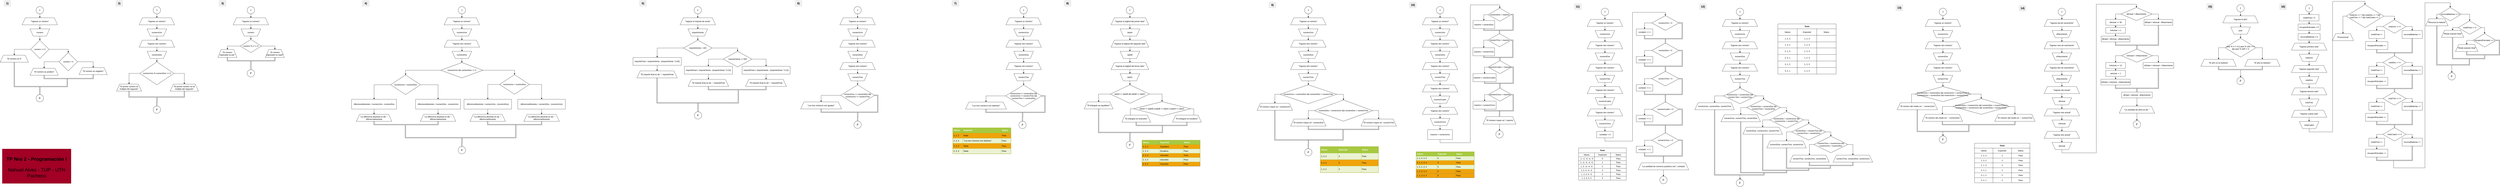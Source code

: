 <mxfile>
    <diagram id="42x2nOH-SCaOJn2GfkoF" name="Page-1">
        <mxGraphModel dx="1271" dy="1037" grid="0" gridSize="10" guides="1" tooltips="1" connect="1" arrows="1" fold="1" page="1" pageScale="1" pageWidth="1920" pageHeight="1200" math="0" shadow="0">
            <root>
                <mxCell id="0"/>
                <mxCell id="1" parent="0"/>
                <mxCell id="162" value="" style="rounded=0;whiteSpace=wrap;html=1;fontSize=30;fillColor=#a20025;fontColor=#ffffff;strokeColor=#6F0000;" parent="1" vertex="1">
                    <mxGeometry x="66" y="948" width="419" height="211" as="geometry"/>
                </mxCell>
                <UserObject label="2)" lucidchartObjectId="vIz2Y8cUTemB" id="MBEcm7a6iqswmfyhpiFw-20">
                    <mxCell style="html=1;overflow=block;blockSpacing=1;whiteSpace=wrap;fontSize=16.7;fontStyle=1;spacing=3.8;strokeOpacity=0;fillOpacity=100;rounded=1;absoluteArcSize=1;arcSize=9;fillColor=#eeeeee;strokeWidth=0.8;strokeColor=#36393d;fontColor=#000000;" parent="1" vertex="1">
                        <mxGeometry x="756" y="37" width="45" height="39" as="geometry"/>
                    </mxCell>
                </UserObject>
                <UserObject label="&lt;font color=&quot;#000000&quot;&gt;1)&lt;/font&gt;" lucidchartObjectId="nJz2FS3Vk8pQ" id="MBEcm7a6iqswmfyhpiFw-21">
                    <mxCell style="html=1;overflow=block;blockSpacing=1;whiteSpace=wrap;fontSize=16.7;fontStyle=1;spacing=3.8;strokeOpacity=0;fillOpacity=100;rounded=1;absoluteArcSize=1;arcSize=9;fillColor=#eeeeee;strokeWidth=0.8;sketch=0;strokeColor=#36393d;" parent="1" vertex="1">
                        <mxGeometry x="74" y="37" width="45" height="39" as="geometry"/>
                    </mxCell>
                </UserObject>
                <mxCell id="19" style="edgeStyle=none;html=1;exitX=0.5;exitY=1;exitDx=0;exitDy=0;" parent="1" source="20" target="22" edge="1">
                    <mxGeometry relative="1" as="geometry"/>
                </mxCell>
                <mxCell id="20" value="I" style="ellipse;whiteSpace=wrap;html=1;aspect=fixed;rounded=1;shadow=0;sketch=0;fontSize=16.7;" parent="1" vertex="1">
                    <mxGeometry x="272.35" y="76" width="45" height="45" as="geometry"/>
                </mxCell>
                <mxCell id="D9n6kKG4CTinxvIvY30l-165" style="edgeStyle=orthogonalEdgeStyle;rounded=0;orthogonalLoop=1;jettySize=auto;html=1;exitX=0.5;exitY=1;exitDx=0;exitDy=0;" parent="1" source="22" target="D9n6kKG4CTinxvIvY30l-164" edge="1">
                    <mxGeometry relative="1" as="geometry"/>
                </mxCell>
                <mxCell id="22" value="&quot;Ingrese un número&quot;" style="shape=trapezoid;perimeter=trapezoidPerimeter;whiteSpace=wrap;html=1;fixedSize=1;rounded=0;" parent="1" vertex="1">
                    <mxGeometry x="186.74" y="145" width="216.22" height="43" as="geometry"/>
                </mxCell>
                <mxCell id="D9n6kKG4CTinxvIvY30l-188" style="edgeStyle=orthogonalEdgeStyle;shape=link;rounded=0;orthogonalLoop=1;jettySize=auto;html=1;exitX=0.5;exitY=0;exitDx=0;exitDy=0;" parent="1" source="33" edge="1">
                    <mxGeometry relative="1" as="geometry">
                        <mxPoint x="295" y="568" as="targetPoint"/>
                    </mxGeometry>
                </mxCell>
                <mxCell id="33" value="F" style="ellipse;whiteSpace=wrap;html=1;aspect=fixed;rounded=1;shadow=0;sketch=0;fontSize=16.7;" parent="1" vertex="1">
                    <mxGeometry x="272.35" y="615" width="45" height="45" as="geometry"/>
                </mxCell>
                <mxCell id="161" value="&lt;p style=&quot;line-height: 0.3&quot;&gt;&lt;/p&gt;&lt;h1 style=&quot;font-size: 30px&quot;&gt;&lt;font style=&quot;font-size: 30px&quot;&gt;TP Nro 2 - Programación I&lt;/font&gt;&lt;/h1&gt;&lt;p style=&quot;font-size: 30px&quot;&gt;&lt;font style=&quot;font-size: 30px&quot;&gt;Nahuel Alvez - TUP - UTN Pacheco&lt;/font&gt;&lt;/p&gt;&lt;p&gt;&lt;/p&gt;" style="text;html=1;fillColor=none;spacing=5;spacingTop=-20;whiteSpace=wrap;overflow=hidden;rounded=0;fontSize=37;align=center;" parent="1" vertex="1">
                    <mxGeometry x="70.96" y="965" width="408.04" height="171" as="geometry"/>
                </mxCell>
                <mxCell id="D9n6kKG4CTinxvIvY30l-168" style="edgeStyle=orthogonalEdgeStyle;rounded=0;orthogonalLoop=1;jettySize=auto;html=1;exitX=0;exitY=0.5;exitDx=0;exitDy=0;entryX=0.5;entryY=0;entryDx=0;entryDy=0;" parent="1" source="D9n6kKG4CTinxvIvY30l-163" target="D9n6kKG4CTinxvIvY30l-167" edge="1">
                    <mxGeometry relative="1" as="geometry"/>
                </mxCell>
                <mxCell id="D9n6kKG4CTinxvIvY30l-170" style="edgeStyle=orthogonalEdgeStyle;rounded=0;orthogonalLoop=1;jettySize=auto;html=1;exitX=1;exitY=0.5;exitDx=0;exitDy=0;entryX=0.5;entryY=0;entryDx=0;entryDy=0;" parent="1" source="D9n6kKG4CTinxvIvY30l-163" target="D9n6kKG4CTinxvIvY30l-169" edge="1">
                    <mxGeometry relative="1" as="geometry"/>
                </mxCell>
                <mxCell id="D9n6kKG4CTinxvIvY30l-163" value="numero == 0" style="rhombus;whiteSpace=wrap;html=1;" parent="1" vertex="1">
                    <mxGeometry x="238.85" y="282" width="112" height="112" as="geometry"/>
                </mxCell>
                <mxCell id="uwW7oT7TavkxBvui7So_-162" style="edgeStyle=orthogonalEdgeStyle;rounded=0;orthogonalLoop=1;jettySize=auto;html=1;exitX=0.5;exitY=0;exitDx=0;exitDy=0;" parent="1" source="D9n6kKG4CTinxvIvY30l-164" target="D9n6kKG4CTinxvIvY30l-163" edge="1">
                    <mxGeometry relative="1" as="geometry"/>
                </mxCell>
                <mxCell id="D9n6kKG4CTinxvIvY30l-164" value="numero" style="shape=trapezoid;perimeter=trapezoidPerimeter;whiteSpace=wrap;html=1;fixedSize=1;direction=west;" parent="1" vertex="1">
                    <mxGeometry x="234.85" y="213" width="120" height="44" as="geometry"/>
                </mxCell>
                <mxCell id="D9n6kKG4CTinxvIvY30l-185" style="edgeStyle=orthogonalEdgeStyle;shape=link;rounded=0;orthogonalLoop=1;jettySize=auto;html=1;exitX=0.5;exitY=1;exitDx=0;exitDy=0;" parent="1" source="D9n6kKG4CTinxvIvY30l-167" edge="1">
                    <mxGeometry relative="1" as="geometry">
                        <mxPoint x="462" y="519" as="targetPoint"/>
                        <Array as="points">
                            <mxPoint x="139" y="566"/>
                            <mxPoint x="462" y="566"/>
                        </Array>
                    </mxGeometry>
                </mxCell>
                <mxCell id="D9n6kKG4CTinxvIvY30l-167" value="&quot;El número es 0&quot;" style="shape=trapezoid;perimeter=trapezoidPerimeter;whiteSpace=wrap;html=1;fixedSize=1;rounded=0;" parent="1" vertex="1">
                    <mxGeometry x="53" y="374" width="172.22" height="43" as="geometry"/>
                </mxCell>
                <mxCell id="D9n6kKG4CTinxvIvY30l-173" style="edgeStyle=orthogonalEdgeStyle;rounded=0;orthogonalLoop=1;jettySize=auto;html=1;exitX=0;exitY=0.5;exitDx=0;exitDy=0;entryX=0.5;entryY=0;entryDx=0;entryDy=0;" parent="1" source="D9n6kKG4CTinxvIvY30l-169" target="D9n6kKG4CTinxvIvY30l-171" edge="1">
                    <mxGeometry relative="1" as="geometry"/>
                </mxCell>
                <mxCell id="D9n6kKG4CTinxvIvY30l-174" style="edgeStyle=orthogonalEdgeStyle;rounded=0;orthogonalLoop=1;jettySize=auto;html=1;exitX=1;exitY=0.5;exitDx=0;exitDy=0;entryX=0.5;entryY=0;entryDx=0;entryDy=0;" parent="1" source="D9n6kKG4CTinxvIvY30l-169" target="D9n6kKG4CTinxvIvY30l-172" edge="1">
                    <mxGeometry relative="1" as="geometry"/>
                </mxCell>
                <mxCell id="D9n6kKG4CTinxvIvY30l-169" value="numero &amp;gt; 0" style="rhombus;whiteSpace=wrap;html=1;" parent="1" vertex="1">
                    <mxGeometry x="412" y="358" width="112" height="112" as="geometry"/>
                </mxCell>
                <mxCell id="D9n6kKG4CTinxvIvY30l-175" style="rounded=0;orthogonalLoop=1;jettySize=auto;html=1;exitX=0.5;exitY=1;exitDx=0;exitDy=0;entryX=0.5;entryY=1;entryDx=0;entryDy=0;edgeStyle=orthogonalEdgeStyle;shape=link;" parent="1" source="D9n6kKG4CTinxvIvY30l-171" target="D9n6kKG4CTinxvIvY30l-172" edge="1">
                    <mxGeometry relative="1" as="geometry"/>
                </mxCell>
                <mxCell id="D9n6kKG4CTinxvIvY30l-171" value="&quot;El número es positivo&quot;" style="shape=trapezoid;perimeter=trapezoidPerimeter;whiteSpace=wrap;html=1;fixedSize=1;rounded=0;" parent="1" vertex="1">
                    <mxGeometry x="234.85" y="454" width="172.22" height="43" as="geometry"/>
                </mxCell>
                <mxCell id="D9n6kKG4CTinxvIvY30l-172" value="&quot;El número es negativo&quot;" style="shape=trapezoid;perimeter=trapezoidPerimeter;whiteSpace=wrap;html=1;fixedSize=1;rounded=0;" parent="1" vertex="1">
                    <mxGeometry x="534" y="450" width="172.22" height="43" as="geometry"/>
                </mxCell>
                <mxCell id="D9n6kKG4CTinxvIvY30l-190" style="edgeStyle=none;html=1;exitX=0.5;exitY=1;exitDx=0;exitDy=0;" parent="1" source="D9n6kKG4CTinxvIvY30l-191" target="D9n6kKG4CTinxvIvY30l-193" edge="1">
                    <mxGeometry relative="1" as="geometry"/>
                </mxCell>
                <mxCell id="D9n6kKG4CTinxvIvY30l-191" value="I" style="ellipse;whiteSpace=wrap;html=1;aspect=fixed;rounded=1;shadow=0;sketch=0;fontSize=16.7;" parent="1" vertex="1">
                    <mxGeometry x="985.61" y="76" width="45" height="45" as="geometry"/>
                </mxCell>
                <mxCell id="D9n6kKG4CTinxvIvY30l-192" style="edgeStyle=orthogonalEdgeStyle;rounded=0;orthogonalLoop=1;jettySize=auto;html=1;exitX=0.5;exitY=1;exitDx=0;exitDy=0;" parent="1" source="D9n6kKG4CTinxvIvY30l-193" target="D9n6kKG4CTinxvIvY30l-194" edge="1">
                    <mxGeometry relative="1" as="geometry"/>
                </mxCell>
                <mxCell id="D9n6kKG4CTinxvIvY30l-193" value="&quot;Ingrese un número&quot;" style="shape=trapezoid;perimeter=trapezoidPerimeter;whiteSpace=wrap;html=1;fixedSize=1;rounded=0;" parent="1" vertex="1">
                    <mxGeometry x="900" y="145" width="216.22" height="43" as="geometry"/>
                </mxCell>
                <mxCell id="D9n6kKG4CTinxvIvY30l-198" style="edgeStyle=orthogonalEdgeStyle;rounded=0;orthogonalLoop=1;jettySize=auto;html=1;exitX=0.5;exitY=0;exitDx=0;exitDy=0;entryX=0.5;entryY=0;entryDx=0;entryDy=0;" parent="1" source="D9n6kKG4CTinxvIvY30l-194" target="D9n6kKG4CTinxvIvY30l-195" edge="1">
                    <mxGeometry relative="1" as="geometry"/>
                </mxCell>
                <mxCell id="D9n6kKG4CTinxvIvY30l-194" value="numeroUno" style="shape=trapezoid;perimeter=trapezoidPerimeter;whiteSpace=wrap;html=1;fixedSize=1;direction=west;" parent="1" vertex="1">
                    <mxGeometry x="948.11" y="213" width="120" height="44" as="geometry"/>
                </mxCell>
                <mxCell id="D9n6kKG4CTinxvIvY30l-199" style="edgeStyle=orthogonalEdgeStyle;rounded=0;orthogonalLoop=1;jettySize=auto;html=1;exitX=0.5;exitY=1;exitDx=0;exitDy=0;" parent="1" source="D9n6kKG4CTinxvIvY30l-195" target="D9n6kKG4CTinxvIvY30l-196" edge="1">
                    <mxGeometry relative="1" as="geometry"/>
                </mxCell>
                <mxCell id="D9n6kKG4CTinxvIvY30l-195" value="&quot;Ingrese otro número&quot;" style="shape=trapezoid;perimeter=trapezoidPerimeter;whiteSpace=wrap;html=1;fixedSize=1;rounded=0;" parent="1" vertex="1">
                    <mxGeometry x="900" y="282" width="216.22" height="43" as="geometry"/>
                </mxCell>
                <mxCell id="D9n6kKG4CTinxvIvY30l-201" style="edgeStyle=orthogonalEdgeStyle;rounded=0;orthogonalLoop=1;jettySize=auto;html=1;exitX=0.5;exitY=0;exitDx=0;exitDy=0;entryX=0.5;entryY=0;entryDx=0;entryDy=0;" parent="1" source="D9n6kKG4CTinxvIvY30l-196" target="D9n6kKG4CTinxvIvY30l-200" edge="1">
                    <mxGeometry relative="1" as="geometry"/>
                </mxCell>
                <mxCell id="D9n6kKG4CTinxvIvY30l-196" value="numeroDos" style="shape=trapezoid;perimeter=trapezoidPerimeter;whiteSpace=wrap;html=1;fixedSize=1;direction=west;" parent="1" vertex="1">
                    <mxGeometry x="948.11" y="350" width="120" height="44" as="geometry"/>
                </mxCell>
                <mxCell id="D9n6kKG4CTinxvIvY30l-203" style="edgeStyle=orthogonalEdgeStyle;rounded=0;orthogonalLoop=1;jettySize=auto;html=1;exitX=0;exitY=0.5;exitDx=0;exitDy=0;" parent="1" source="D9n6kKG4CTinxvIvY30l-200" target="D9n6kKG4CTinxvIvY30l-202" edge="1">
                    <mxGeometry relative="1" as="geometry"/>
                </mxCell>
                <mxCell id="D9n6kKG4CTinxvIvY30l-205" style="edgeStyle=orthogonalEdgeStyle;rounded=0;orthogonalLoop=1;jettySize=auto;html=1;exitX=1;exitY=0.5;exitDx=0;exitDy=0;" parent="1" source="D9n6kKG4CTinxvIvY30l-200" target="D9n6kKG4CTinxvIvY30l-204" edge="1">
                    <mxGeometry relative="1" as="geometry"/>
                </mxCell>
                <mxCell id="D9n6kKG4CTinxvIvY30l-200" value="numeroUno % numeroDos == 0" style="rhombus;whiteSpace=wrap;html=1;" parent="1" vertex="1">
                    <mxGeometry x="904.22" y="415" width="207.78" height="140.5" as="geometry"/>
                </mxCell>
                <mxCell id="D9n6kKG4CTinxvIvY30l-206" style="edgeStyle=orthogonalEdgeStyle;rounded=0;orthogonalLoop=1;jettySize=auto;html=1;exitX=0.5;exitY=1;exitDx=0;exitDy=0;entryX=0.5;entryY=1;entryDx=0;entryDy=0;shape=link;" parent="1" source="D9n6kKG4CTinxvIvY30l-202" target="D9n6kKG4CTinxvIvY30l-204" edge="1">
                    <mxGeometry relative="1" as="geometry">
                        <Array as="points">
                            <mxPoint x="839" y="630"/>
                            <mxPoint x="1176" y="630"/>
                        </Array>
                    </mxGeometry>
                </mxCell>
                <mxCell id="D9n6kKG4CTinxvIvY30l-202" value="&quot;El primer número es múltiplo del segundo&quot;" style="shape=trapezoid;perimeter=trapezoidPerimeter;whiteSpace=wrap;html=1;fixedSize=1;rounded=0;" parent="1" vertex="1">
                    <mxGeometry x="762" y="551" width="153" height="43" as="geometry"/>
                </mxCell>
                <mxCell id="D9n6kKG4CTinxvIvY30l-204" value="&quot;El primer número no es múltiplo del segundo&quot;" style="shape=trapezoid;perimeter=trapezoidPerimeter;whiteSpace=wrap;html=1;fixedSize=1;rounded=0;" parent="1" vertex="1">
                    <mxGeometry x="1089" y="551" width="173" height="43" as="geometry"/>
                </mxCell>
                <mxCell id="D9n6kKG4CTinxvIvY30l-207" style="edgeStyle=orthogonalEdgeStyle;shape=link;rounded=0;orthogonalLoop=1;jettySize=auto;html=1;exitX=0.5;exitY=0;exitDx=0;exitDy=0;" parent="1" source="D9n6kKG4CTinxvIvY30l-208" edge="1">
                    <mxGeometry relative="1" as="geometry">
                        <mxPoint x="1008.554" y="633.003" as="targetPoint"/>
                    </mxGeometry>
                </mxCell>
                <mxCell id="D9n6kKG4CTinxvIvY30l-208" value="F" style="ellipse;whiteSpace=wrap;html=1;aspect=fixed;rounded=1;shadow=0;sketch=0;fontSize=16.7;" parent="1" vertex="1">
                    <mxGeometry x="985.61" y="685.16" width="45" height="45" as="geometry"/>
                </mxCell>
                <UserObject label="3)" lucidchartObjectId="vIz2Y8cUTemB" id="D9n6kKG4CTinxvIvY30l-209">
                    <mxCell style="html=1;overflow=block;blockSpacing=1;whiteSpace=wrap;fontSize=16.7;fontStyle=1;spacing=3.8;strokeOpacity=0;fillOpacity=100;rounded=1;absoluteArcSize=1;arcSize=9;fillColor=#eeeeee;strokeWidth=0.8;strokeColor=#36393d;fontColor=#000000;" parent="1" vertex="1">
                        <mxGeometry x="1386" y="37" width="45" height="39" as="geometry"/>
                    </mxCell>
                </UserObject>
                <mxCell id="D9n6kKG4CTinxvIvY30l-212" style="edgeStyle=none;html=1;exitX=0.5;exitY=1;exitDx=0;exitDy=0;" parent="1" source="D9n6kKG4CTinxvIvY30l-213" target="D9n6kKG4CTinxvIvY30l-215" edge="1">
                    <mxGeometry relative="1" as="geometry"/>
                </mxCell>
                <mxCell id="D9n6kKG4CTinxvIvY30l-213" value="I" style="ellipse;whiteSpace=wrap;html=1;aspect=fixed;rounded=1;shadow=0;sketch=0;fontSize=16.7;" parent="1" vertex="1">
                    <mxGeometry x="1558.61" y="76" width="45" height="45" as="geometry"/>
                </mxCell>
                <mxCell id="D9n6kKG4CTinxvIvY30l-214" style="edgeStyle=orthogonalEdgeStyle;rounded=0;orthogonalLoop=1;jettySize=auto;html=1;exitX=0.5;exitY=1;exitDx=0;exitDy=0;" parent="1" source="D9n6kKG4CTinxvIvY30l-215" target="D9n6kKG4CTinxvIvY30l-216" edge="1">
                    <mxGeometry relative="1" as="geometry"/>
                </mxCell>
                <mxCell id="D9n6kKG4CTinxvIvY30l-215" value="&quot;Ingrese un número&quot;" style="shape=trapezoid;perimeter=trapezoidPerimeter;whiteSpace=wrap;html=1;fixedSize=1;rounded=0;" parent="1" vertex="1">
                    <mxGeometry x="1473" y="145" width="216.22" height="43" as="geometry"/>
                </mxCell>
                <mxCell id="D9n6kKG4CTinxvIvY30l-218" style="edgeStyle=orthogonalEdgeStyle;rounded=0;orthogonalLoop=1;jettySize=auto;html=1;exitX=0.5;exitY=0;exitDx=0;exitDy=0;" parent="1" source="D9n6kKG4CTinxvIvY30l-216" target="D9n6kKG4CTinxvIvY30l-217" edge="1">
                    <mxGeometry relative="1" as="geometry"/>
                </mxCell>
                <mxCell id="D9n6kKG4CTinxvIvY30l-216" value="numero" style="shape=trapezoid;perimeter=trapezoidPerimeter;whiteSpace=wrap;html=1;fixedSize=1;direction=west;" parent="1" vertex="1">
                    <mxGeometry x="1521.11" y="213" width="120" height="44" as="geometry"/>
                </mxCell>
                <mxCell id="D9n6kKG4CTinxvIvY30l-222" style="edgeStyle=orthogonalEdgeStyle;rounded=0;orthogonalLoop=1;jettySize=auto;html=1;exitX=1;exitY=0.5;exitDx=0;exitDy=0;entryX=0.5;entryY=0;entryDx=0;entryDy=0;" parent="1" source="D9n6kKG4CTinxvIvY30l-217" target="D9n6kKG4CTinxvIvY30l-221" edge="1">
                    <mxGeometry relative="1" as="geometry"/>
                </mxCell>
                <mxCell id="D9n6kKG4CTinxvIvY30l-223" style="edgeStyle=orthogonalEdgeStyle;rounded=0;orthogonalLoop=1;jettySize=auto;html=1;exitX=0;exitY=0.5;exitDx=0;exitDy=0;entryX=0.5;entryY=0;entryDx=0;entryDy=0;" parent="1" source="D9n6kKG4CTinxvIvY30l-217" target="D9n6kKG4CTinxvIvY30l-220" edge="1">
                    <mxGeometry relative="1" as="geometry"/>
                </mxCell>
                <mxCell id="D9n6kKG4CTinxvIvY30l-217" value="numero % 2 == 0" style="rhombus;whiteSpace=wrap;html=1;" parent="1" vertex="1">
                    <mxGeometry x="1517.22" y="278" width="127.77" height="80" as="geometry"/>
                </mxCell>
                <mxCell id="D9n6kKG4CTinxvIvY30l-224" style="edgeStyle=orthogonalEdgeStyle;rounded=0;orthogonalLoop=1;jettySize=auto;html=1;exitX=0.5;exitY=1;exitDx=0;exitDy=0;entryX=0.5;entryY=1;entryDx=0;entryDy=0;shape=link;" parent="1" source="D9n6kKG4CTinxvIvY30l-220" target="D9n6kKG4CTinxvIvY30l-221" edge="1">
                    <mxGeometry relative="1" as="geometry"/>
                </mxCell>
                <mxCell id="D9n6kKG4CTinxvIvY30l-220" value="&quot;El número ingresado es par&quot;" style="shape=trapezoid;perimeter=trapezoidPerimeter;whiteSpace=wrap;html=1;fixedSize=1;rounded=0;" parent="1" vertex="1">
                    <mxGeometry x="1380" y="339" width="116" height="49" as="geometry"/>
                </mxCell>
                <mxCell id="D9n6kKG4CTinxvIvY30l-221" value="&quot;El número ingresado es inpar&quot;" style="shape=trapezoid;perimeter=trapezoidPerimeter;whiteSpace=wrap;html=1;fixedSize=1;rounded=0;" parent="1" vertex="1">
                    <mxGeometry x="1670" y="339" width="115" height="49" as="geometry"/>
                </mxCell>
                <mxCell id="D9n6kKG4CTinxvIvY30l-225" style="edgeStyle=orthogonalEdgeStyle;shape=link;rounded=0;orthogonalLoop=1;jettySize=auto;html=1;exitX=0.5;exitY=0;exitDx=0;exitDy=0;" parent="1" source="D9n6kKG4CTinxvIvY30l-226" edge="1">
                    <mxGeometry relative="1" as="geometry">
                        <mxPoint x="1581.544" y="410.003" as="targetPoint"/>
                    </mxGeometry>
                </mxCell>
                <mxCell id="D9n6kKG4CTinxvIvY30l-226" value="F" style="ellipse;whiteSpace=wrap;html=1;aspect=fixed;rounded=1;shadow=0;sketch=0;fontSize=16.7;" parent="1" vertex="1">
                    <mxGeometry x="1558.6" y="462.16" width="45" height="45" as="geometry"/>
                </mxCell>
                <UserObject label="4)" lucidchartObjectId="vIz2Y8cUTemB" id="D9n6kKG4CTinxvIvY30l-228">
                    <mxCell style="html=1;overflow=block;blockSpacing=1;whiteSpace=wrap;fontSize=16.7;fontStyle=1;spacing=3.8;strokeOpacity=0;fillOpacity=100;rounded=1;absoluteArcSize=1;arcSize=9;fillColor=#eeeeee;strokeWidth=0.8;strokeColor=#36393d;fontColor=#000000;" parent="1" vertex="1">
                        <mxGeometry x="2259" y="37" width="45" height="39" as="geometry"/>
                    </mxCell>
                </UserObject>
                <mxCell id="D9n6kKG4CTinxvIvY30l-229" style="edgeStyle=none;html=1;exitX=0.5;exitY=1;exitDx=0;exitDy=0;" parent="1" source="D9n6kKG4CTinxvIvY30l-230" target="D9n6kKG4CTinxvIvY30l-232" edge="1">
                    <mxGeometry relative="1" as="geometry"/>
                </mxCell>
                <mxCell id="D9n6kKG4CTinxvIvY30l-230" value="I" style="ellipse;whiteSpace=wrap;html=1;aspect=fixed;rounded=1;shadow=0;sketch=0;fontSize=16.7;" parent="1" vertex="1">
                    <mxGeometry x="2844.61" y="76" width="45" height="45" as="geometry"/>
                </mxCell>
                <mxCell id="D9n6kKG4CTinxvIvY30l-231" style="edgeStyle=orthogonalEdgeStyle;rounded=0;orthogonalLoop=1;jettySize=auto;html=1;exitX=0.5;exitY=1;exitDx=0;exitDy=0;" parent="1" source="D9n6kKG4CTinxvIvY30l-232" target="D9n6kKG4CTinxvIvY30l-234" edge="1">
                    <mxGeometry relative="1" as="geometry"/>
                </mxCell>
                <mxCell id="D9n6kKG4CTinxvIvY30l-232" value="&quot;Ingrese un número&quot;" style="shape=trapezoid;perimeter=trapezoidPerimeter;whiteSpace=wrap;html=1;fixedSize=1;rounded=0;" parent="1" vertex="1">
                    <mxGeometry x="2759" y="145" width="216.22" height="43" as="geometry"/>
                </mxCell>
                <mxCell id="D9n6kKG4CTinxvIvY30l-245" style="edgeStyle=orthogonalEdgeStyle;rounded=0;orthogonalLoop=1;jettySize=auto;html=1;exitX=0.5;exitY=0;exitDx=0;exitDy=0;entryX=0.5;entryY=0;entryDx=0;entryDy=0;" parent="1" source="D9n6kKG4CTinxvIvY30l-234" edge="1">
                    <mxGeometry relative="1" as="geometry">
                        <mxPoint x="2867.11" y="282.0" as="targetPoint"/>
                    </mxGeometry>
                </mxCell>
                <mxCell id="D9n6kKG4CTinxvIvY30l-234" value="numeroUno" style="shape=trapezoid;perimeter=trapezoidPerimeter;whiteSpace=wrap;html=1;fixedSize=1;direction=west;" parent="1" vertex="1">
                    <mxGeometry x="2807.11" y="213" width="120" height="44" as="geometry"/>
                </mxCell>
                <mxCell id="D9n6kKG4CTinxvIvY30l-246" style="edgeStyle=orthogonalEdgeStyle;rounded=0;orthogonalLoop=1;jettySize=auto;html=1;exitX=0.5;exitY=1;exitDx=0;exitDy=0;" parent="1" target="D9n6kKG4CTinxvIvY30l-244" edge="1">
                    <mxGeometry relative="1" as="geometry">
                        <mxPoint x="2867.11" y="325.0" as="sourcePoint"/>
                    </mxGeometry>
                </mxCell>
                <mxCell id="D9n6kKG4CTinxvIvY30l-243" value="&quot;Ingrese otro número&quot;" style="shape=trapezoid;perimeter=trapezoidPerimeter;whiteSpace=wrap;html=1;fixedSize=1;rounded=0;" parent="1" vertex="1">
                    <mxGeometry x="2759" y="282" width="216.22" height="43" as="geometry"/>
                </mxCell>
                <mxCell id="D9n6kKG4CTinxvIvY30l-249" style="edgeStyle=orthogonalEdgeStyle;rounded=0;orthogonalLoop=1;jettySize=auto;html=1;exitX=0.5;exitY=0;exitDx=0;exitDy=0;entryX=0.5;entryY=0;entryDx=0;entryDy=0;" parent="1" source="D9n6kKG4CTinxvIvY30l-244" target="D9n6kKG4CTinxvIvY30l-247" edge="1">
                    <mxGeometry relative="1" as="geometry"/>
                </mxCell>
                <mxCell id="D9n6kKG4CTinxvIvY30l-244" value="numeroDos" style="shape=trapezoid;perimeter=trapezoidPerimeter;whiteSpace=wrap;html=1;fixedSize=1;direction=west;" parent="1" vertex="1">
                    <mxGeometry x="2807.11" y="350" width="120" height="44" as="geometry"/>
                </mxCell>
                <mxCell id="D9n6kKG4CTinxvIvY30l-252" style="edgeStyle=orthogonalEdgeStyle;rounded=0;orthogonalLoop=1;jettySize=auto;html=1;exitX=0;exitY=0.5;exitDx=0;exitDy=0;entryX=0.5;entryY=0;entryDx=0;entryDy=0;" parent="1" source="D9n6kKG4CTinxvIvY30l-247" target="D9n6kKG4CTinxvIvY30l-251" edge="1">
                    <mxGeometry relative="1" as="geometry"/>
                </mxCell>
                <mxCell id="D9n6kKG4CTinxvIvY30l-264" style="edgeStyle=orthogonalEdgeStyle;rounded=0;orthogonalLoop=1;jettySize=auto;html=1;exitX=1;exitY=0.5;exitDx=0;exitDy=0;entryX=0.5;entryY=0;entryDx=0;entryDy=0;" parent="1" source="D9n6kKG4CTinxvIvY30l-247" target="D9n6kKG4CTinxvIvY30l-263" edge="1">
                    <mxGeometry relative="1" as="geometry"/>
                </mxCell>
                <mxCell id="D9n6kKG4CTinxvIvY30l-247" value="numeroUno &amp;amp;&amp;amp; numeroDos &amp;gt;= 0" style="rhombus;whiteSpace=wrap;html=1;" parent="1" vertex="1">
                    <mxGeometry x="2739" y="419" width="256" height="94" as="geometry"/>
                </mxCell>
                <mxCell id="D9n6kKG4CTinxvIvY30l-255" style="edgeStyle=orthogonalEdgeStyle;rounded=0;orthogonalLoop=1;jettySize=auto;html=1;exitX=0;exitY=0.5;exitDx=0;exitDy=0;" parent="1" source="D9n6kKG4CTinxvIvY30l-251" target="D9n6kKG4CTinxvIvY30l-253" edge="1">
                    <mxGeometry relative="1" as="geometry"/>
                </mxCell>
                <mxCell id="D9n6kKG4CTinxvIvY30l-257" style="edgeStyle=orthogonalEdgeStyle;rounded=0;orthogonalLoop=1;jettySize=auto;html=1;exitX=1;exitY=0.5;exitDx=0;exitDy=0;" parent="1" source="D9n6kKG4CTinxvIvY30l-251" target="D9n6kKG4CTinxvIvY30l-256" edge="1">
                    <mxGeometry relative="1" as="geometry"/>
                </mxCell>
                <mxCell id="D9n6kKG4CTinxvIvY30l-251" value="numeroUno &amp;gt; numeroDos" style="rhombus;whiteSpace=wrap;html=1;" parent="1" vertex="1">
                    <mxGeometry x="2433" y="495" width="182" height="120" as="geometry"/>
                </mxCell>
                <mxCell id="D9n6kKG4CTinxvIvY30l-259" style="edgeStyle=orthogonalEdgeStyle;rounded=0;orthogonalLoop=1;jettySize=auto;html=1;exitX=0.5;exitY=1;exitDx=0;exitDy=0;" parent="1" source="D9n6kKG4CTinxvIvY30l-253" target="D9n6kKG4CTinxvIvY30l-258" edge="1">
                    <mxGeometry relative="1" as="geometry"/>
                </mxCell>
                <mxCell id="D9n6kKG4CTinxvIvY30l-253" value="diferenciaAbsoluta = numeroUno - numeroDos" style="rounded=0;whiteSpace=wrap;html=1;" parent="1" vertex="1">
                    <mxGeometry x="2195" y="644" width="274" height="60" as="geometry"/>
                </mxCell>
                <mxCell id="D9n6kKG4CTinxvIvY30l-261" style="edgeStyle=orthogonalEdgeStyle;rounded=0;orthogonalLoop=1;jettySize=auto;html=1;exitX=0.5;exitY=1;exitDx=0;exitDy=0;entryX=0.5;entryY=0;entryDx=0;entryDy=0;" parent="1" source="D9n6kKG4CTinxvIvY30l-256" target="D9n6kKG4CTinxvIvY30l-260" edge="1">
                    <mxGeometry relative="1" as="geometry"/>
                </mxCell>
                <mxCell id="D9n6kKG4CTinxvIvY30l-256" value="diferenciaAbsoluta = numeroDos - numeroUno" style="rounded=0;whiteSpace=wrap;html=1;" parent="1" vertex="1">
                    <mxGeometry x="2585" y="644" width="274" height="60" as="geometry"/>
                </mxCell>
                <mxCell id="D9n6kKG4CTinxvIvY30l-262" style="edgeStyle=orthogonalEdgeStyle;rounded=0;orthogonalLoop=1;jettySize=auto;html=1;exitX=0.5;exitY=1;exitDx=0;exitDy=0;entryX=0.5;entryY=1;entryDx=0;entryDy=0;shape=link;" parent="1" source="D9n6kKG4CTinxvIvY30l-258" target="D9n6kKG4CTinxvIvY30l-260" edge="1">
                    <mxGeometry relative="1" as="geometry"/>
                </mxCell>
                <mxCell id="D9n6kKG4CTinxvIvY30l-258" value="&quot;La diferencia absoluta es de: &quot;, diferenciaAbsoluta" style="shape=trapezoid;perimeter=trapezoidPerimeter;whiteSpace=wrap;html=1;fixedSize=1;rounded=0;" parent="1" vertex="1">
                    <mxGeometry x="2223.89" y="736" width="216.22" height="43" as="geometry"/>
                </mxCell>
                <mxCell id="D9n6kKG4CTinxvIvY30l-260" value="&quot;La diferencia absoluta es de: &quot;, diferenciaAbsoluta" style="shape=trapezoid;perimeter=trapezoidPerimeter;whiteSpace=wrap;html=1;fixedSize=1;rounded=0;" parent="1" vertex="1">
                    <mxGeometry x="2613.89" y="736" width="216.22" height="43" as="geometry"/>
                </mxCell>
                <mxCell id="D9n6kKG4CTinxvIvY30l-267" style="edgeStyle=orthogonalEdgeStyle;rounded=0;orthogonalLoop=1;jettySize=auto;html=1;exitX=0;exitY=0.5;exitDx=0;exitDy=0;" parent="1" source="D9n6kKG4CTinxvIvY30l-263" target="D9n6kKG4CTinxvIvY30l-266" edge="1">
                    <mxGeometry relative="1" as="geometry"/>
                </mxCell>
                <mxCell id="D9n6kKG4CTinxvIvY30l-269" style="edgeStyle=orthogonalEdgeStyle;rounded=0;orthogonalLoop=1;jettySize=auto;html=1;exitX=1;exitY=0.5;exitDx=0;exitDy=0;" parent="1" source="D9n6kKG4CTinxvIvY30l-263" target="D9n6kKG4CTinxvIvY30l-268" edge="1">
                    <mxGeometry relative="1" as="geometry"/>
                </mxCell>
                <mxCell id="D9n6kKG4CTinxvIvY30l-263" value="numeroUno &amp;gt; numeroDos" style="rhombus;whiteSpace=wrap;html=1;" parent="1" vertex="1">
                    <mxGeometry x="3097" y="493" width="182" height="120" as="geometry"/>
                </mxCell>
                <mxCell id="uwW7oT7TavkxBvui7So_-165" style="edgeStyle=orthogonalEdgeStyle;rounded=0;orthogonalLoop=1;jettySize=auto;html=1;exitX=0.5;exitY=1;exitDx=0;exitDy=0;entryX=0.5;entryY=0;entryDx=0;entryDy=0;" parent="1" source="D9n6kKG4CTinxvIvY30l-266" target="uwW7oT7TavkxBvui7So_-163" edge="1">
                    <mxGeometry relative="1" as="geometry"/>
                </mxCell>
                <mxCell id="D9n6kKG4CTinxvIvY30l-266" value="diferenciaAbsoluta = numeroUno - (numeroDos)" style="rounded=0;whiteSpace=wrap;html=1;" parent="1" vertex="1">
                    <mxGeometry x="2880" y="644" width="290" height="60" as="geometry"/>
                </mxCell>
                <mxCell id="uwW7oT7TavkxBvui7So_-166" style="edgeStyle=orthogonalEdgeStyle;rounded=0;orthogonalLoop=1;jettySize=auto;html=1;exitX=0.5;exitY=1;exitDx=0;exitDy=0;entryX=0.5;entryY=0;entryDx=0;entryDy=0;" parent="1" source="D9n6kKG4CTinxvIvY30l-268" target="uwW7oT7TavkxBvui7So_-164" edge="1">
                    <mxGeometry relative="1" as="geometry"/>
                </mxCell>
                <mxCell id="D9n6kKG4CTinxvIvY30l-268" value="diferenciaAbsoluta = numeroDos - (numeroUno)" style="rounded=0;whiteSpace=wrap;html=1;" parent="1" vertex="1">
                    <mxGeometry x="3208" y="644" width="290" height="60" as="geometry"/>
                </mxCell>
                <mxCell id="uwW7oT7TavkxBvui7So_-167" style="edgeStyle=orthogonalEdgeStyle;shape=link;rounded=0;orthogonalLoop=1;jettySize=auto;html=1;exitX=0.5;exitY=1;exitDx=0;exitDy=0;entryX=0.5;entryY=1;entryDx=0;entryDy=0;" parent="1" source="uwW7oT7TavkxBvui7So_-163" target="uwW7oT7TavkxBvui7So_-164" edge="1">
                    <mxGeometry relative="1" as="geometry"/>
                </mxCell>
                <mxCell id="uwW7oT7TavkxBvui7So_-163" value="&quot;La diferencia absoluta es de: &quot;, diferenciaAbsoluta" style="shape=trapezoid;perimeter=trapezoidPerimeter;whiteSpace=wrap;html=1;fixedSize=1;rounded=0;" parent="1" vertex="1">
                    <mxGeometry x="2916.22" y="736" width="216.22" height="43" as="geometry"/>
                </mxCell>
                <mxCell id="uwW7oT7TavkxBvui7So_-164" value="&quot;La diferencia absoluta es de: &quot;, diferenciaAbsoluta" style="shape=trapezoid;perimeter=trapezoidPerimeter;whiteSpace=wrap;html=1;fixedSize=1;rounded=0;" parent="1" vertex="1">
                    <mxGeometry x="3244.89" y="736" width="216.22" height="43" as="geometry"/>
                </mxCell>
                <mxCell id="uwW7oT7TavkxBvui7So_-174" style="edgeStyle=orthogonalEdgeStyle;rounded=0;orthogonalLoop=1;jettySize=auto;html=1;shape=link;" parent="1" edge="1">
                    <mxGeometry relative="1" as="geometry">
                        <mxPoint x="2523" y="802" as="sourcePoint"/>
                        <mxPoint x="3196" y="802" as="targetPoint"/>
                        <Array as="points">
                            <mxPoint x="2523" y="879"/>
                            <mxPoint x="3196" y="879"/>
                        </Array>
                    </mxGeometry>
                </mxCell>
                <mxCell id="uwW7oT7TavkxBvui7So_-176" style="edgeStyle=orthogonalEdgeStyle;shape=link;rounded=0;orthogonalLoop=1;jettySize=auto;html=1;exitX=0.5;exitY=0;exitDx=0;exitDy=0;" parent="1" source="uwW7oT7TavkxBvui7So_-177" edge="1">
                    <mxGeometry relative="1" as="geometry">
                        <mxPoint x="2867.554" y="881.003" as="targetPoint"/>
                    </mxGeometry>
                </mxCell>
                <mxCell id="uwW7oT7TavkxBvui7So_-177" value="F" style="ellipse;whiteSpace=wrap;html=1;aspect=fixed;rounded=1;shadow=0;sketch=0;fontSize=16.7;" parent="1" vertex="1">
                    <mxGeometry x="2844.61" y="933.16" width="45" height="45" as="geometry"/>
                </mxCell>
                <UserObject label="5)" lucidchartObjectId="vIz2Y8cUTemB" id="pdWE72b3r84nOZ4C7vxC-162">
                    <mxCell style="html=1;overflow=block;blockSpacing=1;whiteSpace=wrap;fontSize=16.7;fontStyle=1;spacing=3.8;strokeOpacity=0;fillOpacity=100;rounded=1;absoluteArcSize=1;arcSize=9;fillColor=#eeeeee;strokeWidth=0.8;strokeColor=#36393d;fontColor=#000000;" parent="1" vertex="1">
                        <mxGeometry x="3948" y="37" width="45" height="39" as="geometry"/>
                    </mxCell>
                </UserObject>
                <mxCell id="pdWE72b3r84nOZ4C7vxC-166" value="" style="edgeStyle=orthogonalEdgeStyle;rounded=0;orthogonalLoop=1;jettySize=auto;html=1;" parent="1" source="pdWE72b3r84nOZ4C7vxC-164" target="pdWE72b3r84nOZ4C7vxC-165" edge="1">
                    <mxGeometry relative="1" as="geometry"/>
                </mxCell>
                <mxCell id="pdWE72b3r84nOZ4C7vxC-164" value="I" style="ellipse;whiteSpace=wrap;html=1;aspect=fixed;rounded=1;shadow=0;sketch=0;fontSize=16.7;" parent="1" vertex="1">
                    <mxGeometry x="4282.61" y="76" width="45" height="45" as="geometry"/>
                </mxCell>
                <mxCell id="pdWE72b3r84nOZ4C7vxC-168" style="edgeStyle=orthogonalEdgeStyle;rounded=0;orthogonalLoop=1;jettySize=auto;html=1;exitX=0.5;exitY=1;exitDx=0;exitDy=0;" parent="1" source="pdWE72b3r84nOZ4C7vxC-165" target="pdWE72b3r84nOZ4C7vxC-167" edge="1">
                    <mxGeometry relative="1" as="geometry"/>
                </mxCell>
                <mxCell id="pdWE72b3r84nOZ4C7vxC-165" value="&quot;Ingrese el importe de venta&quot;" style="shape=trapezoid;perimeter=trapezoidPerimeter;whiteSpace=wrap;html=1;fixedSize=1;rounded=0;" parent="1" vertex="1">
                    <mxGeometry x="4197" y="145" width="216.22" height="43" as="geometry"/>
                </mxCell>
                <mxCell id="pdWE72b3r84nOZ4C7vxC-172" style="edgeStyle=orthogonalEdgeStyle;rounded=0;orthogonalLoop=1;jettySize=auto;html=1;exitX=0.5;exitY=0;exitDx=0;exitDy=0;" parent="1" source="pdWE72b3r84nOZ4C7vxC-167" target="pdWE72b3r84nOZ4C7vxC-169" edge="1">
                    <mxGeometry relative="1" as="geometry"/>
                </mxCell>
                <mxCell id="pdWE72b3r84nOZ4C7vxC-167" value="importeVenta" style="shape=trapezoid;perimeter=trapezoidPerimeter;whiteSpace=wrap;html=1;fixedSize=1;direction=west;" parent="1" vertex="1">
                    <mxGeometry x="4245.11" y="213" width="120" height="44" as="geometry"/>
                </mxCell>
                <mxCell id="pdWE72b3r84nOZ4C7vxC-171" style="edgeStyle=orthogonalEdgeStyle;rounded=0;orthogonalLoop=1;jettySize=auto;html=1;exitX=0;exitY=0.5;exitDx=0;exitDy=0;" parent="1" source="pdWE72b3r84nOZ4C7vxC-169" target="pdWE72b3r84nOZ4C7vxC-170" edge="1">
                    <mxGeometry relative="1" as="geometry"/>
                </mxCell>
                <mxCell id="pdWE72b3r84nOZ4C7vxC-176" style="edgeStyle=orthogonalEdgeStyle;rounded=0;orthogonalLoop=1;jettySize=auto;html=1;exitX=1;exitY=0.5;exitDx=0;exitDy=0;entryX=0.5;entryY=0;entryDx=0;entryDy=0;" parent="1" source="pdWE72b3r84nOZ4C7vxC-169" target="pdWE72b3r84nOZ4C7vxC-175" edge="1">
                    <mxGeometry relative="1" as="geometry"/>
                </mxCell>
                <mxCell id="pdWE72b3r84nOZ4C7vxC-169" value="importeVenta &amp;lt; 100" style="rhombus;whiteSpace=wrap;html=1;" parent="1" vertex="1">
                    <mxGeometry x="4218.17" y="282" width="173.89" height="96" as="geometry"/>
                </mxCell>
                <mxCell id="pdWE72b3r84nOZ4C7vxC-174" style="edgeStyle=orthogonalEdgeStyle;rounded=0;orthogonalLoop=1;jettySize=auto;html=1;exitX=0.5;exitY=1;exitDx=0;exitDy=0;" parent="1" source="pdWE72b3r84nOZ4C7vxC-170" target="pdWE72b3r84nOZ4C7vxC-173" edge="1">
                    <mxGeometry relative="1" as="geometry"/>
                </mxCell>
                <mxCell id="pdWE72b3r84nOZ4C7vxC-170" value="importeFinal = importeVenta - (importeVenta * 0,05)" style="rounded=0;whiteSpace=wrap;html=1;" parent="1" vertex="1">
                    <mxGeometry x="3910" y="388" width="294.78" height="48" as="geometry"/>
                </mxCell>
                <mxCell id="pdWE72b3r84nOZ4C7vxC-173" value="&quot;El importe final es de: &quot;, importeFinal" style="shape=trapezoid;perimeter=trapezoidPerimeter;whiteSpace=wrap;html=1;fixedSize=1;rounded=0;" parent="1" vertex="1">
                    <mxGeometry x="3934" y="470" width="245.39" height="43" as="geometry"/>
                </mxCell>
                <mxCell id="pdWE72b3r84nOZ4C7vxC-178" style="edgeStyle=orthogonalEdgeStyle;rounded=0;orthogonalLoop=1;jettySize=auto;html=1;exitX=0;exitY=0.5;exitDx=0;exitDy=0;entryX=0.5;entryY=0;entryDx=0;entryDy=0;" parent="1" source="pdWE72b3r84nOZ4C7vxC-175" target="pdWE72b3r84nOZ4C7vxC-177" edge="1">
                    <mxGeometry relative="1" as="geometry"/>
                </mxCell>
                <mxCell id="pdWE72b3r84nOZ4C7vxC-182" style="edgeStyle=orthogonalEdgeStyle;rounded=0;orthogonalLoop=1;jettySize=auto;html=1;exitX=1;exitY=0.5;exitDx=0;exitDy=0;" parent="1" source="pdWE72b3r84nOZ4C7vxC-175" target="pdWE72b3r84nOZ4C7vxC-181" edge="1">
                    <mxGeometry relative="1" as="geometry"/>
                </mxCell>
                <mxCell id="pdWE72b3r84nOZ4C7vxC-175" value="importeVenta &amp;lt;= 500" style="rhombus;whiteSpace=wrap;html=1;" parent="1" vertex="1">
                    <mxGeometry x="4460.69" y="350" width="173.89" height="96" as="geometry"/>
                </mxCell>
                <mxCell id="pdWE72b3r84nOZ4C7vxC-180" style="edgeStyle=orthogonalEdgeStyle;rounded=0;orthogonalLoop=1;jettySize=auto;html=1;exitX=0.5;exitY=1;exitDx=0;exitDy=0;" parent="1" source="pdWE72b3r84nOZ4C7vxC-177" target="pdWE72b3r84nOZ4C7vxC-179" edge="1">
                    <mxGeometry relative="1" as="geometry"/>
                </mxCell>
                <mxCell id="pdWE72b3r84nOZ4C7vxC-177" value="importeFinal = importeVenta - (importeVenta * 0,10)" style="rounded=0;whiteSpace=wrap;html=1;" parent="1" vertex="1">
                    <mxGeometry x="4223" y="442" width="293.38" height="48" as="geometry"/>
                </mxCell>
                <mxCell id="pdWE72b3r84nOZ4C7vxC-186" style="edgeStyle=orthogonalEdgeStyle;rounded=0;orthogonalLoop=1;jettySize=auto;html=1;exitX=0.5;exitY=1;exitDx=0;exitDy=0;entryX=0.5;entryY=1;entryDx=0;entryDy=0;shape=link;" parent="1" source="pdWE72b3r84nOZ4C7vxC-179" target="pdWE72b3r84nOZ4C7vxC-183" edge="1">
                    <mxGeometry relative="1" as="geometry"/>
                </mxCell>
                <mxCell id="pdWE72b3r84nOZ4C7vxC-179" value="&quot;El importe final es de: &quot;, importeFinal" style="shape=trapezoid;perimeter=trapezoidPerimeter;whiteSpace=wrap;html=1;fixedSize=1;rounded=0;" parent="1" vertex="1">
                    <mxGeometry x="4246" y="522" width="247.39" height="43" as="geometry"/>
                </mxCell>
                <mxCell id="pdWE72b3r84nOZ4C7vxC-184" value="" style="edgeStyle=orthogonalEdgeStyle;rounded=0;orthogonalLoop=1;jettySize=auto;html=1;" parent="1" source="pdWE72b3r84nOZ4C7vxC-181" target="pdWE72b3r84nOZ4C7vxC-183" edge="1">
                    <mxGeometry relative="1" as="geometry"/>
                </mxCell>
                <mxCell id="pdWE72b3r84nOZ4C7vxC-181" value="importeFinal = importeVenta - (importeVenta * 0,15)" style="rounded=0;whiteSpace=wrap;html=1;" parent="1" vertex="1">
                    <mxGeometry x="4575" y="442" width="292.78" height="48" as="geometry"/>
                </mxCell>
                <mxCell id="pdWE72b3r84nOZ4C7vxC-183" value="&quot;El importe final es de: &quot;, importeFinal" style="shape=trapezoid;perimeter=trapezoidPerimeter;whiteSpace=wrap;html=1;fixedSize=1;rounded=0;" parent="1" vertex="1">
                    <mxGeometry x="4596" y="522" width="249.39" height="43" as="geometry"/>
                </mxCell>
                <mxCell id="pdWE72b3r84nOZ4C7vxC-187" style="edgeStyle=orthogonalEdgeStyle;rounded=0;orthogonalLoop=1;jettySize=auto;html=1;shape=link;exitX=0.5;exitY=1;exitDx=0;exitDy=0;" parent="1" source="pdWE72b3r84nOZ4C7vxC-173" edge="1">
                    <mxGeometry relative="1" as="geometry">
                        <mxPoint x="4044" y="538" as="sourcePoint"/>
                        <mxPoint x="4552" y="589" as="targetPoint"/>
                        <Array as="points">
                            <mxPoint x="4057" y="666"/>
                            <mxPoint x="4552" y="666"/>
                        </Array>
                    </mxGeometry>
                </mxCell>
                <mxCell id="pdWE72b3r84nOZ4C7vxC-188" style="edgeStyle=orthogonalEdgeStyle;shape=link;rounded=0;orthogonalLoop=1;jettySize=auto;html=1;exitX=0.5;exitY=0;exitDx=0;exitDy=0;" parent="1" source="pdWE72b3r84nOZ4C7vxC-189" edge="1">
                    <mxGeometry relative="1" as="geometry">
                        <mxPoint x="4306.944" y="668.003" as="targetPoint"/>
                    </mxGeometry>
                </mxCell>
                <mxCell id="pdWE72b3r84nOZ4C7vxC-189" value="F" style="ellipse;whiteSpace=wrap;html=1;aspect=fixed;rounded=1;shadow=0;sketch=0;fontSize=16.7;" parent="1" vertex="1">
                    <mxGeometry x="4284.0" y="720.16" width="45" height="45" as="geometry"/>
                </mxCell>
                <UserObject label="6)" lucidchartObjectId="vIz2Y8cUTemB" id="pdWE72b3r84nOZ4C7vxC-191">
                    <mxCell style="html=1;overflow=block;blockSpacing=1;whiteSpace=wrap;fontSize=16.7;fontStyle=1;spacing=3.8;strokeOpacity=0;fillOpacity=100;rounded=1;absoluteArcSize=1;arcSize=9;fillColor=#eeeeee;strokeWidth=0.8;strokeColor=#36393d;fontColor=#000000;" parent="1" vertex="1">
                        <mxGeometry x="4896" y="37" width="45" height="39" as="geometry"/>
                    </mxCell>
                </UserObject>
                <mxCell id="pdWE72b3r84nOZ4C7vxC-200" style="edgeStyle=orthogonalEdgeStyle;rounded=0;orthogonalLoop=1;jettySize=auto;html=1;exitX=0.5;exitY=1;exitDx=0;exitDy=0;entryX=0.5;entryY=0;entryDx=0;entryDy=0;" parent="1" source="pdWE72b3r84nOZ4C7vxC-192" target="pdWE72b3r84nOZ4C7vxC-193" edge="1">
                    <mxGeometry relative="1" as="geometry"/>
                </mxCell>
                <mxCell id="pdWE72b3r84nOZ4C7vxC-192" value="I" style="ellipse;whiteSpace=wrap;html=1;aspect=fixed;rounded=1;shadow=0;sketch=0;fontSize=16.7;" parent="1" vertex="1">
                    <mxGeometry x="5256.61" y="76" width="45" height="45" as="geometry"/>
                </mxCell>
                <mxCell id="pdWE72b3r84nOZ4C7vxC-201" style="edgeStyle=orthogonalEdgeStyle;rounded=0;orthogonalLoop=1;jettySize=auto;html=1;exitX=0.5;exitY=1;exitDx=0;exitDy=0;" parent="1" source="pdWE72b3r84nOZ4C7vxC-193" target="pdWE72b3r84nOZ4C7vxC-194" edge="1">
                    <mxGeometry relative="1" as="geometry"/>
                </mxCell>
                <mxCell id="pdWE72b3r84nOZ4C7vxC-193" value="&quot;Ingrese un número&quot;" style="shape=trapezoid;perimeter=trapezoidPerimeter;whiteSpace=wrap;html=1;fixedSize=1;rounded=0;" parent="1" vertex="1">
                    <mxGeometry x="5171" y="145" width="216.22" height="43" as="geometry"/>
                </mxCell>
                <mxCell id="pdWE72b3r84nOZ4C7vxC-202" style="edgeStyle=orthogonalEdgeStyle;rounded=0;orthogonalLoop=1;jettySize=auto;html=1;exitX=0.5;exitY=0;exitDx=0;exitDy=0;" parent="1" source="pdWE72b3r84nOZ4C7vxC-194" target="pdWE72b3r84nOZ4C7vxC-195" edge="1">
                    <mxGeometry relative="1" as="geometry"/>
                </mxCell>
                <mxCell id="pdWE72b3r84nOZ4C7vxC-194" value="numeroUno" style="shape=trapezoid;perimeter=trapezoidPerimeter;whiteSpace=wrap;html=1;fixedSize=1;direction=west;" parent="1" vertex="1">
                    <mxGeometry x="5219.11" y="213" width="120" height="44" as="geometry"/>
                </mxCell>
                <mxCell id="pdWE72b3r84nOZ4C7vxC-204" style="edgeStyle=orthogonalEdgeStyle;rounded=0;orthogonalLoop=1;jettySize=auto;html=1;exitX=0.5;exitY=1;exitDx=0;exitDy=0;" parent="1" source="pdWE72b3r84nOZ4C7vxC-195" target="pdWE72b3r84nOZ4C7vxC-196" edge="1">
                    <mxGeometry relative="1" as="geometry"/>
                </mxCell>
                <mxCell id="pdWE72b3r84nOZ4C7vxC-195" value="&quot;Ingrese otro número&quot;" style="shape=trapezoid;perimeter=trapezoidPerimeter;whiteSpace=wrap;html=1;fixedSize=1;rounded=0;" parent="1" vertex="1">
                    <mxGeometry x="5171" y="282" width="216.22" height="43" as="geometry"/>
                </mxCell>
                <mxCell id="pdWE72b3r84nOZ4C7vxC-205" style="edgeStyle=orthogonalEdgeStyle;rounded=0;orthogonalLoop=1;jettySize=auto;html=1;exitX=0.5;exitY=0;exitDx=0;exitDy=0;entryX=0.5;entryY=0;entryDx=0;entryDy=0;" parent="1" source="pdWE72b3r84nOZ4C7vxC-196" target="pdWE72b3r84nOZ4C7vxC-197" edge="1">
                    <mxGeometry relative="1" as="geometry"/>
                </mxCell>
                <mxCell id="pdWE72b3r84nOZ4C7vxC-196" value="numeroDos" style="shape=trapezoid;perimeter=trapezoidPerimeter;whiteSpace=wrap;html=1;fixedSize=1;direction=west;" parent="1" vertex="1">
                    <mxGeometry x="5219.11" y="350" width="120" height="44" as="geometry"/>
                </mxCell>
                <mxCell id="pdWE72b3r84nOZ4C7vxC-206" style="edgeStyle=orthogonalEdgeStyle;rounded=0;orthogonalLoop=1;jettySize=auto;html=1;exitX=0.5;exitY=1;exitDx=0;exitDy=0;" parent="1" source="pdWE72b3r84nOZ4C7vxC-197" target="pdWE72b3r84nOZ4C7vxC-198" edge="1">
                    <mxGeometry relative="1" as="geometry"/>
                </mxCell>
                <mxCell id="pdWE72b3r84nOZ4C7vxC-197" value="&quot;Ingrese otro número&quot;" style="shape=trapezoid;perimeter=trapezoidPerimeter;whiteSpace=wrap;html=1;fixedSize=1;rounded=0;" parent="1" vertex="1">
                    <mxGeometry x="5171" y="419" width="216.22" height="43" as="geometry"/>
                </mxCell>
                <mxCell id="pdWE72b3r84nOZ4C7vxC-207" style="edgeStyle=orthogonalEdgeStyle;rounded=0;orthogonalLoop=1;jettySize=auto;html=1;exitX=0.5;exitY=0;exitDx=0;exitDy=0;" parent="1" source="pdWE72b3r84nOZ4C7vxC-198" target="pdWE72b3r84nOZ4C7vxC-199" edge="1">
                    <mxGeometry relative="1" as="geometry"/>
                </mxCell>
                <mxCell id="pdWE72b3r84nOZ4C7vxC-198" value="numeroTres" style="shape=trapezoid;perimeter=trapezoidPerimeter;whiteSpace=wrap;html=1;fixedSize=1;direction=west;" parent="1" vertex="1">
                    <mxGeometry x="5219.11" y="487" width="120" height="44" as="geometry"/>
                </mxCell>
                <mxCell id="pdWE72b3r84nOZ4C7vxC-210" style="edgeStyle=orthogonalEdgeStyle;rounded=0;orthogonalLoop=1;jettySize=auto;html=1;exitX=0;exitY=0.5;exitDx=0;exitDy=0;" parent="1" source="pdWE72b3r84nOZ4C7vxC-199" target="pdWE72b3r84nOZ4C7vxC-209" edge="1">
                    <mxGeometry relative="1" as="geometry"/>
                </mxCell>
                <mxCell id="pdWE72b3r84nOZ4C7vxC-211" style="edgeStyle=orthogonalEdgeStyle;rounded=0;orthogonalLoop=1;jettySize=auto;html=1;exitX=1;exitY=0.5;exitDx=0;exitDy=0;entryX=0.5;entryY=1;entryDx=0;entryDy=0;shape=link;" parent="1" source="pdWE72b3r84nOZ4C7vxC-199" target="pdWE72b3r84nOZ4C7vxC-209" edge="1">
                    <mxGeometry relative="1" as="geometry"/>
                </mxCell>
                <mxCell id="pdWE72b3r84nOZ4C7vxC-199" value="numeroUno == numeroDos &amp;amp;&amp;amp; numeroUno == numeroTres" style="rhombus;whiteSpace=wrap;html=1;" parent="1" vertex="1">
                    <mxGeometry x="5176.22" y="555.5" width="205.78" height="128.5" as="geometry"/>
                </mxCell>
                <mxCell id="pdWE72b3r84nOZ4C7vxC-209" value="&quot;Los tres números son iguales&quot;" style="shape=trapezoid;perimeter=trapezoidPerimeter;whiteSpace=wrap;html=1;fixedSize=1;rounded=0;" parent="1" vertex="1">
                    <mxGeometry x="4932" y="660" width="249.39" height="43" as="geometry"/>
                </mxCell>
                <mxCell id="pdWE72b3r84nOZ4C7vxC-212" style="edgeStyle=orthogonalEdgeStyle;shape=link;rounded=0;orthogonalLoop=1;jettySize=auto;html=1;exitX=0.5;exitY=0;exitDx=0;exitDy=0;" parent="1" source="pdWE72b3r84nOZ4C7vxC-213" edge="1">
                    <mxGeometry relative="1" as="geometry">
                        <mxPoint x="5279.554" y="725.003" as="targetPoint"/>
                    </mxGeometry>
                </mxCell>
                <mxCell id="pdWE72b3r84nOZ4C7vxC-213" value="F" style="ellipse;whiteSpace=wrap;html=1;aspect=fixed;rounded=1;shadow=0;sketch=0;fontSize=16.7;" parent="1" vertex="1">
                    <mxGeometry x="5256.61" y="777.16" width="45" height="45" as="geometry"/>
                </mxCell>
                <UserObject label="7)" lucidchartObjectId="vIz2Y8cUTemB" id="163">
                    <mxCell style="html=1;overflow=block;blockSpacing=1;whiteSpace=wrap;fontSize=16.7;fontStyle=1;spacing=3.8;strokeOpacity=0;fillOpacity=100;rounded=1;absoluteArcSize=1;arcSize=9;fillColor=#eeeeee;strokeWidth=0.8;strokeColor=#36393d;fontColor=#000000;" parent="1" vertex="1">
                        <mxGeometry x="5852" y="37" width="45" height="39" as="geometry"/>
                    </mxCell>
                </UserObject>
                <mxCell id="170" style="edgeStyle=orthogonalEdgeStyle;rounded=0;orthogonalLoop=1;jettySize=auto;html=1;exitX=0.5;exitY=1;exitDx=0;exitDy=0;entryX=0.5;entryY=0;entryDx=0;entryDy=0;" parent="1" source="171" target="173" edge="1">
                    <mxGeometry relative="1" as="geometry"/>
                </mxCell>
                <mxCell id="171" value="I" style="ellipse;whiteSpace=wrap;html=1;aspect=fixed;rounded=1;shadow=0;sketch=0;fontSize=16.7;" parent="1" vertex="1">
                    <mxGeometry x="6268.61" y="76" width="45" height="45" as="geometry"/>
                </mxCell>
                <mxCell id="172" style="edgeStyle=orthogonalEdgeStyle;rounded=0;orthogonalLoop=1;jettySize=auto;html=1;exitX=0.5;exitY=1;exitDx=0;exitDy=0;" parent="1" source="173" target="175" edge="1">
                    <mxGeometry relative="1" as="geometry"/>
                </mxCell>
                <mxCell id="173" value="&quot;Ingrese un número&quot;" style="shape=trapezoid;perimeter=trapezoidPerimeter;whiteSpace=wrap;html=1;fixedSize=1;rounded=0;" parent="1" vertex="1">
                    <mxGeometry x="6183" y="145" width="216.22" height="43" as="geometry"/>
                </mxCell>
                <mxCell id="174" style="edgeStyle=orthogonalEdgeStyle;rounded=0;orthogonalLoop=1;jettySize=auto;html=1;exitX=0.5;exitY=0;exitDx=0;exitDy=0;" parent="1" source="175" target="177" edge="1">
                    <mxGeometry relative="1" as="geometry"/>
                </mxCell>
                <mxCell id="175" value="numeroUno" style="shape=trapezoid;perimeter=trapezoidPerimeter;whiteSpace=wrap;html=1;fixedSize=1;direction=west;" parent="1" vertex="1">
                    <mxGeometry x="6231.11" y="213" width="120" height="44" as="geometry"/>
                </mxCell>
                <mxCell id="176" style="edgeStyle=orthogonalEdgeStyle;rounded=0;orthogonalLoop=1;jettySize=auto;html=1;exitX=0.5;exitY=1;exitDx=0;exitDy=0;" parent="1" source="177" target="179" edge="1">
                    <mxGeometry relative="1" as="geometry"/>
                </mxCell>
                <mxCell id="177" value="&quot;Ingrese otro número&quot;" style="shape=trapezoid;perimeter=trapezoidPerimeter;whiteSpace=wrap;html=1;fixedSize=1;rounded=0;" parent="1" vertex="1">
                    <mxGeometry x="6183" y="282" width="216.22" height="43" as="geometry"/>
                </mxCell>
                <mxCell id="178" style="edgeStyle=orthogonalEdgeStyle;rounded=0;orthogonalLoop=1;jettySize=auto;html=1;exitX=0.5;exitY=0;exitDx=0;exitDy=0;entryX=0.5;entryY=0;entryDx=0;entryDy=0;" parent="1" source="179" target="181" edge="1">
                    <mxGeometry relative="1" as="geometry"/>
                </mxCell>
                <mxCell id="179" value="numeroDos" style="shape=trapezoid;perimeter=trapezoidPerimeter;whiteSpace=wrap;html=1;fixedSize=1;direction=west;" parent="1" vertex="1">
                    <mxGeometry x="6231.11" y="350" width="120" height="44" as="geometry"/>
                </mxCell>
                <mxCell id="180" style="edgeStyle=orthogonalEdgeStyle;rounded=0;orthogonalLoop=1;jettySize=auto;html=1;exitX=0.5;exitY=1;exitDx=0;exitDy=0;" parent="1" source="181" target="183" edge="1">
                    <mxGeometry relative="1" as="geometry"/>
                </mxCell>
                <mxCell id="181" value="&quot;Ingrese otro número&quot;" style="shape=trapezoid;perimeter=trapezoidPerimeter;whiteSpace=wrap;html=1;fixedSize=1;rounded=0;" parent="1" vertex="1">
                    <mxGeometry x="6183" y="419" width="216.22" height="43" as="geometry"/>
                </mxCell>
                <mxCell id="182" style="edgeStyle=orthogonalEdgeStyle;rounded=0;orthogonalLoop=1;jettySize=auto;html=1;exitX=0.5;exitY=0;exitDx=0;exitDy=0;" parent="1" source="183" target="186" edge="1">
                    <mxGeometry relative="1" as="geometry"/>
                </mxCell>
                <mxCell id="183" value="numeroTres" style="shape=trapezoid;perimeter=trapezoidPerimeter;whiteSpace=wrap;html=1;fixedSize=1;direction=west;" parent="1" vertex="1">
                    <mxGeometry x="6231.11" y="487" width="120" height="44" as="geometry"/>
                </mxCell>
                <mxCell id="184" style="edgeStyle=orthogonalEdgeStyle;rounded=0;orthogonalLoop=1;jettySize=auto;html=1;exitX=0;exitY=0.5;exitDx=0;exitDy=0;" parent="1" source="186" target="187" edge="1">
                    <mxGeometry relative="1" as="geometry"/>
                </mxCell>
                <mxCell id="185" style="edgeStyle=orthogonalEdgeStyle;rounded=0;orthogonalLoop=1;jettySize=auto;html=1;exitX=1;exitY=0.5;exitDx=0;exitDy=0;entryX=0.5;entryY=1;entryDx=0;entryDy=0;shape=link;" parent="1" source="186" target="187" edge="1">
                    <mxGeometry relative="1" as="geometry"/>
                </mxCell>
                <mxCell id="186" value="numeroUno != numeroDos &amp;amp;&amp;amp; numeroUno != numeroTres &amp;amp;&amp;amp; numeroTres != numeroDos" style="rhombus;whiteSpace=wrap;html=1;" parent="1" vertex="1">
                    <mxGeometry x="6181.22" y="556.5" width="219.78" height="133.5" as="geometry"/>
                </mxCell>
                <mxCell id="187" value="&quot;Los tres números son distintos&quot;" style="shape=trapezoid;perimeter=trapezoidPerimeter;whiteSpace=wrap;html=1;fixedSize=1;rounded=0;" parent="1" vertex="1">
                    <mxGeometry x="5937" y="661" width="249.39" height="43" as="geometry"/>
                </mxCell>
                <mxCell id="188" style="edgeStyle=orthogonalEdgeStyle;shape=link;rounded=0;orthogonalLoop=1;jettySize=auto;html=1;exitX=0.5;exitY=0;exitDx=0;exitDy=0;" parent="1" source="189" edge="1">
                    <mxGeometry relative="1" as="geometry">
                        <mxPoint x="6284.554" y="726.003" as="targetPoint"/>
                    </mxGeometry>
                </mxCell>
                <mxCell id="189" value="F" style="ellipse;whiteSpace=wrap;html=1;aspect=fixed;rounded=1;shadow=0;sketch=0;fontSize=16.7;" parent="1" vertex="1">
                    <mxGeometry x="6261.61" y="778.16" width="45" height="45" as="geometry"/>
                </mxCell>
                <mxCell id="202" value="&lt;table border=&quot;1&quot; width=&quot;100%&quot; cellpadding=&quot;4&quot; style=&quot;width: 100% ; height: 100% ; border-collapse: collapse&quot;&gt;&lt;tbody&gt;&lt;tr style=&quot;background-color: #a7c942 ; color: #ffffff ; border: 1px solid #98bf21&quot;&gt;&lt;th align=&quot;left&quot;&gt;Values&lt;/th&gt;&lt;th align=&quot;left&quot;&gt;Expected&lt;/th&gt;&lt;th align=&quot;left&quot;&gt;Status&lt;/th&gt;&lt;/tr&gt;&lt;tr style=&quot;border: 1px solid #98bf21&quot;&gt;&lt;td&gt;2, 2, 2&lt;/td&gt;&lt;td&gt;Nada&lt;span style=&quot;white-space: pre&quot;&gt;&#9;&lt;/span&gt;&lt;/td&gt;&lt;td&gt;Pass&lt;/td&gt;&lt;/tr&gt;&lt;tr style=&quot;background-color: #eaf2d3 ; border: 1px solid #98bf21&quot;&gt;&lt;td&gt;2, 3, 4&lt;/td&gt;&lt;td&gt;&quot;Los tres números son distintos&quot;&lt;/td&gt;&lt;td&gt;Pass&lt;/td&gt;&lt;/tr&gt;&lt;tr style=&quot;border: 1px solid #98bf21&quot;&gt;&lt;td&gt;2, 2, 4&lt;/td&gt;&lt;td&gt;Nada&lt;/td&gt;&lt;td&gt;Pass&lt;/td&gt;&lt;/tr&gt;&lt;tr style=&quot;background-color: #eaf2d3 ; border: 1px solid #98bf21&quot;&gt;&lt;td&gt;2, 3, 3&lt;/td&gt;&lt;td&gt;Nada&lt;/td&gt;&lt;td&gt;Pass&lt;/td&gt;&lt;/tr&gt;&lt;/tbody&gt;&lt;/table&gt;" style="text;html=1;strokeColor=#BD7000;fillColor=#f0a30a;overflow=fill;rounded=0;fontColor=#000000;" parent="1" vertex="1">
                    <mxGeometry x="5859" y="818.16" width="355" height="160" as="geometry"/>
                </mxCell>
                <UserObject label="8)" lucidchartObjectId="vIz2Y8cUTemB" id="203">
                    <mxCell style="html=1;overflow=block;blockSpacing=1;whiteSpace=wrap;fontSize=16.7;fontStyle=1;spacing=3.8;strokeOpacity=0;fillOpacity=100;rounded=1;absoluteArcSize=1;arcSize=9;fillColor=#eeeeee;strokeWidth=0.8;strokeColor=#36393d;fontColor=#000000;" parent="1" vertex="1">
                        <mxGeometry x="6536" y="37" width="45" height="39" as="geometry"/>
                    </mxCell>
                </UserObject>
                <mxCell id="XeV4zy2tzrwWW0adjroc-214" style="edgeStyle=orthogonalEdgeStyle;rounded=0;orthogonalLoop=1;jettySize=auto;html=1;exitX=0.5;exitY=1;exitDx=0;exitDy=0;" parent="1" source="XeV4zy2tzrwWW0adjroc-206" target="XeV4zy2tzrwWW0adjroc-207" edge="1">
                    <mxGeometry relative="1" as="geometry"/>
                </mxCell>
                <mxCell id="XeV4zy2tzrwWW0adjroc-206" value="I" style="ellipse;whiteSpace=wrap;html=1;aspect=fixed;rounded=1;shadow=0;sketch=0;fontSize=16.7;" parent="1" vertex="1">
                    <mxGeometry x="6916.39" y="76" width="45" height="45" as="geometry"/>
                </mxCell>
                <mxCell id="XeV4zy2tzrwWW0adjroc-215" style="edgeStyle=orthogonalEdgeStyle;rounded=0;orthogonalLoop=1;jettySize=auto;html=1;exitX=0.5;exitY=1;exitDx=0;exitDy=0;" parent="1" source="XeV4zy2tzrwWW0adjroc-207" target="XeV4zy2tzrwWW0adjroc-209" edge="1">
                    <mxGeometry relative="1" as="geometry"/>
                </mxCell>
                <mxCell id="XeV4zy2tzrwWW0adjroc-207" value="&quot;Ingrese la logitud del primer lado&quot;" style="shape=trapezoid;perimeter=trapezoidPerimeter;whiteSpace=wrap;html=1;fixedSize=1;rounded=0;" parent="1" vertex="1">
                    <mxGeometry x="6824" y="145" width="229.78" height="43" as="geometry"/>
                </mxCell>
                <mxCell id="XeV4zy2tzrwWW0adjroc-216" style="edgeStyle=orthogonalEdgeStyle;rounded=0;orthogonalLoop=1;jettySize=auto;html=1;exitX=0.5;exitY=0;exitDx=0;exitDy=0;" parent="1" source="XeV4zy2tzrwWW0adjroc-209" target="XeV4zy2tzrwWW0adjroc-210" edge="1">
                    <mxGeometry relative="1" as="geometry"/>
                </mxCell>
                <mxCell id="XeV4zy2tzrwWW0adjroc-209" value="ladoA" style="shape=trapezoid;perimeter=trapezoidPerimeter;whiteSpace=wrap;html=1;fixedSize=1;direction=west;" parent="1" vertex="1">
                    <mxGeometry x="6878.89" y="213" width="120" height="44" as="geometry"/>
                </mxCell>
                <mxCell id="XeV4zy2tzrwWW0adjroc-217" style="edgeStyle=orthogonalEdgeStyle;rounded=0;orthogonalLoop=1;jettySize=auto;html=1;exitX=0.5;exitY=1;exitDx=0;exitDy=0;" parent="1" source="XeV4zy2tzrwWW0adjroc-210" target="XeV4zy2tzrwWW0adjroc-211" edge="1">
                    <mxGeometry relative="1" as="geometry"/>
                </mxCell>
                <mxCell id="XeV4zy2tzrwWW0adjroc-210" value="&quot;Ingrese la logitud del segundo lado&quot;" style="shape=trapezoid;perimeter=trapezoidPerimeter;whiteSpace=wrap;html=1;fixedSize=1;rounded=0;" parent="1" vertex="1">
                    <mxGeometry x="6824" y="282" width="229.78" height="43" as="geometry"/>
                </mxCell>
                <mxCell id="XeV4zy2tzrwWW0adjroc-218" style="edgeStyle=orthogonalEdgeStyle;rounded=0;orthogonalLoop=1;jettySize=auto;html=1;exitX=0.5;exitY=0;exitDx=0;exitDy=0;" parent="1" source="XeV4zy2tzrwWW0adjroc-211" target="XeV4zy2tzrwWW0adjroc-212" edge="1">
                    <mxGeometry relative="1" as="geometry"/>
                </mxCell>
                <mxCell id="XeV4zy2tzrwWW0adjroc-211" value="ladoB" style="shape=trapezoid;perimeter=trapezoidPerimeter;whiteSpace=wrap;html=1;fixedSize=1;direction=west;" parent="1" vertex="1">
                    <mxGeometry x="6878.89" y="350" width="120" height="44" as="geometry"/>
                </mxCell>
                <mxCell id="XeV4zy2tzrwWW0adjroc-219" style="edgeStyle=orthogonalEdgeStyle;rounded=0;orthogonalLoop=1;jettySize=auto;html=1;exitX=0.5;exitY=1;exitDx=0;exitDy=0;" parent="1" source="XeV4zy2tzrwWW0adjroc-212" target="XeV4zy2tzrwWW0adjroc-213" edge="1">
                    <mxGeometry relative="1" as="geometry"/>
                </mxCell>
                <mxCell id="XeV4zy2tzrwWW0adjroc-212" value="&quot;Ingrese la logitud del tercer lado&quot;" style="shape=trapezoid;perimeter=trapezoidPerimeter;whiteSpace=wrap;html=1;fixedSize=1;rounded=0;" parent="1" vertex="1">
                    <mxGeometry x="6824" y="419" width="229.78" height="43" as="geometry"/>
                </mxCell>
                <mxCell id="XeV4zy2tzrwWW0adjroc-221" style="edgeStyle=orthogonalEdgeStyle;rounded=0;orthogonalLoop=1;jettySize=auto;html=1;exitX=0.5;exitY=0;exitDx=0;exitDy=0;" parent="1" source="XeV4zy2tzrwWW0adjroc-213" target="XeV4zy2tzrwWW0adjroc-220" edge="1">
                    <mxGeometry relative="1" as="geometry"/>
                </mxCell>
                <mxCell id="XeV4zy2tzrwWW0adjroc-213" value="ladoC" style="shape=trapezoid;perimeter=trapezoidPerimeter;whiteSpace=wrap;html=1;fixedSize=1;direction=west;" parent="1" vertex="1">
                    <mxGeometry x="6878.89" y="487" width="120" height="44" as="geometry"/>
                </mxCell>
                <mxCell id="XeV4zy2tzrwWW0adjroc-223" style="edgeStyle=orthogonalEdgeStyle;rounded=0;orthogonalLoop=1;jettySize=auto;html=1;exitX=0;exitY=0.5;exitDx=0;exitDy=0;" parent="1" source="XeV4zy2tzrwWW0adjroc-220" target="XeV4zy2tzrwWW0adjroc-222" edge="1">
                    <mxGeometry relative="1" as="geometry"/>
                </mxCell>
                <mxCell id="XeV4zy2tzrwWW0adjroc-225" style="edgeStyle=orthogonalEdgeStyle;rounded=0;orthogonalLoop=1;jettySize=auto;html=1;exitX=1;exitY=0.5;exitDx=0;exitDy=0;" parent="1" source="XeV4zy2tzrwWW0adjroc-220" target="XeV4zy2tzrwWW0adjroc-224" edge="1">
                    <mxGeometry relative="1" as="geometry"/>
                </mxCell>
                <mxCell id="XeV4zy2tzrwWW0adjroc-220" value="ladoA == ladoB &amp;amp;&amp;amp; ladoB == ladoC" style="rhombus;whiteSpace=wrap;html=1;" parent="1" vertex="1">
                    <mxGeometry x="6820" y="555.5" width="237.78" height="113" as="geometry"/>
                </mxCell>
                <mxCell id="XeV4zy2tzrwWW0adjroc-231" style="edgeStyle=orthogonalEdgeStyle;shape=link;rounded=0;orthogonalLoop=1;jettySize=auto;html=1;exitX=0.5;exitY=1;exitDx=0;exitDy=0;" parent="1" source="XeV4zy2tzrwWW0adjroc-222" edge="1">
                    <mxGeometry relative="1" as="geometry">
                        <mxPoint x="7137" y="807" as="targetPoint"/>
                        <Array as="points">
                            <mxPoint x="6748" y="847"/>
                            <mxPoint x="7137" y="847"/>
                            <mxPoint x="7137" y="813"/>
                        </Array>
                    </mxGeometry>
                </mxCell>
                <mxCell id="XeV4zy2tzrwWW0adjroc-222" value="&quot;El triángulo es equilátero&quot;" style="shape=trapezoid;perimeter=trapezoidPerimeter;whiteSpace=wrap;html=1;fixedSize=1;rounded=0;" parent="1" vertex="1">
                    <mxGeometry x="6660" y="660" width="176.22" height="43" as="geometry"/>
                </mxCell>
                <mxCell id="XeV4zy2tzrwWW0adjroc-227" style="edgeStyle=orthogonalEdgeStyle;rounded=0;orthogonalLoop=1;jettySize=auto;html=1;exitX=0;exitY=0.5;exitDx=0;exitDy=0;" parent="1" source="XeV4zy2tzrwWW0adjroc-224" target="XeV4zy2tzrwWW0adjroc-226" edge="1">
                    <mxGeometry relative="1" as="geometry"/>
                </mxCell>
                <mxCell id="XeV4zy2tzrwWW0adjroc-229" style="edgeStyle=orthogonalEdgeStyle;rounded=0;orthogonalLoop=1;jettySize=auto;html=1;exitX=1;exitY=0.5;exitDx=0;exitDy=0;" parent="1" source="XeV4zy2tzrwWW0adjroc-224" target="XeV4zy2tzrwWW0adjroc-228" edge="1">
                    <mxGeometry relative="1" as="geometry"/>
                </mxCell>
                <mxCell id="XeV4zy2tzrwWW0adjroc-224" value="ladoA == ladoB || ladoB == ladoC || ladoA == ladoC" style="rhombus;whiteSpace=wrap;html=1;" parent="1" vertex="1">
                    <mxGeometry x="6961.39" y="658.32" width="347" height="87.68" as="geometry"/>
                </mxCell>
                <mxCell id="XeV4zy2tzrwWW0adjroc-230" style="edgeStyle=orthogonalEdgeStyle;rounded=0;orthogonalLoop=1;jettySize=auto;html=1;exitX=0.5;exitY=1;exitDx=0;exitDy=0;entryX=0.5;entryY=1;entryDx=0;entryDy=0;shape=link;" parent="1" source="XeV4zy2tzrwWW0adjroc-226" target="XeV4zy2tzrwWW0adjroc-228" edge="1">
                    <mxGeometry relative="1" as="geometry"/>
                </mxCell>
                <mxCell id="XeV4zy2tzrwWW0adjroc-226" value="&quot;El triángulo es isósceles&quot;" style="shape=trapezoid;perimeter=trapezoidPerimeter;whiteSpace=wrap;html=1;fixedSize=1;rounded=0;" parent="1" vertex="1">
                    <mxGeometry x="6889" y="741" width="176.22" height="43" as="geometry"/>
                </mxCell>
                <mxCell id="XeV4zy2tzrwWW0adjroc-228" value="&quot;El triángulo es escaleno&quot;" style="shape=trapezoid;perimeter=trapezoidPerimeter;whiteSpace=wrap;html=1;fixedSize=1;rounded=0;" parent="1" vertex="1">
                    <mxGeometry x="7198" y="741" width="176.22" height="43" as="geometry"/>
                </mxCell>
                <mxCell id="XeV4zy2tzrwWW0adjroc-232" style="edgeStyle=orthogonalEdgeStyle;shape=link;rounded=0;orthogonalLoop=1;jettySize=auto;html=1;exitX=0.5;exitY=0;exitDx=0;exitDy=0;" parent="1" source="XeV4zy2tzrwWW0adjroc-233" edge="1">
                    <mxGeometry relative="1" as="geometry">
                        <mxPoint x="6939.334" y="849.003" as="targetPoint"/>
                    </mxGeometry>
                </mxCell>
                <mxCell id="XeV4zy2tzrwWW0adjroc-233" value="F" style="ellipse;whiteSpace=wrap;html=1;aspect=fixed;rounded=1;shadow=0;sketch=0;fontSize=16.7;" parent="1" vertex="1">
                    <mxGeometry x="6916.39" y="901.16" width="45" height="45" as="geometry"/>
                </mxCell>
                <mxCell id="XeV4zy2tzrwWW0adjroc-234" value="&lt;table border=&quot;1&quot; width=&quot;100%&quot; cellpadding=&quot;4&quot; style=&quot;width: 100% ; height: 100% ; border-collapse: collapse&quot;&gt;&lt;tbody&gt;&lt;tr style=&quot;background-color: #a7c942 ; color: #ffffff ; border: 1px solid #98bf21&quot;&gt;&lt;th align=&quot;left&quot;&gt;Values&lt;/th&gt;&lt;th align=&quot;left&quot;&gt;Expected&lt;/th&gt;&lt;th align=&quot;left&quot;&gt;Status&lt;/th&gt;&lt;/tr&gt;&lt;tr style=&quot;border: 1px solid #98bf21&quot;&gt;&lt;td&gt;2, 2, 2&lt;/td&gt;&lt;td&gt;Equilátero&lt;/td&gt;&lt;td&gt;Pass&lt;/td&gt;&lt;/tr&gt;&lt;tr style=&quot;background-color: #eaf2d3 ; border: 1px solid #98bf21&quot;&gt;&lt;td&gt;2, 3, 4&lt;/td&gt;&lt;td&gt;Escaleno&lt;/td&gt;&lt;td&gt;Pass&lt;/td&gt;&lt;/tr&gt;&lt;tr style=&quot;border: 1px solid #98bf21&quot;&gt;&lt;td&gt;2, 2, 4&lt;/td&gt;&lt;td&gt;Isósceles&lt;/td&gt;&lt;td&gt;Pass&lt;/td&gt;&lt;/tr&gt;&lt;tr style=&quot;background-color: #eaf2d3 ; border: 1px solid #98bf21&quot;&gt;&lt;td&gt;2, 3, 3&lt;/td&gt;&lt;td&gt;Isósceles&lt;/td&gt;&lt;td&gt;Pass&lt;/td&gt;&lt;/tr&gt;&lt;tr&gt;&lt;td&gt;2, 3, 2&lt;/td&gt;&lt;td&gt;Isósceles&lt;/td&gt;&lt;td&gt;Pass&lt;/td&gt;&lt;/tr&gt;&lt;/tbody&gt;&lt;/table&gt;" style="text;html=1;strokeColor=#BD7000;fillColor=#f0a30a;overflow=fill;rounded=0;fontColor=#000000;" parent="1" vertex="1">
                    <mxGeometry x="7012" y="894" width="355" height="160" as="geometry"/>
                </mxCell>
                <UserObject label="9)" lucidchartObjectId="vIz2Y8cUTemB" id="XeV4zy2tzrwWW0adjroc-235">
                    <mxCell style="html=1;overflow=block;blockSpacing=1;whiteSpace=wrap;fontSize=16.7;fontStyle=1;spacing=3.8;strokeOpacity=0;fillOpacity=100;rounded=1;absoluteArcSize=1;arcSize=9;fillColor=#eeeeee;strokeWidth=0.8;strokeColor=#36393d;fontColor=#000000;" parent="1" vertex="1">
                        <mxGeometry x="7785" y="47" width="45" height="39" as="geometry"/>
                    </mxCell>
                </UserObject>
                <mxCell id="XeV4zy2tzrwWW0adjroc-246" style="edgeStyle=orthogonalEdgeStyle;rounded=0;orthogonalLoop=1;jettySize=auto;html=1;exitX=0.5;exitY=1;exitDx=0;exitDy=0;" parent="1" source="XeV4zy2tzrwWW0adjroc-238" target="XeV4zy2tzrwWW0adjroc-239" edge="1">
                    <mxGeometry relative="1" as="geometry"/>
                </mxCell>
                <mxCell id="XeV4zy2tzrwWW0adjroc-238" value="I" style="ellipse;whiteSpace=wrap;html=1;aspect=fixed;rounded=1;shadow=0;sketch=0;fontSize=16.7;" parent="1" vertex="1">
                    <mxGeometry x="8003.61" y="76" width="45" height="45" as="geometry"/>
                </mxCell>
                <mxCell id="XeV4zy2tzrwWW0adjroc-247" style="edgeStyle=orthogonalEdgeStyle;rounded=0;orthogonalLoop=1;jettySize=auto;html=1;exitX=0.5;exitY=1;exitDx=0;exitDy=0;" parent="1" source="XeV4zy2tzrwWW0adjroc-239" target="XeV4zy2tzrwWW0adjroc-244" edge="1">
                    <mxGeometry relative="1" as="geometry"/>
                </mxCell>
                <mxCell id="XeV4zy2tzrwWW0adjroc-239" value="&quot;Ingrese un número&quot;" style="shape=trapezoid;perimeter=trapezoidPerimeter;whiteSpace=wrap;html=1;fixedSize=1;rounded=0;" parent="1" vertex="1">
                    <mxGeometry x="7918" y="145" width="216.22" height="43" as="geometry"/>
                </mxCell>
                <mxCell id="XeV4zy2tzrwWW0adjroc-249" style="edgeStyle=orthogonalEdgeStyle;rounded=0;orthogonalLoop=1;jettySize=auto;html=1;exitX=0.5;exitY=1;exitDx=0;exitDy=0;" parent="1" source="XeV4zy2tzrwWW0adjroc-240" target="XeV4zy2tzrwWW0adjroc-241" edge="1">
                    <mxGeometry relative="1" as="geometry"/>
                </mxCell>
                <mxCell id="XeV4zy2tzrwWW0adjroc-240" value="&quot;Ingrese otro número&quot;" style="shape=trapezoid;perimeter=trapezoidPerimeter;whiteSpace=wrap;html=1;fixedSize=1;rounded=0;" parent="1" vertex="1">
                    <mxGeometry x="7918" y="282" width="216.22" height="43" as="geometry"/>
                </mxCell>
                <mxCell id="XeV4zy2tzrwWW0adjroc-251" style="edgeStyle=orthogonalEdgeStyle;rounded=0;orthogonalLoop=1;jettySize=auto;html=1;exitX=0.5;exitY=0;exitDx=0;exitDy=0;" parent="1" source="XeV4zy2tzrwWW0adjroc-241" target="XeV4zy2tzrwWW0adjroc-242" edge="1">
                    <mxGeometry relative="1" as="geometry"/>
                </mxCell>
                <mxCell id="XeV4zy2tzrwWW0adjroc-241" value="numeroDos" style="shape=trapezoid;perimeter=trapezoidPerimeter;whiteSpace=wrap;html=1;fixedSize=1;direction=west;" parent="1" vertex="1">
                    <mxGeometry x="7966.11" y="350" width="120" height="44" as="geometry"/>
                </mxCell>
                <mxCell id="XeV4zy2tzrwWW0adjroc-252" style="edgeStyle=orthogonalEdgeStyle;rounded=0;orthogonalLoop=1;jettySize=auto;html=1;exitX=0.5;exitY=1;exitDx=0;exitDy=0;" parent="1" source="XeV4zy2tzrwWW0adjroc-242" target="XeV4zy2tzrwWW0adjroc-243" edge="1">
                    <mxGeometry relative="1" as="geometry"/>
                </mxCell>
                <mxCell id="XeV4zy2tzrwWW0adjroc-242" value="&quot;Ingrese otro número&quot;" style="shape=trapezoid;perimeter=trapezoidPerimeter;whiteSpace=wrap;html=1;fixedSize=1;rounded=0;" parent="1" vertex="1">
                    <mxGeometry x="7918" y="419" width="216.22" height="43" as="geometry"/>
                </mxCell>
                <mxCell id="XeV4zy2tzrwWW0adjroc-254" style="edgeStyle=orthogonalEdgeStyle;rounded=0;orthogonalLoop=1;jettySize=auto;html=1;exitX=0.5;exitY=0;exitDx=0;exitDy=0;entryX=0.5;entryY=0;entryDx=0;entryDy=0;" parent="1" source="XeV4zy2tzrwWW0adjroc-243" target="XeV4zy2tzrwWW0adjroc-253" edge="1">
                    <mxGeometry relative="1" as="geometry"/>
                </mxCell>
                <mxCell id="XeV4zy2tzrwWW0adjroc-243" value="numeroTres" style="shape=trapezoid;perimeter=trapezoidPerimeter;whiteSpace=wrap;html=1;fixedSize=1;direction=west;" parent="1" vertex="1">
                    <mxGeometry x="7966.11" y="487" width="120" height="44" as="geometry"/>
                </mxCell>
                <mxCell id="XeV4zy2tzrwWW0adjroc-248" style="edgeStyle=orthogonalEdgeStyle;rounded=0;orthogonalLoop=1;jettySize=auto;html=1;exitX=0.5;exitY=0;exitDx=0;exitDy=0;" parent="1" source="XeV4zy2tzrwWW0adjroc-244" target="XeV4zy2tzrwWW0adjroc-240" edge="1">
                    <mxGeometry relative="1" as="geometry"/>
                </mxCell>
                <mxCell id="XeV4zy2tzrwWW0adjroc-244" value="numeroUno" style="shape=trapezoid;perimeter=trapezoidPerimeter;whiteSpace=wrap;html=1;fixedSize=1;direction=west;" parent="1" vertex="1">
                    <mxGeometry x="7966.11" y="213" width="120" height="44" as="geometry"/>
                </mxCell>
                <mxCell id="XeV4zy2tzrwWW0adjroc-256" style="edgeStyle=orthogonalEdgeStyle;rounded=0;orthogonalLoop=1;jettySize=auto;html=1;exitX=0;exitY=0.5;exitDx=0;exitDy=0;" parent="1" source="XeV4zy2tzrwWW0adjroc-253" target="XeV4zy2tzrwWW0adjroc-255" edge="1">
                    <mxGeometry relative="1" as="geometry"/>
                </mxCell>
                <mxCell id="XeV4zy2tzrwWW0adjroc-259" style="edgeStyle=orthogonalEdgeStyle;rounded=0;orthogonalLoop=1;jettySize=auto;html=1;exitX=1;exitY=0.5;exitDx=0;exitDy=0;entryX=0.5;entryY=0;entryDx=0;entryDy=0;" parent="1" source="XeV4zy2tzrwWW0adjroc-253" target="XeV4zy2tzrwWW0adjroc-258" edge="1">
                    <mxGeometry relative="1" as="geometry"/>
                </mxCell>
                <mxCell id="XeV4zy2tzrwWW0adjroc-253" value="numeroUno &amp;gt; numeroDos &amp;amp;&amp;amp; numeroDos &amp;gt; numeroTres" style="rhombus;whiteSpace=wrap;html=1;" parent="1" vertex="1">
                    <mxGeometry x="7853.22" y="555.5" width="345.78" height="115.5" as="geometry"/>
                </mxCell>
                <mxCell id="XeV4zy2tzrwWW0adjroc-265" style="edgeStyle=orthogonalEdgeStyle;shape=link;rounded=0;orthogonalLoop=1;jettySize=auto;html=1;exitX=0.5;exitY=1;exitDx=0;exitDy=0;" parent="1" source="XeV4zy2tzrwWW0adjroc-255" edge="1">
                    <mxGeometry relative="1" as="geometry">
                        <mxPoint x="8238" y="831" as="targetPoint"/>
                        <Array as="points">
                            <mxPoint x="7822" y="893"/>
                            <mxPoint x="8238" y="893"/>
                        </Array>
                    </mxGeometry>
                </mxCell>
                <mxCell id="XeV4zy2tzrwWW0adjroc-255" value="&quot;El número mayor es&quot;, numeroUno" style="shape=trapezoid;perimeter=trapezoidPerimeter;whiteSpace=wrap;html=1;fixedSize=1;rounded=0;" parent="1" vertex="1">
                    <mxGeometry x="7714" y="668.5" width="216.22" height="43" as="geometry"/>
                </mxCell>
                <mxCell id="XeV4zy2tzrwWW0adjroc-261" style="edgeStyle=orthogonalEdgeStyle;rounded=0;orthogonalLoop=1;jettySize=auto;html=1;exitX=0;exitY=0.5;exitDx=0;exitDy=0;entryX=0.5;entryY=0;entryDx=0;entryDy=0;" parent="1" source="XeV4zy2tzrwWW0adjroc-258" target="XeV4zy2tzrwWW0adjroc-260" edge="1">
                    <mxGeometry relative="1" as="geometry"/>
                </mxCell>
                <mxCell id="XeV4zy2tzrwWW0adjroc-263" style="edgeStyle=orthogonalEdgeStyle;rounded=0;orthogonalLoop=1;jettySize=auto;html=1;exitX=1;exitY=0.5;exitDx=0;exitDy=0;" parent="1" source="XeV4zy2tzrwWW0adjroc-258" target="XeV4zy2tzrwWW0adjroc-262" edge="1">
                    <mxGeometry relative="1" as="geometry"/>
                </mxCell>
                <mxCell id="XeV4zy2tzrwWW0adjroc-258" value="numeroDos &amp;gt; numeroUno &amp;amp;&amp;amp; numeroDos &amp;gt; numeroTres" style="rhombus;whiteSpace=wrap;html=1;" parent="1" vertex="1">
                    <mxGeometry x="8063" y="648.25" width="355" height="129.91" as="geometry"/>
                </mxCell>
                <mxCell id="XeV4zy2tzrwWW0adjroc-264" style="edgeStyle=orthogonalEdgeStyle;rounded=0;orthogonalLoop=1;jettySize=auto;html=1;exitX=0.5;exitY=1;exitDx=0;exitDy=0;entryX=0.5;entryY=1;entryDx=0;entryDy=0;shape=link;" parent="1" source="XeV4zy2tzrwWW0adjroc-260" target="XeV4zy2tzrwWW0adjroc-262" edge="1">
                    <mxGeometry relative="1" as="geometry"/>
                </mxCell>
                <mxCell id="XeV4zy2tzrwWW0adjroc-260" value="&quot;El número mayor es&quot;, numeroDos" style="shape=trapezoid;perimeter=trapezoidPerimeter;whiteSpace=wrap;html=1;fixedSize=1;rounded=0;" parent="1" vertex="1">
                    <mxGeometry x="7918" y="765.16" width="216.22" height="43" as="geometry"/>
                </mxCell>
                <mxCell id="XeV4zy2tzrwWW0adjroc-262" value="&quot;El número mayor es&quot;, numeroTres" style="shape=trapezoid;perimeter=trapezoidPerimeter;whiteSpace=wrap;html=1;fixedSize=1;rounded=0;" parent="1" vertex="1">
                    <mxGeometry x="8347" y="765.16" width="216.22" height="43" as="geometry"/>
                </mxCell>
                <mxCell id="XeV4zy2tzrwWW0adjroc-266" style="edgeStyle=orthogonalEdgeStyle;shape=link;rounded=0;orthogonalLoop=1;jettySize=auto;html=1;exitX=0.5;exitY=0;exitDx=0;exitDy=0;" parent="1" source="XeV4zy2tzrwWW0adjroc-267" edge="1">
                    <mxGeometry relative="1" as="geometry">
                        <mxPoint x="8026.554" y="894.003" as="targetPoint"/>
                    </mxGeometry>
                </mxCell>
                <mxCell id="XeV4zy2tzrwWW0adjroc-267" value="F" style="ellipse;whiteSpace=wrap;html=1;aspect=fixed;rounded=1;shadow=0;sketch=0;fontSize=16.7;" parent="1" vertex="1">
                    <mxGeometry x="8003.61" y="946.16" width="45" height="45" as="geometry"/>
                </mxCell>
                <mxCell id="XeV4zy2tzrwWW0adjroc-268" value="&lt;table border=&quot;1&quot; width=&quot;100%&quot; cellpadding=&quot;4&quot; style=&quot;width: 100% ; height: 100% ; border-collapse: collapse&quot;&gt;&lt;tbody&gt;&lt;tr style=&quot;background-color: #a7c942 ; color: #ffffff ; border: 1px solid #98bf21&quot;&gt;&lt;th align=&quot;left&quot;&gt;Values&lt;/th&gt;&lt;th align=&quot;left&quot;&gt;Expected&lt;/th&gt;&lt;th align=&quot;left&quot;&gt;Status&lt;/th&gt;&lt;/tr&gt;&lt;tr style=&quot;background-color: #eaf2d3 ; border: 1px solid #98bf21&quot;&gt;&lt;td&gt;2, 3, 4&lt;/td&gt;&lt;td&gt;4&lt;/td&gt;&lt;td&gt;Pass&lt;/td&gt;&lt;/tr&gt;&lt;tr style=&quot;border: 1px solid #98bf21&quot;&gt;&lt;td&gt;5, 4, 3&lt;/td&gt;&lt;td&gt;5&lt;/td&gt;&lt;td&gt;Pass&lt;/td&gt;&lt;/tr&gt;&lt;tr style=&quot;background-color: #eaf2d3 ; border: 1px solid #98bf21&quot;&gt;&lt;td&gt;1, 3, 2&lt;/td&gt;&lt;td&gt;3&lt;/td&gt;&lt;td&gt;Pass&lt;/td&gt;&lt;/tr&gt;&lt;/tbody&gt;&lt;/table&gt;" style="text;html=1;strokeColor=#BD7000;fillColor=#f0a30a;overflow=fill;rounded=0;fontColor=#000000;" parent="1" vertex="1">
                    <mxGeometry x="8099" y="933.16" width="355" height="160" as="geometry"/>
                </mxCell>
                <UserObject label="10)" lucidchartObjectId="vIz2Y8cUTemB" id="XeV4zy2tzrwWW0adjroc-270">
                    <mxCell style="html=1;overflow=block;blockSpacing=1;whiteSpace=wrap;fontSize=16.7;fontStyle=1;spacing=3.8;strokeOpacity=0;fillOpacity=100;rounded=1;absoluteArcSize=1;arcSize=9;fillColor=#eeeeee;strokeWidth=0.8;strokeColor=#36393d;fontColor=#000000;" parent="1" vertex="1">
                        <mxGeometry x="8641" y="47" width="45" height="39" as="geometry"/>
                    </mxCell>
                </UserObject>
                <mxCell id="XeV4zy2tzrwWW0adjroc-283" style="edgeStyle=orthogonalEdgeStyle;rounded=0;orthogonalLoop=1;jettySize=auto;html=1;exitX=0.5;exitY=1;exitDx=0;exitDy=0;" parent="1" source="XeV4zy2tzrwWW0adjroc-271" target="XeV4zy2tzrwWW0adjroc-272" edge="1">
                    <mxGeometry relative="1" as="geometry"/>
                </mxCell>
                <mxCell id="XeV4zy2tzrwWW0adjroc-271" value="I" style="ellipse;whiteSpace=wrap;html=1;aspect=fixed;rounded=1;shadow=0;sketch=0;fontSize=16.7;" parent="1" vertex="1">
                    <mxGeometry x="8806.61" y="76" width="45" height="45" as="geometry"/>
                </mxCell>
                <mxCell id="XeV4zy2tzrwWW0adjroc-284" style="edgeStyle=orthogonalEdgeStyle;rounded=0;orthogonalLoop=1;jettySize=auto;html=1;exitX=0.5;exitY=1;exitDx=0;exitDy=0;" parent="1" source="XeV4zy2tzrwWW0adjroc-272" target="XeV4zy2tzrwWW0adjroc-277" edge="1">
                    <mxGeometry relative="1" as="geometry"/>
                </mxCell>
                <mxCell id="XeV4zy2tzrwWW0adjroc-272" value="&quot;Ingrese un número&quot;" style="shape=trapezoid;perimeter=trapezoidPerimeter;whiteSpace=wrap;html=1;fixedSize=1;rounded=0;" parent="1" vertex="1">
                    <mxGeometry x="8721" y="145" width="216.22" height="43" as="geometry"/>
                </mxCell>
                <mxCell id="XeV4zy2tzrwWW0adjroc-286" style="edgeStyle=orthogonalEdgeStyle;rounded=0;orthogonalLoop=1;jettySize=auto;html=1;exitX=0.5;exitY=1;exitDx=0;exitDy=0;" parent="1" source="XeV4zy2tzrwWW0adjroc-273" target="XeV4zy2tzrwWW0adjroc-274" edge="1">
                    <mxGeometry relative="1" as="geometry"/>
                </mxCell>
                <mxCell id="XeV4zy2tzrwWW0adjroc-273" value="&quot;Ingrese otro número&quot;" style="shape=trapezoid;perimeter=trapezoidPerimeter;whiteSpace=wrap;html=1;fixedSize=1;rounded=0;" parent="1" vertex="1">
                    <mxGeometry x="8721" y="282" width="216.22" height="43" as="geometry"/>
                </mxCell>
                <mxCell id="XeV4zy2tzrwWW0adjroc-287" style="edgeStyle=orthogonalEdgeStyle;rounded=0;orthogonalLoop=1;jettySize=auto;html=1;exitX=0.5;exitY=0;exitDx=0;exitDy=0;" parent="1" source="XeV4zy2tzrwWW0adjroc-274" target="XeV4zy2tzrwWW0adjroc-275" edge="1">
                    <mxGeometry relative="1" as="geometry"/>
                </mxCell>
                <mxCell id="XeV4zy2tzrwWW0adjroc-274" value="numeroDos" style="shape=trapezoid;perimeter=trapezoidPerimeter;whiteSpace=wrap;html=1;fixedSize=1;direction=west;" parent="1" vertex="1">
                    <mxGeometry x="8769.11" y="350" width="120" height="44" as="geometry"/>
                </mxCell>
                <mxCell id="XeV4zy2tzrwWW0adjroc-288" style="edgeStyle=orthogonalEdgeStyle;rounded=0;orthogonalLoop=1;jettySize=auto;html=1;exitX=0.5;exitY=1;exitDx=0;exitDy=0;" parent="1" source="XeV4zy2tzrwWW0adjroc-275" target="XeV4zy2tzrwWW0adjroc-276" edge="1">
                    <mxGeometry relative="1" as="geometry"/>
                </mxCell>
                <mxCell id="XeV4zy2tzrwWW0adjroc-275" value="&quot;Ingrese otro número&quot;" style="shape=trapezoid;perimeter=trapezoidPerimeter;whiteSpace=wrap;html=1;fixedSize=1;rounded=0;" parent="1" vertex="1">
                    <mxGeometry x="8721" y="419" width="216.22" height="43" as="geometry"/>
                </mxCell>
                <mxCell id="XeV4zy2tzrwWW0adjroc-289" style="edgeStyle=orthogonalEdgeStyle;rounded=0;orthogonalLoop=1;jettySize=auto;html=1;exitX=0.5;exitY=0;exitDx=0;exitDy=0;" parent="1" source="XeV4zy2tzrwWW0adjroc-276" target="XeV4zy2tzrwWW0adjroc-278" edge="1">
                    <mxGeometry relative="1" as="geometry"/>
                </mxCell>
                <mxCell id="XeV4zy2tzrwWW0adjroc-276" value="numeroTres" style="shape=trapezoid;perimeter=trapezoidPerimeter;whiteSpace=wrap;html=1;fixedSize=1;direction=west;" parent="1" vertex="1">
                    <mxGeometry x="8769.11" y="487" width="120" height="44" as="geometry"/>
                </mxCell>
                <mxCell id="XeV4zy2tzrwWW0adjroc-285" style="edgeStyle=orthogonalEdgeStyle;rounded=0;orthogonalLoop=1;jettySize=auto;html=1;exitX=0.5;exitY=0;exitDx=0;exitDy=0;" parent="1" source="XeV4zy2tzrwWW0adjroc-277" target="XeV4zy2tzrwWW0adjroc-273" edge="1">
                    <mxGeometry relative="1" as="geometry"/>
                </mxCell>
                <mxCell id="XeV4zy2tzrwWW0adjroc-277" value="numeroUno" style="shape=trapezoid;perimeter=trapezoidPerimeter;whiteSpace=wrap;html=1;fixedSize=1;direction=west;" parent="1" vertex="1">
                    <mxGeometry x="8769.11" y="213" width="120" height="44" as="geometry"/>
                </mxCell>
                <mxCell id="XeV4zy2tzrwWW0adjroc-290" style="edgeStyle=orthogonalEdgeStyle;rounded=0;orthogonalLoop=1;jettySize=auto;html=1;exitX=0.5;exitY=1;exitDx=0;exitDy=0;" parent="1" source="XeV4zy2tzrwWW0adjroc-278" target="XeV4zy2tzrwWW0adjroc-279" edge="1">
                    <mxGeometry relative="1" as="geometry"/>
                </mxCell>
                <mxCell id="XeV4zy2tzrwWW0adjroc-278" value="&quot;Ingrese otro número&quot;" style="shape=trapezoid;perimeter=trapezoidPerimeter;whiteSpace=wrap;html=1;fixedSize=1;rounded=0;" parent="1" vertex="1">
                    <mxGeometry x="8721" y="556" width="216.22" height="43" as="geometry"/>
                </mxCell>
                <mxCell id="XeV4zy2tzrwWW0adjroc-291" style="edgeStyle=orthogonalEdgeStyle;rounded=0;orthogonalLoop=1;jettySize=auto;html=1;exitX=0.5;exitY=0;exitDx=0;exitDy=0;" parent="1" source="XeV4zy2tzrwWW0adjroc-279" target="XeV4zy2tzrwWW0adjroc-280" edge="1">
                    <mxGeometry relative="1" as="geometry"/>
                </mxCell>
                <mxCell id="XeV4zy2tzrwWW0adjroc-279" value="numeroCuatro" style="shape=trapezoid;perimeter=trapezoidPerimeter;whiteSpace=wrap;html=1;fixedSize=1;direction=west;" parent="1" vertex="1">
                    <mxGeometry x="8769.11" y="624" width="120" height="44" as="geometry"/>
                </mxCell>
                <mxCell id="XeV4zy2tzrwWW0adjroc-292" style="edgeStyle=orthogonalEdgeStyle;rounded=0;orthogonalLoop=1;jettySize=auto;html=1;exitX=0.5;exitY=1;exitDx=0;exitDy=0;" parent="1" source="XeV4zy2tzrwWW0adjroc-280" target="XeV4zy2tzrwWW0adjroc-281" edge="1">
                    <mxGeometry relative="1" as="geometry"/>
                </mxCell>
                <mxCell id="XeV4zy2tzrwWW0adjroc-280" value="&quot;Ingrese otro número&quot;" style="shape=trapezoid;perimeter=trapezoidPerimeter;whiteSpace=wrap;html=1;fixedSize=1;rounded=0;" parent="1" vertex="1">
                    <mxGeometry x="8721" y="693" width="216.22" height="43" as="geometry"/>
                </mxCell>
                <mxCell id="XeV4zy2tzrwWW0adjroc-295" style="edgeStyle=orthogonalEdgeStyle;rounded=0;orthogonalLoop=1;jettySize=auto;html=1;exitX=0.5;exitY=0;exitDx=0;exitDy=0;" parent="1" source="XeV4zy2tzrwWW0adjroc-281" target="XeV4zy2tzrwWW0adjroc-293" edge="1">
                    <mxGeometry relative="1" as="geometry"/>
                </mxCell>
                <mxCell id="XeV4zy2tzrwWW0adjroc-281" value="numeroCinco" style="shape=trapezoid;perimeter=trapezoidPerimeter;whiteSpace=wrap;html=1;fixedSize=1;direction=west;" parent="1" vertex="1">
                    <mxGeometry x="8769.11" y="761" width="120" height="44" as="geometry"/>
                </mxCell>
                <mxCell id="XeV4zy2tzrwWW0adjroc-296" style="edgeStyle=orthogonalEdgeStyle;rounded=0;orthogonalLoop=1;jettySize=auto;html=1;exitX=0.5;exitY=1;exitDx=0;exitDy=0;entryX=0.5;entryY=0;entryDx=0;entryDy=0;" parent="1" source="XeV4zy2tzrwWW0adjroc-293" target="XeV4zy2tzrwWW0adjroc-294" edge="1">
                    <mxGeometry relative="1" as="geometry"/>
                </mxCell>
                <mxCell id="XeV4zy2tzrwWW0adjroc-293" value="maximo = numeroUno" style="rounded=0;whiteSpace=wrap;html=1;" parent="1" vertex="1">
                    <mxGeometry x="8753.22" y="830" width="151.78" height="60" as="geometry"/>
                </mxCell>
                <mxCell id="XeV4zy2tzrwWW0adjroc-300" style="edgeStyle=orthogonalEdgeStyle;rounded=0;orthogonalLoop=1;jettySize=auto;html=1;exitX=0;exitY=0.5;exitDx=0;exitDy=0;" parent="1" source="XeV4zy2tzrwWW0adjroc-294" target="XeV4zy2tzrwWW0adjroc-299" edge="1">
                    <mxGeometry relative="1" as="geometry"/>
                </mxCell>
                <mxCell id="XeV4zy2tzrwWW0adjroc-294" value="numeroDos &amp;gt; maximo" style="rhombus;whiteSpace=wrap;html=1;" parent="1" vertex="1">
                    <mxGeometry x="9122" y="86" width="142" height="80" as="geometry"/>
                </mxCell>
                <mxCell id="212" style="edgeStyle=orthogonalEdgeStyle;html=1;exitX=0.5;exitY=1;exitDx=0;exitDy=0;entryX=0.999;entryY=0.483;entryDx=0;entryDy=0;entryPerimeter=0;shape=link;rounded=0;" parent="1" source="XeV4zy2tzrwWW0adjroc-299" target="XeV4zy2tzrwWW0adjroc-294" edge="1">
                    <mxGeometry relative="1" as="geometry"/>
                </mxCell>
                <mxCell id="XeV4zy2tzrwWW0adjroc-299" value="maximo = numeroDos" style="rounded=0;whiteSpace=wrap;html=1;" parent="1" vertex="1">
                    <mxGeometry x="9030" y="162" width="132" height="49" as="geometry"/>
                </mxCell>
                <mxCell id="XeV4zy2tzrwWW0adjroc-304" style="edgeStyle=orthogonalEdgeStyle;rounded=0;orthogonalLoop=1;jettySize=auto;html=1;exitX=0;exitY=0.5;exitDx=0;exitDy=0;entryX=0.5;entryY=0;entryDx=0;entryDy=0;" parent="1" source="XeV4zy2tzrwWW0adjroc-301" target="XeV4zy2tzrwWW0adjroc-303" edge="1">
                    <mxGeometry relative="1" as="geometry"/>
                </mxCell>
                <mxCell id="213" style="edgeStyle=orthogonalEdgeStyle;shape=link;rounded=0;html=1;exitX=1;exitY=0.5;exitDx=0;exitDy=0;entryX=0.5;entryY=1;entryDx=0;entryDy=0;" parent="1" source="XeV4zy2tzrwWW0adjroc-301" target="XeV4zy2tzrwWW0adjroc-303" edge="1">
                    <mxGeometry relative="1" as="geometry"/>
                </mxCell>
                <mxCell id="218" style="edgeStyle=orthogonalEdgeStyle;shape=link;rounded=0;html=1;exitX=0.5;exitY=0;exitDx=0;exitDy=0;" parent="1" source="XeV4zy2tzrwWW0adjroc-301" edge="1">
                    <mxGeometry relative="1" as="geometry">
                        <mxPoint x="9191.516" y="223.261" as="targetPoint"/>
                    </mxGeometry>
                </mxCell>
                <mxCell id="XeV4zy2tzrwWW0adjroc-301" value="numeroTres &amp;gt; maximo" style="rhombus;whiteSpace=wrap;html=1;" parent="1" vertex="1">
                    <mxGeometry x="9120.5" y="242" width="142" height="80" as="geometry"/>
                </mxCell>
                <mxCell id="XeV4zy2tzrwWW0adjroc-303" value="maximo = numeroTres" style="rounded=0;whiteSpace=wrap;html=1;" parent="1" vertex="1">
                    <mxGeometry x="9029.5" y="328.5" width="132" height="49" as="geometry"/>
                </mxCell>
                <mxCell id="XeV4zy2tzrwWW0adjroc-313" style="edgeStyle=orthogonalEdgeStyle;rounded=0;orthogonalLoop=1;jettySize=auto;html=1;exitX=0;exitY=0.5;exitDx=0;exitDy=0;" parent="1" source="XeV4zy2tzrwWW0adjroc-305" target="XeV4zy2tzrwWW0adjroc-307" edge="1">
                    <mxGeometry relative="1" as="geometry"/>
                </mxCell>
                <mxCell id="214" style="edgeStyle=orthogonalEdgeStyle;shape=link;rounded=0;html=1;exitX=1;exitY=0.5;exitDx=0;exitDy=0;entryX=0.5;entryY=1;entryDx=0;entryDy=0;" parent="1" source="XeV4zy2tzrwWW0adjroc-305" target="XeV4zy2tzrwWW0adjroc-307" edge="1">
                    <mxGeometry relative="1" as="geometry"/>
                </mxCell>
                <mxCell id="217" style="edgeStyle=orthogonalEdgeStyle;shape=link;rounded=0;html=1;exitX=0.5;exitY=0;exitDx=0;exitDy=0;" parent="1" source="XeV4zy2tzrwWW0adjroc-305" edge="1">
                    <mxGeometry relative="1" as="geometry">
                        <mxPoint x="9193.935" y="389.713" as="targetPoint"/>
                    </mxGeometry>
                </mxCell>
                <mxCell id="XeV4zy2tzrwWW0adjroc-305" value="numeroCuatro &amp;gt; maximo" style="rhombus;whiteSpace=wrap;html=1;" parent="1" vertex="1">
                    <mxGeometry x="9123" y="407" width="142" height="80" as="geometry"/>
                </mxCell>
                <mxCell id="XeV4zy2tzrwWW0adjroc-307" value="maximo = numeroCuatro" style="rounded=0;whiteSpace=wrap;html=1;" parent="1" vertex="1">
                    <mxGeometry x="9030" y="487" width="141" height="49" as="geometry"/>
                </mxCell>
                <mxCell id="XeV4zy2tzrwWW0adjroc-318" style="edgeStyle=orthogonalEdgeStyle;shape=link;rounded=0;orthogonalLoop=1;jettySize=auto;html=1;exitX=0.5;exitY=0;exitDx=0;exitDy=0;" parent="1" source="XeV4zy2tzrwWW0adjroc-320" edge="1">
                    <mxGeometry relative="1" as="geometry">
                        <mxPoint x="9191.944" y="716.003" as="targetPoint"/>
                        <mxPoint x="9204.5" y="753" as="sourcePoint"/>
                        <Array as="points">
                            <mxPoint x="9192" y="728"/>
                            <mxPoint x="9192" y="728"/>
                        </Array>
                    </mxGeometry>
                </mxCell>
                <mxCell id="XeV4zy2tzrwWW0adjroc-319" value="F" style="ellipse;whiteSpace=wrap;html=1;aspect=fixed;rounded=1;shadow=0;sketch=0;fontSize=16.7;" parent="1" vertex="1">
                    <mxGeometry x="9169" y="836" width="45" height="45" as="geometry"/>
                </mxCell>
                <mxCell id="XeV4zy2tzrwWW0adjroc-321" style="edgeStyle=orthogonalEdgeStyle;rounded=0;orthogonalLoop=1;jettySize=auto;html=1;exitX=0.5;exitY=1;exitDx=0;exitDy=0;" parent="1" source="XeV4zy2tzrwWW0adjroc-320" target="XeV4zy2tzrwWW0adjroc-319" edge="1">
                    <mxGeometry relative="1" as="geometry"/>
                </mxCell>
                <mxCell id="XeV4zy2tzrwWW0adjroc-320" value="&quot;El número mayor es&quot;, maximo" style="shape=trapezoid;perimeter=trapezoidPerimeter;whiteSpace=wrap;html=1;fixedSize=1;" parent="1" vertex="1">
                    <mxGeometry x="9091.5" y="750" width="200" height="46" as="geometry"/>
                </mxCell>
                <mxCell id="XeV4zy2tzrwWW0adjroc-322" value="&lt;table border=&quot;1&quot; width=&quot;100%&quot; cellpadding=&quot;4&quot; style=&quot;width: 100% ; height: 100% ; border-collapse: collapse&quot;&gt;&lt;tbody&gt;&lt;tr style=&quot;background-color: #a7c942 ; color: #ffffff ; border: 1px solid #98bf21&quot;&gt;&lt;th align=&quot;left&quot;&gt;Values&lt;/th&gt;&lt;th align=&quot;left&quot;&gt;Expected&lt;/th&gt;&lt;th align=&quot;left&quot;&gt;Status&lt;/th&gt;&lt;/tr&gt;&lt;tr style=&quot;background-color: #eaf2d3 ; border: 1px solid #98bf21&quot;&gt;&lt;td&gt;1, 2, 3, 4, 5&lt;/td&gt;&lt;td&gt;5&lt;/td&gt;&lt;td&gt;Pass&lt;span style=&quot;white-space: pre&quot;&gt;&#9;&lt;/span&gt;&lt;/td&gt;&lt;/tr&gt;&lt;tr style=&quot;border: 1px solid #98bf21&quot;&gt;&lt;td&gt;5, 1, 2, 3, 4&lt;/td&gt;&lt;td&gt;5&lt;/td&gt;&lt;td&gt;Pass&lt;/td&gt;&lt;/tr&gt;&lt;tr style=&quot;background-color: #eaf2d3 ; border: 1px solid #98bf21&quot;&gt;&lt;td&gt;1, 5, 2, 3, 4&lt;/td&gt;&lt;td&gt;5&lt;/td&gt;&lt;td&gt;Pass&lt;/td&gt;&lt;/tr&gt;&lt;tr&gt;&lt;td&gt;1, 2, 5, 3, 4&lt;/td&gt;&lt;td&gt;5&lt;/td&gt;&lt;td&gt;Pass&lt;/td&gt;&lt;/tr&gt;&lt;tr&gt;&lt;td&gt;1, 2, 3, 5, 4&lt;/td&gt;&lt;td&gt;5&lt;/td&gt;&lt;td&gt;Pass&lt;/td&gt;&lt;/tr&gt;&lt;/tbody&gt;&lt;/table&gt;" style="text;html=1;strokeColor=#BD7000;fillColor=#f0a30a;overflow=fill;rounded=0;fontColor=#000000;" parent="1" vertex="1">
                    <mxGeometry x="8683" y="965.0" width="355" height="160" as="geometry"/>
                </mxCell>
                <UserObject label="11)" lucidchartObjectId="vIz2Y8cUTemB" id="XeV4zy2tzrwWW0adjroc-324">
                    <mxCell style="html=1;overflow=block;blockSpacing=1;whiteSpace=wrap;fontSize=16.7;fontStyle=1;spacing=3.8;strokeOpacity=0;fillOpacity=100;rounded=1;absoluteArcSize=1;arcSize=9;fillColor=#eeeeee;strokeWidth=0.8;strokeColor=#36393d;fontColor=#000000;" parent="1" vertex="1">
                        <mxGeometry x="9646" y="57" width="45" height="39" as="geometry"/>
                    </mxCell>
                </UserObject>
                <mxCell id="XeV4zy2tzrwWW0adjroc-342" style="edgeStyle=orthogonalEdgeStyle;rounded=0;orthogonalLoop=1;jettySize=auto;html=1;exitX=0.5;exitY=1;exitDx=0;exitDy=0;" parent="1" source="XeV4zy2tzrwWW0adjroc-325" target="XeV4zy2tzrwWW0adjroc-326" edge="1">
                    <mxGeometry relative="1" as="geometry"/>
                </mxCell>
                <mxCell id="XeV4zy2tzrwWW0adjroc-325" value="I" style="ellipse;whiteSpace=wrap;html=1;aspect=fixed;rounded=1;shadow=0;sketch=0;fontSize=16.7;" parent="1" vertex="1">
                    <mxGeometry x="9811.61" y="86" width="45" height="45" as="geometry"/>
                </mxCell>
                <mxCell id="XeV4zy2tzrwWW0adjroc-343" style="edgeStyle=orthogonalEdgeStyle;rounded=0;orthogonalLoop=1;jettySize=auto;html=1;exitX=0.5;exitY=1;exitDx=0;exitDy=0;" parent="1" source="XeV4zy2tzrwWW0adjroc-326" target="XeV4zy2tzrwWW0adjroc-331" edge="1">
                    <mxGeometry relative="1" as="geometry"/>
                </mxCell>
                <mxCell id="XeV4zy2tzrwWW0adjroc-326" value="&quot;Ingrese un número&quot;" style="shape=trapezoid;perimeter=trapezoidPerimeter;whiteSpace=wrap;html=1;fixedSize=1;rounded=0;" parent="1" vertex="1">
                    <mxGeometry x="9726" y="155" width="216.22" height="43" as="geometry"/>
                </mxCell>
                <mxCell id="XeV4zy2tzrwWW0adjroc-345" style="edgeStyle=orthogonalEdgeStyle;rounded=0;orthogonalLoop=1;jettySize=auto;html=1;exitX=0.5;exitY=1;exitDx=0;exitDy=0;" parent="1" source="XeV4zy2tzrwWW0adjroc-327" target="XeV4zy2tzrwWW0adjroc-328" edge="1">
                    <mxGeometry relative="1" as="geometry"/>
                </mxCell>
                <mxCell id="XeV4zy2tzrwWW0adjroc-327" value="&quot;Ingrese otro número&quot;" style="shape=trapezoid;perimeter=trapezoidPerimeter;whiteSpace=wrap;html=1;fixedSize=1;rounded=0;" parent="1" vertex="1">
                    <mxGeometry x="9726" y="292" width="216.22" height="43" as="geometry"/>
                </mxCell>
                <mxCell id="XeV4zy2tzrwWW0adjroc-346" style="edgeStyle=orthogonalEdgeStyle;rounded=0;orthogonalLoop=1;jettySize=auto;html=1;exitX=0.5;exitY=0;exitDx=0;exitDy=0;" parent="1" source="XeV4zy2tzrwWW0adjroc-328" target="XeV4zy2tzrwWW0adjroc-329" edge="1">
                    <mxGeometry relative="1" as="geometry"/>
                </mxCell>
                <mxCell id="XeV4zy2tzrwWW0adjroc-328" value="numeroDos" style="shape=trapezoid;perimeter=trapezoidPerimeter;whiteSpace=wrap;html=1;fixedSize=1;direction=west;" parent="1" vertex="1">
                    <mxGeometry x="9774.11" y="360" width="120" height="44" as="geometry"/>
                </mxCell>
                <mxCell id="XeV4zy2tzrwWW0adjroc-347" style="edgeStyle=orthogonalEdgeStyle;rounded=0;orthogonalLoop=1;jettySize=auto;html=1;" parent="1" source="XeV4zy2tzrwWW0adjroc-329" target="XeV4zy2tzrwWW0adjroc-330" edge="1">
                    <mxGeometry relative="1" as="geometry"/>
                </mxCell>
                <mxCell id="XeV4zy2tzrwWW0adjroc-329" value="&quot;Ingrese otro número&quot;" style="shape=trapezoid;perimeter=trapezoidPerimeter;whiteSpace=wrap;html=1;fixedSize=1;rounded=0;" parent="1" vertex="1">
                    <mxGeometry x="9726" y="429" width="216.22" height="43" as="geometry"/>
                </mxCell>
                <mxCell id="XeV4zy2tzrwWW0adjroc-349" style="edgeStyle=orthogonalEdgeStyle;rounded=0;orthogonalLoop=1;jettySize=auto;html=1;exitX=0.5;exitY=0;exitDx=0;exitDy=0;" parent="1" source="XeV4zy2tzrwWW0adjroc-330" target="XeV4zy2tzrwWW0adjroc-332" edge="1">
                    <mxGeometry relative="1" as="geometry"/>
                </mxCell>
                <mxCell id="XeV4zy2tzrwWW0adjroc-330" value="numeroTres" style="shape=trapezoid;perimeter=trapezoidPerimeter;whiteSpace=wrap;html=1;fixedSize=1;direction=west;" parent="1" vertex="1">
                    <mxGeometry x="9774.11" y="497" width="120" height="44" as="geometry"/>
                </mxCell>
                <mxCell id="XeV4zy2tzrwWW0adjroc-344" style="edgeStyle=orthogonalEdgeStyle;rounded=0;orthogonalLoop=1;jettySize=auto;html=1;exitX=0.5;exitY=0;exitDx=0;exitDy=0;" parent="1" source="XeV4zy2tzrwWW0adjroc-331" target="XeV4zy2tzrwWW0adjroc-327" edge="1">
                    <mxGeometry relative="1" as="geometry"/>
                </mxCell>
                <mxCell id="XeV4zy2tzrwWW0adjroc-331" value="numeroUno" style="shape=trapezoid;perimeter=trapezoidPerimeter;whiteSpace=wrap;html=1;fixedSize=1;direction=west;" parent="1" vertex="1">
                    <mxGeometry x="9774.11" y="223" width="120" height="44" as="geometry"/>
                </mxCell>
                <mxCell id="XeV4zy2tzrwWW0adjroc-350" style="edgeStyle=orthogonalEdgeStyle;rounded=0;orthogonalLoop=1;jettySize=auto;html=1;exitX=0.5;exitY=1;exitDx=0;exitDy=0;" parent="1" source="XeV4zy2tzrwWW0adjroc-332" target="XeV4zy2tzrwWW0adjroc-333" edge="1">
                    <mxGeometry relative="1" as="geometry"/>
                </mxCell>
                <mxCell id="XeV4zy2tzrwWW0adjroc-332" value="&quot;Ingrese otro número&quot;" style="shape=trapezoid;perimeter=trapezoidPerimeter;whiteSpace=wrap;html=1;fixedSize=1;rounded=0;" parent="1" vertex="1">
                    <mxGeometry x="9726" y="566" width="216.22" height="43" as="geometry"/>
                </mxCell>
                <mxCell id="XeV4zy2tzrwWW0adjroc-351" style="edgeStyle=orthogonalEdgeStyle;rounded=0;orthogonalLoop=1;jettySize=auto;html=1;exitX=0.5;exitY=0;exitDx=0;exitDy=0;" parent="1" source="XeV4zy2tzrwWW0adjroc-333" target="XeV4zy2tzrwWW0adjroc-334" edge="1">
                    <mxGeometry relative="1" as="geometry"/>
                </mxCell>
                <mxCell id="XeV4zy2tzrwWW0adjroc-333" value="numeroCuatro" style="shape=trapezoid;perimeter=trapezoidPerimeter;whiteSpace=wrap;html=1;fixedSize=1;direction=west;" parent="1" vertex="1">
                    <mxGeometry x="9774.11" y="634" width="120" height="44" as="geometry"/>
                </mxCell>
                <mxCell id="XeV4zy2tzrwWW0adjroc-352" style="edgeStyle=orthogonalEdgeStyle;rounded=0;orthogonalLoop=1;jettySize=auto;html=1;exitX=0.5;exitY=1;exitDx=0;exitDy=0;" parent="1" source="XeV4zy2tzrwWW0adjroc-334" target="XeV4zy2tzrwWW0adjroc-335" edge="1">
                    <mxGeometry relative="1" as="geometry"/>
                </mxCell>
                <mxCell id="XeV4zy2tzrwWW0adjroc-334" value="&quot;Ingrese otro número&quot;" style="shape=trapezoid;perimeter=trapezoidPerimeter;whiteSpace=wrap;html=1;fixedSize=1;rounded=0;" parent="1" vertex="1">
                    <mxGeometry x="9726" y="703" width="216.22" height="43" as="geometry"/>
                </mxCell>
                <mxCell id="XeV4zy2tzrwWW0adjroc-353" style="edgeStyle=orthogonalEdgeStyle;rounded=0;orthogonalLoop=1;jettySize=auto;html=1;exitX=0.5;exitY=0;exitDx=0;exitDy=0;" parent="1" source="XeV4zy2tzrwWW0adjroc-335" target="XeV4zy2tzrwWW0adjroc-337" edge="1">
                    <mxGeometry relative="1" as="geometry"/>
                </mxCell>
                <mxCell id="XeV4zy2tzrwWW0adjroc-335" value="numeroCinco" style="shape=trapezoid;perimeter=trapezoidPerimeter;whiteSpace=wrap;html=1;fixedSize=1;direction=west;" parent="1" vertex="1">
                    <mxGeometry x="9774.11" y="771" width="120" height="44" as="geometry"/>
                </mxCell>
                <mxCell id="XeV4zy2tzrwWW0adjroc-354" style="edgeStyle=orthogonalEdgeStyle;rounded=0;orthogonalLoop=1;jettySize=auto;html=1;exitX=0.5;exitY=1;exitDx=0;exitDy=0;entryX=0.5;entryY=0;entryDx=0;entryDy=0;" parent="1" source="XeV4zy2tzrwWW0adjroc-337" target="XeV4zy2tzrwWW0adjroc-338" edge="1">
                    <mxGeometry relative="1" as="geometry"/>
                </mxCell>
                <mxCell id="XeV4zy2tzrwWW0adjroc-337" value="contador = 0" style="rounded=0;whiteSpace=wrap;html=1;fillColor=none;" parent="1" vertex="1">
                    <mxGeometry x="9783.61" y="840" width="101" height="40" as="geometry"/>
                </mxCell>
                <mxCell id="XeV4zy2tzrwWW0adjroc-355" style="edgeStyle=orthogonalEdgeStyle;rounded=0;orthogonalLoop=1;jettySize=auto;html=1;exitX=0;exitY=0.5;exitDx=0;exitDy=0;entryX=0.5;entryY=0;entryDx=0;entryDy=0;" parent="1" source="XeV4zy2tzrwWW0adjroc-338" target="XeV4zy2tzrwWW0adjroc-340" edge="1">
                    <mxGeometry relative="1" as="geometry"/>
                </mxCell>
                <mxCell id="XeV4zy2tzrwWW0adjroc-359" style="edgeStyle=orthogonalEdgeStyle;shape=link;rounded=0;orthogonalLoop=1;jettySize=auto;html=1;exitX=1;exitY=0.5;exitDx=0;exitDy=0;entryX=0.5;entryY=1;entryDx=0;entryDy=0;" parent="1" source="XeV4zy2tzrwWW0adjroc-338" target="XeV4zy2tzrwWW0adjroc-340" edge="1">
                    <mxGeometry relative="1" as="geometry"/>
                </mxCell>
                <mxCell id="XeV4zy2tzrwWW0adjroc-338" value="numeroUno &amp;gt; 0" style="rhombus;whiteSpace=wrap;html=1;fillColor=none;" parent="1" vertex="1">
                    <mxGeometry x="10120" y="131.5" width="165.31" height="90" as="geometry"/>
                </mxCell>
                <mxCell id="XeV4zy2tzrwWW0adjroc-340" value="contador += 1" style="rounded=0;whiteSpace=wrap;html=1;fillColor=none;" parent="1" vertex="1">
                    <mxGeometry x="10025" y="213" width="101" height="40" as="geometry"/>
                </mxCell>
                <mxCell id="XeV4zy2tzrwWW0adjroc-365" style="edgeStyle=orthogonalEdgeStyle;rounded=0;orthogonalLoop=1;jettySize=auto;html=1;exitX=0;exitY=0.5;exitDx=0;exitDy=0;entryX=0.5;entryY=0;entryDx=0;entryDy=0;" parent="1" source="XeV4zy2tzrwWW0adjroc-367" target="XeV4zy2tzrwWW0adjroc-368" edge="1">
                    <mxGeometry relative="1" as="geometry"/>
                </mxCell>
                <mxCell id="XeV4zy2tzrwWW0adjroc-366" style="edgeStyle=orthogonalEdgeStyle;shape=link;rounded=0;orthogonalLoop=1;jettySize=auto;html=1;exitX=1;exitY=0.5;exitDx=0;exitDy=0;entryX=0.5;entryY=1;entryDx=0;entryDy=0;" parent="1" source="XeV4zy2tzrwWW0adjroc-367" target="XeV4zy2tzrwWW0adjroc-368" edge="1">
                    <mxGeometry relative="1" as="geometry"/>
                </mxCell>
                <mxCell id="XeV4zy2tzrwWW0adjroc-369" style="edgeStyle=orthogonalEdgeStyle;shape=link;rounded=0;orthogonalLoop=1;jettySize=auto;html=1;exitX=0.5;exitY=0;exitDx=0;exitDy=0;" parent="1" source="XeV4zy2tzrwWW0adjroc-367" edge="1">
                    <mxGeometry relative="1" as="geometry">
                        <mxPoint x="10203" y="275" as="targetPoint"/>
                    </mxGeometry>
                </mxCell>
                <mxCell id="XeV4zy2tzrwWW0adjroc-367" value="numeroDos &amp;gt; 0" style="rhombus;whiteSpace=wrap;html=1;fillColor=none;" parent="1" vertex="1">
                    <mxGeometry x="10120" y="300" width="165.31" height="90" as="geometry"/>
                </mxCell>
                <mxCell id="XeV4zy2tzrwWW0adjroc-368" value="contador += 1" style="rounded=0;whiteSpace=wrap;html=1;fillColor=none;" parent="1" vertex="1">
                    <mxGeometry x="10025" y="381.5" width="101" height="40" as="geometry"/>
                </mxCell>
                <mxCell id="XeV4zy2tzrwWW0adjroc-370" style="edgeStyle=orthogonalEdgeStyle;rounded=0;orthogonalLoop=1;jettySize=auto;html=1;exitX=0;exitY=0.5;exitDx=0;exitDy=0;entryX=0.5;entryY=0;entryDx=0;entryDy=0;" parent="1" source="XeV4zy2tzrwWW0adjroc-372" target="XeV4zy2tzrwWW0adjroc-373" edge="1">
                    <mxGeometry relative="1" as="geometry"/>
                </mxCell>
                <mxCell id="XeV4zy2tzrwWW0adjroc-371" style="edgeStyle=orthogonalEdgeStyle;shape=link;rounded=0;orthogonalLoop=1;jettySize=auto;html=1;exitX=1;exitY=0.5;exitDx=0;exitDy=0;entryX=0.5;entryY=1;entryDx=0;entryDy=0;" parent="1" source="XeV4zy2tzrwWW0adjroc-372" target="XeV4zy2tzrwWW0adjroc-373" edge="1">
                    <mxGeometry relative="1" as="geometry"/>
                </mxCell>
                <mxCell id="XeV4zy2tzrwWW0adjroc-382" style="edgeStyle=orthogonalEdgeStyle;shape=link;rounded=0;orthogonalLoop=1;jettySize=auto;html=1;exitX=0.5;exitY=0;exitDx=0;exitDy=0;" parent="1" source="XeV4zy2tzrwWW0adjroc-372" edge="1">
                    <mxGeometry relative="1" as="geometry">
                        <mxPoint x="10202.748" y="443.495" as="targetPoint"/>
                    </mxGeometry>
                </mxCell>
                <mxCell id="XeV4zy2tzrwWW0adjroc-372" value="numeroTres &amp;gt; 0" style="rhombus;whiteSpace=wrap;html=1;fillColor=none;" parent="1" vertex="1">
                    <mxGeometry x="10120" y="472.75" width="165.31" height="90" as="geometry"/>
                </mxCell>
                <mxCell id="XeV4zy2tzrwWW0adjroc-373" value="contador += 1" style="rounded=0;whiteSpace=wrap;html=1;fillColor=none;" parent="1" vertex="1">
                    <mxGeometry x="10025" y="554.25" width="101" height="40" as="geometry"/>
                </mxCell>
                <mxCell id="XeV4zy2tzrwWW0adjroc-374" style="edgeStyle=orthogonalEdgeStyle;rounded=0;orthogonalLoop=1;jettySize=auto;html=1;exitX=0;exitY=0.5;exitDx=0;exitDy=0;entryX=0.5;entryY=0;entryDx=0;entryDy=0;" parent="1" source="XeV4zy2tzrwWW0adjroc-376" target="XeV4zy2tzrwWW0adjroc-377" edge="1">
                    <mxGeometry relative="1" as="geometry"/>
                </mxCell>
                <mxCell id="XeV4zy2tzrwWW0adjroc-375" style="edgeStyle=orthogonalEdgeStyle;shape=link;rounded=0;orthogonalLoop=1;jettySize=auto;html=1;exitX=1;exitY=0.5;exitDx=0;exitDy=0;entryX=0.5;entryY=1;entryDx=0;entryDy=0;" parent="1" source="XeV4zy2tzrwWW0adjroc-376" target="XeV4zy2tzrwWW0adjroc-377" edge="1">
                    <mxGeometry relative="1" as="geometry"/>
                </mxCell>
                <mxCell id="XeV4zy2tzrwWW0adjroc-383" style="edgeStyle=orthogonalEdgeStyle;shape=link;rounded=0;orthogonalLoop=1;jettySize=auto;html=1;exitX=0.5;exitY=0;exitDx=0;exitDy=0;" parent="1" source="XeV4zy2tzrwWW0adjroc-376" edge="1">
                    <mxGeometry relative="1" as="geometry">
                        <mxPoint x="10202.748" y="616.699" as="targetPoint"/>
                    </mxGeometry>
                </mxCell>
                <mxCell id="XeV4zy2tzrwWW0adjroc-376" value="numeroCuatro &amp;gt; 0" style="rhombus;whiteSpace=wrap;html=1;fillColor=none;" parent="1" vertex="1">
                    <mxGeometry x="10120" y="660" width="165.31" height="90" as="geometry"/>
                </mxCell>
                <mxCell id="XeV4zy2tzrwWW0adjroc-377" value="contador += 1" style="rounded=0;whiteSpace=wrap;html=1;fillColor=none;" parent="1" vertex="1">
                    <mxGeometry x="10025" y="741.5" width="101" height="40" as="geometry"/>
                </mxCell>
                <mxCell id="XeV4zy2tzrwWW0adjroc-378" style="edgeStyle=orthogonalEdgeStyle;rounded=0;orthogonalLoop=1;jettySize=auto;html=1;exitX=0;exitY=0.5;exitDx=0;exitDy=0;entryX=0.5;entryY=0;entryDx=0;entryDy=0;" parent="1" source="XeV4zy2tzrwWW0adjroc-380" target="XeV4zy2tzrwWW0adjroc-381" edge="1">
                    <mxGeometry relative="1" as="geometry"/>
                </mxCell>
                <mxCell id="XeV4zy2tzrwWW0adjroc-379" style="edgeStyle=orthogonalEdgeStyle;shape=link;rounded=0;orthogonalLoop=1;jettySize=auto;html=1;exitX=1;exitY=0.5;exitDx=0;exitDy=0;entryX=0.5;entryY=1;entryDx=0;entryDy=0;" parent="1" source="XeV4zy2tzrwWW0adjroc-380" target="XeV4zy2tzrwWW0adjroc-381" edge="1">
                    <mxGeometry relative="1" as="geometry"/>
                </mxCell>
                <mxCell id="XeV4zy2tzrwWW0adjroc-384" style="edgeStyle=orthogonalEdgeStyle;shape=link;rounded=0;orthogonalLoop=1;jettySize=auto;html=1;exitX=0.5;exitY=0;exitDx=0;exitDy=0;" parent="1" source="XeV4zy2tzrwWW0adjroc-380" edge="1">
                    <mxGeometry relative="1" as="geometry">
                        <mxPoint x="10202.748" y="803.883" as="targetPoint"/>
                    </mxGeometry>
                </mxCell>
                <mxCell id="XeV4zy2tzrwWW0adjroc-380" value="numeroCinco &amp;gt; 0" style="rhombus;whiteSpace=wrap;html=1;fillColor=none;" parent="1" vertex="1">
                    <mxGeometry x="10120" y="849.66" width="165.31" height="90" as="geometry"/>
                </mxCell>
                <mxCell id="XeV4zy2tzrwWW0adjroc-381" value="contador += 1" style="rounded=0;whiteSpace=wrap;html=1;fillColor=none;" parent="1" vertex="1">
                    <mxGeometry x="10025" y="931.16" width="101" height="40" as="geometry"/>
                </mxCell>
                <mxCell id="XeV4zy2tzrwWW0adjroc-387" style="edgeStyle=orthogonalEdgeStyle;shape=link;rounded=0;orthogonalLoop=1;jettySize=auto;html=1;exitX=0.5;exitY=0;exitDx=0;exitDy=0;" parent="1" source="XeV4zy2tzrwWW0adjroc-385" edge="1">
                    <mxGeometry relative="1" as="geometry">
                        <mxPoint x="10190.744" y="992.953" as="targetPoint"/>
                    </mxGeometry>
                </mxCell>
                <mxCell id="XeV4zy2tzrwWW0adjroc-385" value="&quot;La cantidad de números positivos son&quot;, contador" style="shape=trapezoid;perimeter=trapezoidPerimeter;whiteSpace=wrap;html=1;fixedSize=1;rounded=0;" parent="1" vertex="1">
                    <mxGeometry x="10036.32" y="1033" width="308.68" height="43" as="geometry"/>
                </mxCell>
                <mxCell id="XeV4zy2tzrwWW0adjroc-388" value="F" style="ellipse;whiteSpace=wrap;html=1;aspect=fixed;rounded=1;shadow=0;sketch=0;fontSize=16.7;" parent="1" vertex="1">
                    <mxGeometry x="10168.16" y="1116" width="45" height="45" as="geometry"/>
                </mxCell>
                <mxCell id="XeV4zy2tzrwWW0adjroc-389" style="edgeStyle=orthogonalEdgeStyle;rounded=0;orthogonalLoop=1;jettySize=auto;html=1;exitX=0.5;exitY=1;exitDx=0;exitDy=0;" parent="1" target="XeV4zy2tzrwWW0adjroc-388" edge="1">
                    <mxGeometry relative="1" as="geometry">
                        <mxPoint x="10190.66" y="1076" as="sourcePoint"/>
                    </mxGeometry>
                </mxCell>
                <UserObject label="12)" lucidchartObjectId="vIz2Y8cUTemB" id="XeV4zy2tzrwWW0adjroc-390">
                    <mxCell style="html=1;overflow=block;blockSpacing=1;whiteSpace=wrap;fontSize=16.7;fontStyle=1;spacing=3.8;strokeOpacity=0;fillOpacity=100;rounded=1;absoluteArcSize=1;arcSize=9;fillColor=#eeeeee;strokeWidth=0.8;strokeColor=#36393d;fontColor=#000000;" parent="1" vertex="1">
                        <mxGeometry x="10409" y="57" width="45" height="39" as="geometry"/>
                    </mxCell>
                </UserObject>
                <mxCell id="XeV4zy2tzrwWW0adjroc-400" style="edgeStyle=orthogonalEdgeStyle;rounded=0;orthogonalLoop=1;jettySize=auto;html=1;exitX=0.5;exitY=1;exitDx=0;exitDy=0;" parent="1" source="XeV4zy2tzrwWW0adjroc-391" target="XeV4zy2tzrwWW0adjroc-392" edge="1">
                    <mxGeometry relative="1" as="geometry"/>
                </mxCell>
                <mxCell id="XeV4zy2tzrwWW0adjroc-391" value="I" style="ellipse;whiteSpace=wrap;html=1;aspect=fixed;rounded=1;shadow=0;sketch=0;fontSize=16.7;" parent="1" vertex="1">
                    <mxGeometry x="10634.61" y="86" width="45" height="45" as="geometry"/>
                </mxCell>
                <mxCell id="XeV4zy2tzrwWW0adjroc-401" style="edgeStyle=orthogonalEdgeStyle;rounded=0;orthogonalLoop=1;jettySize=auto;html=1;exitX=0.5;exitY=1;exitDx=0;exitDy=0;" parent="1" source="XeV4zy2tzrwWW0adjroc-392" target="XeV4zy2tzrwWW0adjroc-397" edge="1">
                    <mxGeometry relative="1" as="geometry"/>
                </mxCell>
                <mxCell id="XeV4zy2tzrwWW0adjroc-392" value="&quot;Ingrese un número&quot;" style="shape=trapezoid;perimeter=trapezoidPerimeter;whiteSpace=wrap;html=1;fixedSize=1;rounded=0;" parent="1" vertex="1">
                    <mxGeometry x="10549" y="155" width="216.22" height="43" as="geometry"/>
                </mxCell>
                <mxCell id="XeV4zy2tzrwWW0adjroc-403" style="edgeStyle=orthogonalEdgeStyle;rounded=0;orthogonalLoop=1;jettySize=auto;html=1;exitX=0.5;exitY=1;exitDx=0;exitDy=0;" parent="1" source="XeV4zy2tzrwWW0adjroc-393" target="XeV4zy2tzrwWW0adjroc-394" edge="1">
                    <mxGeometry relative="1" as="geometry"/>
                </mxCell>
                <mxCell id="XeV4zy2tzrwWW0adjroc-393" value="&quot;Ingrese otro número&quot;" style="shape=trapezoid;perimeter=trapezoidPerimeter;whiteSpace=wrap;html=1;fixedSize=1;rounded=0;" parent="1" vertex="1">
                    <mxGeometry x="10549" y="292" width="216.22" height="43" as="geometry"/>
                </mxCell>
                <mxCell id="XeV4zy2tzrwWW0adjroc-404" style="edgeStyle=orthogonalEdgeStyle;rounded=0;orthogonalLoop=1;jettySize=auto;html=1;exitX=0.5;exitY=0;exitDx=0;exitDy=0;" parent="1" source="XeV4zy2tzrwWW0adjroc-394" target="XeV4zy2tzrwWW0adjroc-395" edge="1">
                    <mxGeometry relative="1" as="geometry"/>
                </mxCell>
                <mxCell id="XeV4zy2tzrwWW0adjroc-394" value="numeroDos" style="shape=trapezoid;perimeter=trapezoidPerimeter;whiteSpace=wrap;html=1;fixedSize=1;direction=west;" parent="1" vertex="1">
                    <mxGeometry x="10597.11" y="360" width="120" height="44" as="geometry"/>
                </mxCell>
                <mxCell id="XeV4zy2tzrwWW0adjroc-405" style="edgeStyle=orthogonalEdgeStyle;rounded=0;orthogonalLoop=1;jettySize=auto;html=1;exitX=0.5;exitY=1;exitDx=0;exitDy=0;" parent="1" source="XeV4zy2tzrwWW0adjroc-395" target="XeV4zy2tzrwWW0adjroc-396" edge="1">
                    <mxGeometry relative="1" as="geometry"/>
                </mxCell>
                <mxCell id="XeV4zy2tzrwWW0adjroc-395" value="&quot;Ingrese otro número&quot;" style="shape=trapezoid;perimeter=trapezoidPerimeter;whiteSpace=wrap;html=1;fixedSize=1;rounded=0;" parent="1" vertex="1">
                    <mxGeometry x="10549" y="429" width="216.22" height="43" as="geometry"/>
                </mxCell>
                <mxCell id="2Z2GkvUhM8AtcDYlPKvo-205" style="edgeStyle=orthogonalEdgeStyle;rounded=0;orthogonalLoop=1;jettySize=auto;html=1;exitX=0.5;exitY=0;exitDx=0;exitDy=0;" parent="1" source="XeV4zy2tzrwWW0adjroc-396" target="2Z2GkvUhM8AtcDYlPKvo-203" edge="1">
                    <mxGeometry relative="1" as="geometry"/>
                </mxCell>
                <mxCell id="XeV4zy2tzrwWW0adjroc-396" value="numeroTres" style="shape=trapezoid;perimeter=trapezoidPerimeter;whiteSpace=wrap;html=1;fixedSize=1;direction=west;" parent="1" vertex="1">
                    <mxGeometry x="10597.11" y="497" width="120" height="44" as="geometry"/>
                </mxCell>
                <mxCell id="XeV4zy2tzrwWW0adjroc-402" style="edgeStyle=orthogonalEdgeStyle;rounded=0;orthogonalLoop=1;jettySize=auto;html=1;exitX=0.5;exitY=0;exitDx=0;exitDy=0;" parent="1" source="XeV4zy2tzrwWW0adjroc-397" target="XeV4zy2tzrwWW0adjroc-393" edge="1">
                    <mxGeometry relative="1" as="geometry"/>
                </mxCell>
                <mxCell id="XeV4zy2tzrwWW0adjroc-397" value="numeroUno" style="shape=trapezoid;perimeter=trapezoidPerimeter;whiteSpace=wrap;html=1;fixedSize=1;direction=west;" parent="1" vertex="1">
                    <mxGeometry x="10597.11" y="223" width="120" height="44" as="geometry"/>
                </mxCell>
                <mxCell id="2Z2GkvUhM8AtcDYlPKvo-206" style="edgeStyle=orthogonalEdgeStyle;rounded=0;orthogonalLoop=1;jettySize=auto;html=1;exitX=0;exitY=0.5;exitDx=0;exitDy=0;" parent="1" source="2Z2GkvUhM8AtcDYlPKvo-203" target="2Z2GkvUhM8AtcDYlPKvo-204" edge="1">
                    <mxGeometry relative="1" as="geometry"/>
                </mxCell>
                <mxCell id="2Z2GkvUhM8AtcDYlPKvo-210" style="edgeStyle=orthogonalEdgeStyle;rounded=0;orthogonalLoop=1;jettySize=auto;html=1;exitX=1;exitY=0.5;exitDx=0;exitDy=0;" parent="1" source="2Z2GkvUhM8AtcDYlPKvo-203" target="2Z2GkvUhM8AtcDYlPKvo-208" edge="1">
                    <mxGeometry relative="1" as="geometry"/>
                </mxCell>
                <mxCell id="2Z2GkvUhM8AtcDYlPKvo-203" value="numeroUno &amp;lt; numeroDos &amp;amp;&amp;amp; numero Dos &amp;lt; numeroTres" style="rhombus;whiteSpace=wrap;html=1;" parent="1" vertex="1">
                    <mxGeometry x="10557.61" y="575.25" width="199" height="96" as="geometry"/>
                </mxCell>
                <mxCell id="2Z2GkvUhM8AtcDYlPKvo-232" style="edgeStyle=orthogonalEdgeStyle;shape=link;rounded=0;orthogonalLoop=1;jettySize=auto;html=1;exitX=0.5;exitY=1;exitDx=0;exitDy=0;" parent="1" source="2Z2GkvUhM8AtcDYlPKvo-204" edge="1">
                    <mxGeometry relative="1" as="geometry">
                        <mxPoint x="10803" y="1095" as="targetPoint"/>
                        <Array as="points">
                            <mxPoint x="10503" y="1107"/>
                            <mxPoint x="10803" y="1107"/>
                        </Array>
                    </mxGeometry>
                </mxCell>
                <mxCell id="2Z2GkvUhM8AtcDYlPKvo-204" value="numeroUno, numeroDos, numeroTres" style="shape=trapezoid;perimeter=trapezoidPerimeter;whiteSpace=wrap;html=1;fixedSize=1;rounded=0;" parent="1" vertex="1">
                    <mxGeometry x="10382" y="665" width="241" height="43" as="geometry"/>
                </mxCell>
                <mxCell id="2Z2GkvUhM8AtcDYlPKvo-212" style="edgeStyle=orthogonalEdgeStyle;rounded=0;orthogonalLoop=1;jettySize=auto;html=1;exitX=0;exitY=0.5;exitDx=0;exitDy=0;" parent="1" source="2Z2GkvUhM8AtcDYlPKvo-208" target="2Z2GkvUhM8AtcDYlPKvo-211" edge="1">
                    <mxGeometry relative="1" as="geometry"/>
                </mxCell>
                <mxCell id="2Z2GkvUhM8AtcDYlPKvo-216" style="edgeStyle=orthogonalEdgeStyle;rounded=0;orthogonalLoop=1;jettySize=auto;html=1;exitX=1;exitY=0.5;exitDx=0;exitDy=0;" parent="1" source="2Z2GkvUhM8AtcDYlPKvo-208" target="2Z2GkvUhM8AtcDYlPKvo-213" edge="1">
                    <mxGeometry relative="1" as="geometry"/>
                </mxCell>
                <mxCell id="2Z2GkvUhM8AtcDYlPKvo-208" value="numeroUno &amp;lt; numeroDos &amp;amp;&amp;amp; numeroTres &amp;lt; numeroDos" style="rhombus;whiteSpace=wrap;html=1;" parent="1" vertex="1">
                    <mxGeometry x="10698" y="644" width="206" height="101" as="geometry"/>
                </mxCell>
                <mxCell id="2Z2GkvUhM8AtcDYlPKvo-231" style="edgeStyle=orthogonalEdgeStyle;shape=link;rounded=0;orthogonalLoop=1;jettySize=auto;html=1;exitX=0.5;exitY=1;exitDx=0;exitDy=0;" parent="1" source="2Z2GkvUhM8AtcDYlPKvo-211" edge="1">
                    <mxGeometry relative="1" as="geometry">
                        <mxPoint x="10941" y="1081" as="targetPoint"/>
                        <Array as="points">
                            <mxPoint x="10662" y="1093"/>
                            <mxPoint x="10941" y="1093"/>
                        </Array>
                    </mxGeometry>
                </mxCell>
                <mxCell id="2Z2GkvUhM8AtcDYlPKvo-211" value="numeroUno, numeroTres, numeroDos" style="shape=trapezoid;perimeter=trapezoidPerimeter;whiteSpace=wrap;html=1;fixedSize=1;rounded=0;" parent="1" vertex="1">
                    <mxGeometry x="10541" y="738.5" width="241" height="43" as="geometry"/>
                </mxCell>
                <mxCell id="2Z2GkvUhM8AtcDYlPKvo-215" style="edgeStyle=orthogonalEdgeStyle;rounded=0;orthogonalLoop=1;jettySize=auto;html=1;exitX=0;exitY=0.5;exitDx=0;exitDy=0;entryX=0.5;entryY=0;entryDx=0;entryDy=0;" parent="1" source="2Z2GkvUhM8AtcDYlPKvo-213" target="2Z2GkvUhM8AtcDYlPKvo-214" edge="1">
                    <mxGeometry relative="1" as="geometry"/>
                </mxCell>
                <mxCell id="2Z2GkvUhM8AtcDYlPKvo-218" style="edgeStyle=orthogonalEdgeStyle;rounded=0;orthogonalLoop=1;jettySize=auto;html=1;exitX=1;exitY=0.5;exitDx=0;exitDy=0;" parent="1" source="2Z2GkvUhM8AtcDYlPKvo-213" target="2Z2GkvUhM8AtcDYlPKvo-217" edge="1">
                    <mxGeometry relative="1" as="geometry"/>
                </mxCell>
                <mxCell id="2Z2GkvUhM8AtcDYlPKvo-213" value="numeroDos &amp;lt; numeroUno &amp;amp;&amp;amp; numeroUno &amp;lt; numeroTres" style="rhombus;whiteSpace=wrap;html=1;" parent="1" vertex="1">
                    <mxGeometry x="10838" y="719.66" width="206" height="101" as="geometry"/>
                </mxCell>
                <mxCell id="2Z2GkvUhM8AtcDYlPKvo-230" style="edgeStyle=orthogonalEdgeStyle;shape=link;rounded=0;orthogonalLoop=1;jettySize=auto;html=1;exitX=0.5;exitY=1;exitDx=0;exitDy=0;" parent="1" source="2Z2GkvUhM8AtcDYlPKvo-214" edge="1">
                    <mxGeometry relative="1" as="geometry">
                        <mxPoint x="11076" y="1068" as="targetPoint"/>
                        <Array as="points">
                            <mxPoint x="10796" y="1079"/>
                            <mxPoint x="11076" y="1079"/>
                        </Array>
                    </mxGeometry>
                </mxCell>
                <mxCell id="2Z2GkvUhM8AtcDYlPKvo-214" value="numeroDos, numeroUno, numeroTres" style="shape=trapezoid;perimeter=trapezoidPerimeter;whiteSpace=wrap;html=1;fixedSize=1;rounded=0;" parent="1" vertex="1">
                    <mxGeometry x="10675" y="815" width="241" height="43" as="geometry"/>
                </mxCell>
                <mxCell id="2Z2GkvUhM8AtcDYlPKvo-220" style="edgeStyle=orthogonalEdgeStyle;rounded=0;orthogonalLoop=1;jettySize=auto;html=1;exitX=0;exitY=0.5;exitDx=0;exitDy=0;" parent="1" source="2Z2GkvUhM8AtcDYlPKvo-217" target="2Z2GkvUhM8AtcDYlPKvo-219" edge="1">
                    <mxGeometry relative="1" as="geometry"/>
                </mxCell>
                <mxCell id="2Z2GkvUhM8AtcDYlPKvo-222" style="edgeStyle=orthogonalEdgeStyle;rounded=0;orthogonalLoop=1;jettySize=auto;html=1;exitX=1;exitY=0.5;exitDx=0;exitDy=0;" parent="1" source="2Z2GkvUhM8AtcDYlPKvo-217" target="2Z2GkvUhM8AtcDYlPKvo-221" edge="1">
                    <mxGeometry relative="1" as="geometry"/>
                </mxCell>
                <mxCell id="2Z2GkvUhM8AtcDYlPKvo-217" value="numeroDos &amp;lt; numeroTres &amp;amp;&amp;amp; numeroTres &amp;lt; numeroUno" style="rhombus;whiteSpace=wrap;html=1;" parent="1" vertex="1">
                    <mxGeometry x="10973" y="793" width="206" height="101" as="geometry"/>
                </mxCell>
                <mxCell id="2Z2GkvUhM8AtcDYlPKvo-229" style="edgeStyle=orthogonalEdgeStyle;shape=link;rounded=0;orthogonalLoop=1;jettySize=auto;html=1;exitX=0.5;exitY=1;exitDx=0;exitDy=0;" parent="1" source="2Z2GkvUhM8AtcDYlPKvo-219" edge="1">
                    <mxGeometry relative="1" as="geometry">
                        <mxPoint x="11208" y="1052" as="targetPoint"/>
                        <Array as="points">
                            <mxPoint x="10941" y="1066"/>
                            <mxPoint x="11208" y="1066"/>
                        </Array>
                    </mxGeometry>
                </mxCell>
                <mxCell id="2Z2GkvUhM8AtcDYlPKvo-219" value="numeroDos, numeroTres, numeroUno" style="shape=trapezoid;perimeter=trapezoidPerimeter;whiteSpace=wrap;html=1;fixedSize=1;rounded=0;" parent="1" vertex="1">
                    <mxGeometry x="10820.5" y="899" width="241" height="43" as="geometry"/>
                </mxCell>
                <mxCell id="2Z2GkvUhM8AtcDYlPKvo-224" style="edgeStyle=orthogonalEdgeStyle;rounded=0;orthogonalLoop=1;jettySize=auto;html=1;exitX=0;exitY=0.5;exitDx=0;exitDy=0;" parent="1" source="2Z2GkvUhM8AtcDYlPKvo-221" target="2Z2GkvUhM8AtcDYlPKvo-223" edge="1">
                    <mxGeometry relative="1" as="geometry"/>
                </mxCell>
                <mxCell id="2Z2GkvUhM8AtcDYlPKvo-227" style="edgeStyle=orthogonalEdgeStyle;rounded=0;orthogonalLoop=1;jettySize=auto;html=1;exitX=1;exitY=0.5;exitDx=0;exitDy=0;entryX=0.5;entryY=0;entryDx=0;entryDy=0;" parent="1" source="2Z2GkvUhM8AtcDYlPKvo-221" target="2Z2GkvUhM8AtcDYlPKvo-225" edge="1">
                    <mxGeometry relative="1" as="geometry"/>
                </mxCell>
                <mxCell id="2Z2GkvUhM8AtcDYlPKvo-221" value="numeroTres &amp;lt; numeroUno &amp;amp;&amp;amp; numeroUno &amp;lt; numeroDos" style="rhombus;whiteSpace=wrap;html=1;" parent="1" vertex="1">
                    <mxGeometry x="11108" y="870.16" width="206" height="101" as="geometry"/>
                </mxCell>
                <mxCell id="2Z2GkvUhM8AtcDYlPKvo-228" style="edgeStyle=orthogonalEdgeStyle;rounded=0;orthogonalLoop=1;jettySize=auto;html=1;exitX=0.5;exitY=1;exitDx=0;exitDy=0;entryX=0.5;entryY=1;entryDx=0;entryDy=0;shape=link;" parent="1" source="2Z2GkvUhM8AtcDYlPKvo-223" target="2Z2GkvUhM8AtcDYlPKvo-225" edge="1">
                    <mxGeometry relative="1" as="geometry"/>
                </mxCell>
                <mxCell id="2Z2GkvUhM8AtcDYlPKvo-223" value="numeroTres, numeroUno, numeroDos" style="shape=trapezoid;perimeter=trapezoidPerimeter;whiteSpace=wrap;html=1;fixedSize=1;rounded=0;" parent="1" vertex="1">
                    <mxGeometry x="10960" y="986" width="241" height="43" as="geometry"/>
                </mxCell>
                <mxCell id="2Z2GkvUhM8AtcDYlPKvo-225" value="numeroTres, numeroDos, numeroUno" style="shape=trapezoid;perimeter=trapezoidPerimeter;whiteSpace=wrap;html=1;fixedSize=1;rounded=0;" parent="1" vertex="1">
                    <mxGeometry x="11225" y="986" width="241" height="43" as="geometry"/>
                </mxCell>
                <mxCell id="2Z2GkvUhM8AtcDYlPKvo-233" value="F" style="ellipse;whiteSpace=wrap;html=1;aspect=fixed;rounded=1;shadow=0;sketch=0;fontSize=16.7;" parent="1" vertex="1">
                    <mxGeometry x="10634.61" y="1134" width="45" height="45" as="geometry"/>
                </mxCell>
                <mxCell id="2Z2GkvUhM8AtcDYlPKvo-234" style="edgeStyle=orthogonalEdgeStyle;rounded=0;orthogonalLoop=1;jettySize=auto;html=1;" parent="1" target="2Z2GkvUhM8AtcDYlPKvo-233" edge="1">
                    <mxGeometry relative="1" as="geometry">
                        <mxPoint x="10657" y="1109" as="sourcePoint"/>
                    </mxGeometry>
                </mxCell>
                <mxCell id="2Z2GkvUhM8AtcDYlPKvo-252" value="Tests" style="shape=table;html=1;whiteSpace=wrap;startSize=30;container=1;collapsible=0;childLayout=tableLayout;fontStyle=1;align=center;" parent="1" vertex="1">
                    <mxGeometry x="10888" y="182.5" width="355" height="306.879" as="geometry"/>
                </mxCell>
                <mxCell id="2Z2GkvUhM8AtcDYlPKvo-253" value="" style="shape=partialRectangle;html=1;whiteSpace=wrap;collapsible=0;dropTarget=0;pointerEvents=0;fillColor=none;top=0;left=0;bottom=0;right=0;points=[[0,0.5],[1,0.5]];portConstraint=eastwest;" parent="2Z2GkvUhM8AtcDYlPKvo-252" vertex="1">
                    <mxGeometry y="30" width="355" height="40" as="geometry"/>
                </mxCell>
                <mxCell id="2Z2GkvUhM8AtcDYlPKvo-254" value="Values" style="shape=partialRectangle;html=1;whiteSpace=wrap;connectable=0;fillColor=none;top=0;left=0;bottom=0;right=0;overflow=hidden;" parent="2Z2GkvUhM8AtcDYlPKvo-253" vertex="1">
                    <mxGeometry width="118" height="40" as="geometry"/>
                </mxCell>
                <mxCell id="2Z2GkvUhM8AtcDYlPKvo-255" value="Expected" style="shape=partialRectangle;html=1;whiteSpace=wrap;connectable=0;fillColor=none;top=0;left=0;bottom=0;right=0;overflow=hidden;" parent="2Z2GkvUhM8AtcDYlPKvo-253" vertex="1">
                    <mxGeometry x="118" width="119" height="40" as="geometry"/>
                </mxCell>
                <mxCell id="2Z2GkvUhM8AtcDYlPKvo-256" value="Status" style="shape=partialRectangle;html=1;whiteSpace=wrap;connectable=0;fillColor=none;top=0;left=0;bottom=0;right=0;overflow=hidden;" parent="2Z2GkvUhM8AtcDYlPKvo-253" vertex="1">
                    <mxGeometry x="237" width="118" height="40" as="geometry"/>
                </mxCell>
                <mxCell id="2Z2GkvUhM8AtcDYlPKvo-257" value="" style="shape=partialRectangle;html=1;whiteSpace=wrap;collapsible=0;dropTarget=0;pointerEvents=0;fillColor=none;top=0;left=0;bottom=0;right=0;points=[[0,0.5],[1,0.5]];portConstraint=eastwest;" parent="2Z2GkvUhM8AtcDYlPKvo-252" vertex="1">
                    <mxGeometry y="70" width="355" height="40" as="geometry"/>
                </mxCell>
                <mxCell id="2Z2GkvUhM8AtcDYlPKvo-258" value="1, 2, 3" style="shape=partialRectangle;html=1;whiteSpace=wrap;connectable=0;fillColor=none;top=0;left=0;bottom=0;right=0;overflow=hidden;" parent="2Z2GkvUhM8AtcDYlPKvo-257" vertex="1">
                    <mxGeometry width="118" height="40" as="geometry"/>
                </mxCell>
                <mxCell id="2Z2GkvUhM8AtcDYlPKvo-259" value="1, 2, 3" style="shape=partialRectangle;html=1;whiteSpace=wrap;connectable=0;fillColor=none;top=0;left=0;bottom=0;right=0;overflow=hidden;" parent="2Z2GkvUhM8AtcDYlPKvo-257" vertex="1">
                    <mxGeometry x="118" width="119" height="40" as="geometry"/>
                </mxCell>
                <mxCell id="2Z2GkvUhM8AtcDYlPKvo-260" value="" style="shape=partialRectangle;html=1;whiteSpace=wrap;connectable=0;fillColor=none;top=0;left=0;bottom=0;right=0;overflow=hidden;" parent="2Z2GkvUhM8AtcDYlPKvo-257" vertex="1">
                    <mxGeometry x="237" width="118" height="40" as="geometry"/>
                </mxCell>
                <mxCell id="2Z2GkvUhM8AtcDYlPKvo-261" value="" style="shape=partialRectangle;html=1;whiteSpace=wrap;collapsible=0;dropTarget=0;pointerEvents=0;fillColor=none;top=0;left=0;bottom=0;right=0;points=[[0,0.5],[1,0.5]];portConstraint=eastwest;" parent="2Z2GkvUhM8AtcDYlPKvo-252" vertex="1">
                    <mxGeometry y="110" width="355" height="37" as="geometry"/>
                </mxCell>
                <mxCell id="2Z2GkvUhM8AtcDYlPKvo-262" value="1, 3, 2" style="shape=partialRectangle;html=1;whiteSpace=wrap;connectable=0;fillColor=none;top=0;left=0;bottom=0;right=0;overflow=hidden;" parent="2Z2GkvUhM8AtcDYlPKvo-261" vertex="1">
                    <mxGeometry width="118" height="37" as="geometry"/>
                </mxCell>
                <mxCell id="2Z2GkvUhM8AtcDYlPKvo-263" value="1, 2, 3" style="shape=partialRectangle;html=1;whiteSpace=wrap;connectable=0;fillColor=none;top=0;left=0;bottom=0;right=0;overflow=hidden;" parent="2Z2GkvUhM8AtcDYlPKvo-261" vertex="1">
                    <mxGeometry x="118" width="119" height="37" as="geometry"/>
                </mxCell>
                <mxCell id="2Z2GkvUhM8AtcDYlPKvo-264" value="" style="shape=partialRectangle;html=1;whiteSpace=wrap;connectable=0;fillColor=none;top=0;left=0;bottom=0;right=0;overflow=hidden;" parent="2Z2GkvUhM8AtcDYlPKvo-261" vertex="1">
                    <mxGeometry x="237" width="118" height="37" as="geometry"/>
                </mxCell>
                <mxCell id="2Z2GkvUhM8AtcDYlPKvo-273" style="shape=partialRectangle;html=1;whiteSpace=wrap;collapsible=0;dropTarget=0;pointerEvents=0;fillColor=none;top=0;left=0;bottom=0;right=0;points=[[0,0.5],[1,0.5]];portConstraint=eastwest;" parent="2Z2GkvUhM8AtcDYlPKvo-252" vertex="1">
                    <mxGeometry y="147" width="355" height="40" as="geometry"/>
                </mxCell>
                <mxCell id="2Z2GkvUhM8AtcDYlPKvo-274" value="2, 1, 3" style="shape=partialRectangle;html=1;whiteSpace=wrap;connectable=0;fillColor=none;top=0;left=0;bottom=0;right=0;overflow=hidden;" parent="2Z2GkvUhM8AtcDYlPKvo-273" vertex="1">
                    <mxGeometry width="118" height="40" as="geometry"/>
                </mxCell>
                <mxCell id="2Z2GkvUhM8AtcDYlPKvo-275" value="1, 2, 3" style="shape=partialRectangle;html=1;whiteSpace=wrap;connectable=0;fillColor=none;top=0;left=0;bottom=0;right=0;overflow=hidden;" parent="2Z2GkvUhM8AtcDYlPKvo-273" vertex="1">
                    <mxGeometry x="118" width="119" height="40" as="geometry"/>
                </mxCell>
                <mxCell id="2Z2GkvUhM8AtcDYlPKvo-276" style="shape=partialRectangle;html=1;whiteSpace=wrap;connectable=0;fillColor=none;top=0;left=0;bottom=0;right=0;overflow=hidden;" parent="2Z2GkvUhM8AtcDYlPKvo-273" vertex="1">
                    <mxGeometry x="237" width="118" height="40" as="geometry"/>
                </mxCell>
                <mxCell id="2Z2GkvUhM8AtcDYlPKvo-269" style="shape=partialRectangle;html=1;whiteSpace=wrap;collapsible=0;dropTarget=0;pointerEvents=0;fillColor=none;top=0;left=0;bottom=0;right=0;points=[[0,0.5],[1,0.5]];portConstraint=eastwest;" parent="2Z2GkvUhM8AtcDYlPKvo-252" vertex="1">
                    <mxGeometry y="187" width="355" height="40" as="geometry"/>
                </mxCell>
                <mxCell id="2Z2GkvUhM8AtcDYlPKvo-270" value="2, 3, 1" style="shape=partialRectangle;html=1;whiteSpace=wrap;connectable=0;fillColor=none;top=0;left=0;bottom=0;right=0;overflow=hidden;" parent="2Z2GkvUhM8AtcDYlPKvo-269" vertex="1">
                    <mxGeometry width="118" height="40" as="geometry"/>
                </mxCell>
                <mxCell id="2Z2GkvUhM8AtcDYlPKvo-271" value="1, 2, 3" style="shape=partialRectangle;html=1;whiteSpace=wrap;connectable=0;fillColor=none;top=0;left=0;bottom=0;right=0;overflow=hidden;" parent="2Z2GkvUhM8AtcDYlPKvo-269" vertex="1">
                    <mxGeometry x="118" width="119" height="40" as="geometry"/>
                </mxCell>
                <mxCell id="2Z2GkvUhM8AtcDYlPKvo-272" style="shape=partialRectangle;html=1;whiteSpace=wrap;connectable=0;fillColor=none;top=0;left=0;bottom=0;right=0;overflow=hidden;" parent="2Z2GkvUhM8AtcDYlPKvo-269" vertex="1">
                    <mxGeometry x="237" width="118" height="40" as="geometry"/>
                </mxCell>
                <mxCell id="2Z2GkvUhM8AtcDYlPKvo-265" style="shape=partialRectangle;html=1;whiteSpace=wrap;collapsible=0;dropTarget=0;pointerEvents=0;fillColor=none;top=0;left=0;bottom=0;right=0;points=[[0,0.5],[1,0.5]];portConstraint=eastwest;" parent="2Z2GkvUhM8AtcDYlPKvo-252" vertex="1">
                    <mxGeometry y="227" width="355" height="40" as="geometry"/>
                </mxCell>
                <mxCell id="2Z2GkvUhM8AtcDYlPKvo-266" value="3, 1, 2" style="shape=partialRectangle;html=1;whiteSpace=wrap;connectable=0;fillColor=none;top=0;left=0;bottom=0;right=0;overflow=hidden;" parent="2Z2GkvUhM8AtcDYlPKvo-265" vertex="1">
                    <mxGeometry width="118" height="40" as="geometry"/>
                </mxCell>
                <mxCell id="2Z2GkvUhM8AtcDYlPKvo-267" value="1, 2, 3" style="shape=partialRectangle;html=1;whiteSpace=wrap;connectable=0;fillColor=none;top=0;left=0;bottom=0;right=0;overflow=hidden;" parent="2Z2GkvUhM8AtcDYlPKvo-265" vertex="1">
                    <mxGeometry x="118" width="119" height="40" as="geometry"/>
                </mxCell>
                <mxCell id="2Z2GkvUhM8AtcDYlPKvo-268" style="shape=partialRectangle;html=1;whiteSpace=wrap;connectable=0;fillColor=none;top=0;left=0;bottom=0;right=0;overflow=hidden;" parent="2Z2GkvUhM8AtcDYlPKvo-265" vertex="1">
                    <mxGeometry x="237" width="118" height="40" as="geometry"/>
                </mxCell>
                <mxCell id="2Z2GkvUhM8AtcDYlPKvo-277" style="shape=partialRectangle;html=1;whiteSpace=wrap;collapsible=0;dropTarget=0;pointerEvents=0;fillColor=none;top=0;left=0;bottom=0;right=0;points=[[0,0.5],[1,0.5]];portConstraint=eastwest;" parent="2Z2GkvUhM8AtcDYlPKvo-252" vertex="1">
                    <mxGeometry y="267" width="355" height="40" as="geometry"/>
                </mxCell>
                <mxCell id="2Z2GkvUhM8AtcDYlPKvo-278" value="3, 2, 1" style="shape=partialRectangle;html=1;whiteSpace=wrap;connectable=0;fillColor=none;top=0;left=0;bottom=0;right=0;overflow=hidden;" parent="2Z2GkvUhM8AtcDYlPKvo-277" vertex="1">
                    <mxGeometry width="118" height="40" as="geometry"/>
                </mxCell>
                <mxCell id="2Z2GkvUhM8AtcDYlPKvo-279" value="1, 2, 3" style="shape=partialRectangle;html=1;whiteSpace=wrap;connectable=0;fillColor=none;top=0;left=0;bottom=0;right=0;overflow=hidden;" parent="2Z2GkvUhM8AtcDYlPKvo-277" vertex="1">
                    <mxGeometry x="118" width="119" height="40" as="geometry"/>
                </mxCell>
                <mxCell id="2Z2GkvUhM8AtcDYlPKvo-280" style="shape=partialRectangle;html=1;whiteSpace=wrap;connectable=0;fillColor=none;top=0;left=0;bottom=0;right=0;overflow=hidden;" parent="2Z2GkvUhM8AtcDYlPKvo-277" vertex="1">
                    <mxGeometry x="237" width="118" height="40" as="geometry"/>
                </mxCell>
                <UserObject label="13)" lucidchartObjectId="vIz2Y8cUTemB" id="2Z2GkvUhM8AtcDYlPKvo-281">
                    <mxCell style="html=1;overflow=block;blockSpacing=1;whiteSpace=wrap;fontSize=16.7;fontStyle=1;spacing=3.8;strokeOpacity=0;fillOpacity=100;rounded=1;absoluteArcSize=1;arcSize=9;fillColor=#eeeeee;strokeWidth=0.8;strokeColor=#36393d;fontColor=#000000;" parent="1" vertex="1">
                        <mxGeometry x="11606" y="64.26" width="45" height="39" as="geometry"/>
                    </mxCell>
                </UserObject>
                <mxCell id="2Z2GkvUhM8AtcDYlPKvo-300" style="edgeStyle=orthogonalEdgeStyle;rounded=0;orthogonalLoop=1;jettySize=auto;html=1;exitX=0.5;exitY=1;exitDx=0;exitDy=0;" parent="1" source="2Z2GkvUhM8AtcDYlPKvo-282" target="2Z2GkvUhM8AtcDYlPKvo-283" edge="1">
                    <mxGeometry relative="1" as="geometry"/>
                </mxCell>
                <mxCell id="2Z2GkvUhM8AtcDYlPKvo-282" value="I" style="ellipse;whiteSpace=wrap;html=1;aspect=fixed;rounded=1;shadow=0;sketch=0;fontSize=16.7;" parent="1" vertex="1">
                    <mxGeometry x="11871.61" y="86" width="45" height="45" as="geometry"/>
                </mxCell>
                <mxCell id="2Z2GkvUhM8AtcDYlPKvo-301" style="edgeStyle=orthogonalEdgeStyle;rounded=0;orthogonalLoop=1;jettySize=auto;html=1;exitX=0.5;exitY=1;exitDx=0;exitDy=0;" parent="1" source="2Z2GkvUhM8AtcDYlPKvo-283" target="2Z2GkvUhM8AtcDYlPKvo-288" edge="1">
                    <mxGeometry relative="1" as="geometry"/>
                </mxCell>
                <mxCell id="2Z2GkvUhM8AtcDYlPKvo-283" value="&quot;Ingrese un número&quot;" style="shape=trapezoid;perimeter=trapezoidPerimeter;whiteSpace=wrap;html=1;fixedSize=1;rounded=0;" parent="1" vertex="1">
                    <mxGeometry x="11786" y="155" width="216.22" height="43" as="geometry"/>
                </mxCell>
                <mxCell id="2Z2GkvUhM8AtcDYlPKvo-303" style="edgeStyle=orthogonalEdgeStyle;rounded=0;orthogonalLoop=1;jettySize=auto;html=1;exitX=0.5;exitY=1;exitDx=0;exitDy=0;" parent="1" source="2Z2GkvUhM8AtcDYlPKvo-284" target="2Z2GkvUhM8AtcDYlPKvo-285" edge="1">
                    <mxGeometry relative="1" as="geometry"/>
                </mxCell>
                <mxCell id="2Z2GkvUhM8AtcDYlPKvo-284" value="&quot;Ingrese otro número&quot;" style="shape=trapezoid;perimeter=trapezoidPerimeter;whiteSpace=wrap;html=1;fixedSize=1;rounded=0;" parent="1" vertex="1">
                    <mxGeometry x="11786" y="292" width="216.22" height="43" as="geometry"/>
                </mxCell>
                <mxCell id="2Z2GkvUhM8AtcDYlPKvo-304" style="edgeStyle=orthogonalEdgeStyle;rounded=0;orthogonalLoop=1;jettySize=auto;html=1;exitX=0.5;exitY=0;exitDx=0;exitDy=0;" parent="1" source="2Z2GkvUhM8AtcDYlPKvo-285" target="2Z2GkvUhM8AtcDYlPKvo-286" edge="1">
                    <mxGeometry relative="1" as="geometry"/>
                </mxCell>
                <mxCell id="2Z2GkvUhM8AtcDYlPKvo-285" value="numeroDos" style="shape=trapezoid;perimeter=trapezoidPerimeter;whiteSpace=wrap;html=1;fixedSize=1;direction=west;" parent="1" vertex="1">
                    <mxGeometry x="11834.11" y="360" width="120" height="44" as="geometry"/>
                </mxCell>
                <mxCell id="2Z2GkvUhM8AtcDYlPKvo-305" style="edgeStyle=orthogonalEdgeStyle;rounded=0;orthogonalLoop=1;jettySize=auto;html=1;exitX=0.5;exitY=1;exitDx=0;exitDy=0;" parent="1" source="2Z2GkvUhM8AtcDYlPKvo-286" target="2Z2GkvUhM8AtcDYlPKvo-287" edge="1">
                    <mxGeometry relative="1" as="geometry"/>
                </mxCell>
                <mxCell id="2Z2GkvUhM8AtcDYlPKvo-286" value="&quot;Ingrese otro número&quot;" style="shape=trapezoid;perimeter=trapezoidPerimeter;whiteSpace=wrap;html=1;fixedSize=1;rounded=0;" parent="1" vertex="1">
                    <mxGeometry x="11786" y="429" width="216.22" height="43" as="geometry"/>
                </mxCell>
                <mxCell id="2Z2GkvUhM8AtcDYlPKvo-306" value="" style="edgeStyle=orthogonalEdgeStyle;rounded=0;orthogonalLoop=1;jettySize=auto;html=1;" parent="1" source="2Z2GkvUhM8AtcDYlPKvo-287" target="2Z2GkvUhM8AtcDYlPKvo-289" edge="1">
                    <mxGeometry relative="1" as="geometry"/>
                </mxCell>
                <mxCell id="2Z2GkvUhM8AtcDYlPKvo-287" value="numeroTres" style="shape=trapezoid;perimeter=trapezoidPerimeter;whiteSpace=wrap;html=1;fixedSize=1;direction=west;" parent="1" vertex="1">
                    <mxGeometry x="11834.11" y="497" width="120" height="44" as="geometry"/>
                </mxCell>
                <mxCell id="2Z2GkvUhM8AtcDYlPKvo-302" style="edgeStyle=orthogonalEdgeStyle;rounded=0;orthogonalLoop=1;jettySize=auto;html=1;exitX=0.5;exitY=0;exitDx=0;exitDy=0;" parent="1" source="2Z2GkvUhM8AtcDYlPKvo-288" target="2Z2GkvUhM8AtcDYlPKvo-284" edge="1">
                    <mxGeometry relative="1" as="geometry"/>
                </mxCell>
                <mxCell id="2Z2GkvUhM8AtcDYlPKvo-288" value="numeroUno" style="shape=trapezoid;perimeter=trapezoidPerimeter;whiteSpace=wrap;html=1;fixedSize=1;direction=west;" parent="1" vertex="1">
                    <mxGeometry x="11834.11" y="223" width="120" height="44" as="geometry"/>
                </mxCell>
                <mxCell id="2Z2GkvUhM8AtcDYlPKvo-292" style="edgeStyle=orthogonalEdgeStyle;rounded=0;orthogonalLoop=1;jettySize=auto;html=1;exitX=1;exitY=0.5;exitDx=0;exitDy=0;" parent="1" source="2Z2GkvUhM8AtcDYlPKvo-289" target="2Z2GkvUhM8AtcDYlPKvo-291" edge="1">
                    <mxGeometry relative="1" as="geometry"/>
                </mxCell>
                <mxCell id="2Z2GkvUhM8AtcDYlPKvo-293" style="edgeStyle=orthogonalEdgeStyle;rounded=0;orthogonalLoop=1;jettySize=auto;html=1;exitX=0;exitY=0.5;exitDx=0;exitDy=0;" parent="1" source="2Z2GkvUhM8AtcDYlPKvo-289" target="2Z2GkvUhM8AtcDYlPKvo-290" edge="1">
                    <mxGeometry relative="1" as="geometry"/>
                </mxCell>
                <mxCell id="2Z2GkvUhM8AtcDYlPKvo-289" value="(numeroUno &amp;gt; numeroDos &amp;amp;&amp;amp; numeroUno &amp;lt; numeroTres) || (numeroUno &amp;lt; numeroDos &amp;amp;&amp;amp; numeroUno &amp;gt; numeroTres)&amp;nbsp;" style="rhombus;whiteSpace=wrap;html=1;" parent="1" vertex="1">
                    <mxGeometry x="11723.02" y="566" width="342.19" height="92" as="geometry"/>
                </mxCell>
                <mxCell id="2Z2GkvUhM8AtcDYlPKvo-299" style="edgeStyle=orthogonalEdgeStyle;shape=link;rounded=0;orthogonalLoop=1;jettySize=auto;html=1;exitX=0.5;exitY=1;exitDx=0;exitDy=0;" parent="1" source="2Z2GkvUhM8AtcDYlPKvo-290" edge="1">
                    <mxGeometry relative="1" as="geometry">
                        <mxPoint x="12052" y="801" as="targetPoint"/>
                        <Array as="points">
                            <mxPoint x="11738" y="841"/>
                        </Array>
                    </mxGeometry>
                </mxCell>
                <mxCell id="2Z2GkvUhM8AtcDYlPKvo-290" value="&quot;El número del medio es: &quot;, numeroUno" style="shape=trapezoid;perimeter=trapezoidPerimeter;whiteSpace=wrap;html=1;fixedSize=1;rounded=0;" parent="1" vertex="1">
                    <mxGeometry x="11615" y="665" width="246" height="43" as="geometry"/>
                </mxCell>
                <mxCell id="2Z2GkvUhM8AtcDYlPKvo-295" style="edgeStyle=orthogonalEdgeStyle;rounded=0;orthogonalLoop=1;jettySize=auto;html=1;exitX=0;exitY=0.5;exitDx=0;exitDy=0;" parent="1" source="2Z2GkvUhM8AtcDYlPKvo-291" target="2Z2GkvUhM8AtcDYlPKvo-294" edge="1">
                    <mxGeometry relative="1" as="geometry"/>
                </mxCell>
                <mxCell id="2Z2GkvUhM8AtcDYlPKvo-297" style="edgeStyle=orthogonalEdgeStyle;rounded=0;orthogonalLoop=1;jettySize=auto;html=1;exitX=1;exitY=0.5;exitDx=0;exitDy=0;" parent="1" source="2Z2GkvUhM8AtcDYlPKvo-291" target="2Z2GkvUhM8AtcDYlPKvo-296" edge="1">
                    <mxGeometry relative="1" as="geometry"/>
                </mxCell>
                <mxCell id="2Z2GkvUhM8AtcDYlPKvo-291" value="(numeroDos &amp;gt; numeroUno &amp;amp;&amp;amp; numeroDos &amp;lt; numeroTres) || (numeroDos &amp;lt; numeroUno &amp;amp;&amp;amp; numeroDos &amp;gt; numeroTres)&amp;nbsp;" style="rhombus;whiteSpace=wrap;html=1;" parent="1" vertex="1">
                    <mxGeometry x="11954.11" y="640" width="346.89" height="96" as="geometry"/>
                </mxCell>
                <mxCell id="2Z2GkvUhM8AtcDYlPKvo-298" style="edgeStyle=orthogonalEdgeStyle;rounded=0;orthogonalLoop=1;jettySize=auto;html=1;exitX=0.5;exitY=1;exitDx=0;exitDy=0;entryX=0.5;entryY=1;entryDx=0;entryDy=0;shape=link;" parent="1" source="2Z2GkvUhM8AtcDYlPKvo-294" target="2Z2GkvUhM8AtcDYlPKvo-296" edge="1">
                    <mxGeometry relative="1" as="geometry"/>
                </mxCell>
                <mxCell id="2Z2GkvUhM8AtcDYlPKvo-294" value="&quot;El número del medio es: &quot;, numeroDos" style="shape=trapezoid;perimeter=trapezoidPerimeter;whiteSpace=wrap;html=1;fixedSize=1;rounded=0;" parent="1" vertex="1">
                    <mxGeometry x="11768" y="736" width="246" height="43" as="geometry"/>
                </mxCell>
                <mxCell id="2Z2GkvUhM8AtcDYlPKvo-296" value="&quot;El número del medio es: &quot;, numeroTres" style="shape=trapezoid;perimeter=trapezoidPerimeter;whiteSpace=wrap;html=1;fixedSize=1;rounded=0;" parent="1" vertex="1">
                    <mxGeometry x="12210" y="736" width="246" height="43" as="geometry"/>
                </mxCell>
                <mxCell id="2Z2GkvUhM8AtcDYlPKvo-307" value="F" style="ellipse;whiteSpace=wrap;html=1;aspect=fixed;rounded=1;shadow=0;sketch=0;fontSize=16.7;" parent="1" vertex="1">
                    <mxGeometry x="11871.61" y="868" width="45" height="45" as="geometry"/>
                </mxCell>
                <mxCell id="2Z2GkvUhM8AtcDYlPKvo-308" style="edgeStyle=orthogonalEdgeStyle;rounded=0;orthogonalLoop=1;jettySize=auto;html=1;" parent="1" target="2Z2GkvUhM8AtcDYlPKvo-307" edge="1">
                    <mxGeometry relative="1" as="geometry">
                        <mxPoint x="11894" y="843" as="sourcePoint"/>
                    </mxGeometry>
                </mxCell>
                <UserObject label="14)" lucidchartObjectId="vIz2Y8cUTemB" id="2Z2GkvUhM8AtcDYlPKvo-309">
                    <mxCell style="html=1;overflow=block;blockSpacing=1;whiteSpace=wrap;fontSize=16.7;fontStyle=1;spacing=3.8;strokeOpacity=0;fillOpacity=100;rounded=1;absoluteArcSize=1;arcSize=9;fillColor=#eeeeee;strokeWidth=0.8;strokeColor=#36393d;fontColor=#000000;" parent="1" vertex="1">
                        <mxGeometry x="12357" y="67.26" width="45" height="39" as="geometry"/>
                    </mxCell>
                </UserObject>
                <mxCell id="2Z2GkvUhM8AtcDYlPKvo-324" style="edgeStyle=orthogonalEdgeStyle;rounded=0;orthogonalLoop=1;jettySize=auto;html=1;exitX=0.5;exitY=1;exitDx=0;exitDy=0;" parent="1" source="2Z2GkvUhM8AtcDYlPKvo-310" target="2Z2GkvUhM8AtcDYlPKvo-311" edge="1">
                    <mxGeometry relative="1" as="geometry"/>
                </mxCell>
                <mxCell id="2Z2GkvUhM8AtcDYlPKvo-310" value="I" style="ellipse;whiteSpace=wrap;html=1;aspect=fixed;rounded=1;shadow=0;sketch=0;fontSize=16.7;" parent="1" vertex="1">
                    <mxGeometry x="12596.61" y="86" width="45" height="45" as="geometry"/>
                </mxCell>
                <mxCell id="2Z2GkvUhM8AtcDYlPKvo-325" style="edgeStyle=orthogonalEdgeStyle;rounded=0;orthogonalLoop=1;jettySize=auto;html=1;exitX=0.5;exitY=1;exitDx=0;exitDy=0;" parent="1" source="2Z2GkvUhM8AtcDYlPKvo-311" target="2Z2GkvUhM8AtcDYlPKvo-316" edge="1">
                    <mxGeometry relative="1" as="geometry"/>
                </mxCell>
                <mxCell id="2Z2GkvUhM8AtcDYlPKvo-311" value="&quot;Ingrese día de nacimiento&quot;" style="shape=trapezoid;perimeter=trapezoidPerimeter;whiteSpace=wrap;html=1;fixedSize=1;rounded=0;" parent="1" vertex="1">
                    <mxGeometry x="12511" y="155" width="216.22" height="43" as="geometry"/>
                </mxCell>
                <mxCell id="2Z2GkvUhM8AtcDYlPKvo-327" style="edgeStyle=orthogonalEdgeStyle;rounded=0;orthogonalLoop=1;jettySize=auto;html=1;exitX=0.5;exitY=1;exitDx=0;exitDy=0;entryX=0.5;entryY=1;entryDx=0;entryDy=0;" parent="1" source="2Z2GkvUhM8AtcDYlPKvo-312" target="2Z2GkvUhM8AtcDYlPKvo-313" edge="1">
                    <mxGeometry relative="1" as="geometry"/>
                </mxCell>
                <mxCell id="2Z2GkvUhM8AtcDYlPKvo-312" value="&quot;Ingrese mes de nacimiento&quot;" style="shape=trapezoid;perimeter=trapezoidPerimeter;whiteSpace=wrap;html=1;fixedSize=1;rounded=0;" parent="1" vertex="1">
                    <mxGeometry x="12511" y="292" width="216.22" height="43" as="geometry"/>
                </mxCell>
                <mxCell id="2Z2GkvUhM8AtcDYlPKvo-328" style="edgeStyle=orthogonalEdgeStyle;rounded=0;orthogonalLoop=1;jettySize=auto;html=1;exitX=0.5;exitY=0;exitDx=0;exitDy=0;" parent="1" source="2Z2GkvUhM8AtcDYlPKvo-313" target="2Z2GkvUhM8AtcDYlPKvo-314" edge="1">
                    <mxGeometry relative="1" as="geometry"/>
                </mxCell>
                <mxCell id="2Z2GkvUhM8AtcDYlPKvo-313" value="mNacimiento" style="shape=trapezoid;perimeter=trapezoidPerimeter;whiteSpace=wrap;html=1;fixedSize=1;direction=west;" parent="1" vertex="1">
                    <mxGeometry x="12559.11" y="360" width="120" height="44" as="geometry"/>
                </mxCell>
                <mxCell id="2Z2GkvUhM8AtcDYlPKvo-329" style="edgeStyle=orthogonalEdgeStyle;rounded=0;orthogonalLoop=1;jettySize=auto;html=1;exitX=0.5;exitY=1;exitDx=0;exitDy=0;" parent="1" source="2Z2GkvUhM8AtcDYlPKvo-314" target="2Z2GkvUhM8AtcDYlPKvo-315" edge="1">
                    <mxGeometry relative="1" as="geometry"/>
                </mxCell>
                <mxCell id="2Z2GkvUhM8AtcDYlPKvo-314" value="&quot;Ingrese año de nacimiento&quot;" style="shape=trapezoid;perimeter=trapezoidPerimeter;whiteSpace=wrap;html=1;fixedSize=1;rounded=0;" parent="1" vertex="1">
                    <mxGeometry x="12511" y="429" width="216.22" height="43" as="geometry"/>
                </mxCell>
                <mxCell id="2Z2GkvUhM8AtcDYlPKvo-330" style="edgeStyle=orthogonalEdgeStyle;rounded=0;orthogonalLoop=1;jettySize=auto;html=1;exitX=0.5;exitY=0;exitDx=0;exitDy=0;" parent="1" source="2Z2GkvUhM8AtcDYlPKvo-315" target="2Z2GkvUhM8AtcDYlPKvo-317" edge="1">
                    <mxGeometry relative="1" as="geometry"/>
                </mxCell>
                <mxCell id="2Z2GkvUhM8AtcDYlPKvo-315" value="aNacimiento" style="shape=trapezoid;perimeter=trapezoidPerimeter;whiteSpace=wrap;html=1;fixedSize=1;direction=west;" parent="1" vertex="1">
                    <mxGeometry x="12559.11" y="497" width="120" height="44" as="geometry"/>
                </mxCell>
                <mxCell id="2Z2GkvUhM8AtcDYlPKvo-326" style="edgeStyle=orthogonalEdgeStyle;rounded=0;orthogonalLoop=1;jettySize=auto;html=1;exitX=0.5;exitY=0;exitDx=0;exitDy=0;" parent="1" source="2Z2GkvUhM8AtcDYlPKvo-316" target="2Z2GkvUhM8AtcDYlPKvo-312" edge="1">
                    <mxGeometry relative="1" as="geometry"/>
                </mxCell>
                <mxCell id="2Z2GkvUhM8AtcDYlPKvo-316" value="dNacimiento" style="shape=trapezoid;perimeter=trapezoidPerimeter;whiteSpace=wrap;html=1;fixedSize=1;direction=west;" parent="1" vertex="1">
                    <mxGeometry x="12559.11" y="223" width="120" height="44" as="geometry"/>
                </mxCell>
                <mxCell id="2Z2GkvUhM8AtcDYlPKvo-331" style="edgeStyle=orthogonalEdgeStyle;rounded=0;orthogonalLoop=1;jettySize=auto;html=1;exitX=0.5;exitY=1;exitDx=0;exitDy=0;" parent="1" source="2Z2GkvUhM8AtcDYlPKvo-317" target="2Z2GkvUhM8AtcDYlPKvo-322" edge="1">
                    <mxGeometry relative="1" as="geometry"/>
                </mxCell>
                <mxCell id="2Z2GkvUhM8AtcDYlPKvo-317" value="&quot;Ingrese día actual&quot;" style="shape=trapezoid;perimeter=trapezoidPerimeter;whiteSpace=wrap;html=1;fixedSize=1;rounded=0;" parent="1" vertex="1">
                    <mxGeometry x="12511" y="566" width="216.22" height="43" as="geometry"/>
                </mxCell>
                <mxCell id="2Z2GkvUhM8AtcDYlPKvo-333" style="edgeStyle=orthogonalEdgeStyle;rounded=0;orthogonalLoop=1;jettySize=auto;html=1;exitX=0.5;exitY=1;exitDx=0;exitDy=0;" parent="1" source="2Z2GkvUhM8AtcDYlPKvo-318" target="2Z2GkvUhM8AtcDYlPKvo-319" edge="1">
                    <mxGeometry relative="1" as="geometry"/>
                </mxCell>
                <mxCell id="2Z2GkvUhM8AtcDYlPKvo-318" value="&quot;Ingrese mes actual&quot;" style="shape=trapezoid;perimeter=trapezoidPerimeter;whiteSpace=wrap;html=1;fixedSize=1;rounded=0;" parent="1" vertex="1">
                    <mxGeometry x="12511" y="703" width="216.22" height="43" as="geometry"/>
                </mxCell>
                <mxCell id="2Z2GkvUhM8AtcDYlPKvo-334" style="edgeStyle=orthogonalEdgeStyle;rounded=0;orthogonalLoop=1;jettySize=auto;html=1;exitX=0.5;exitY=0;exitDx=0;exitDy=0;" parent="1" source="2Z2GkvUhM8AtcDYlPKvo-319" target="2Z2GkvUhM8AtcDYlPKvo-320" edge="1">
                    <mxGeometry relative="1" as="geometry"/>
                </mxCell>
                <mxCell id="2Z2GkvUhM8AtcDYlPKvo-319" value="mActual" style="shape=trapezoid;perimeter=trapezoidPerimeter;whiteSpace=wrap;html=1;fixedSize=1;direction=west;" parent="1" vertex="1">
                    <mxGeometry x="12559.11" y="771" width="120" height="44" as="geometry"/>
                </mxCell>
                <mxCell id="2Z2GkvUhM8AtcDYlPKvo-335" style="edgeStyle=orthogonalEdgeStyle;rounded=0;orthogonalLoop=1;jettySize=auto;html=1;exitX=0.5;exitY=1;exitDx=0;exitDy=0;" parent="1" source="2Z2GkvUhM8AtcDYlPKvo-320" target="2Z2GkvUhM8AtcDYlPKvo-321" edge="1">
                    <mxGeometry relative="1" as="geometry"/>
                </mxCell>
                <mxCell id="2Z2GkvUhM8AtcDYlPKvo-320" value="&quot;Ingrese año actual&quot;" style="shape=trapezoid;perimeter=trapezoidPerimeter;whiteSpace=wrap;html=1;fixedSize=1;rounded=0;" parent="1" vertex="1">
                    <mxGeometry x="12511" y="840" width="216.22" height="43" as="geometry"/>
                </mxCell>
                <mxCell id="4zCRck7EWMW_iU3RXep6-207" style="edgeStyle=orthogonalEdgeStyle;rounded=0;orthogonalLoop=1;jettySize=auto;html=1;exitX=0.5;exitY=0;exitDx=0;exitDy=0;entryX=0.5;entryY=0;entryDx=0;entryDy=0;" parent="1" source="2Z2GkvUhM8AtcDYlPKvo-321" target="4zCRck7EWMW_iU3RXep6-203" edge="1">
                    <mxGeometry relative="1" as="geometry"/>
                </mxCell>
                <mxCell id="2Z2GkvUhM8AtcDYlPKvo-321" value="aActual" style="shape=trapezoid;perimeter=trapezoidPerimeter;whiteSpace=wrap;html=1;fixedSize=1;direction=west;" parent="1" vertex="1">
                    <mxGeometry x="12559.11" y="908" width="120" height="44" as="geometry"/>
                </mxCell>
                <mxCell id="2Z2GkvUhM8AtcDYlPKvo-332" style="edgeStyle=orthogonalEdgeStyle;rounded=0;orthogonalLoop=1;jettySize=auto;html=1;exitX=0.5;exitY=0;exitDx=0;exitDy=0;" parent="1" source="2Z2GkvUhM8AtcDYlPKvo-322" target="2Z2GkvUhM8AtcDYlPKvo-318" edge="1">
                    <mxGeometry relative="1" as="geometry"/>
                </mxCell>
                <mxCell id="2Z2GkvUhM8AtcDYlPKvo-322" value="dActual" style="shape=trapezoid;perimeter=trapezoidPerimeter;whiteSpace=wrap;html=1;fixedSize=1;direction=west;" parent="1" vertex="1">
                    <mxGeometry x="12559.11" y="634" width="120" height="44" as="geometry"/>
                </mxCell>
                <mxCell id="4zCRck7EWMW_iU3RXep6-213" style="edgeStyle=orthogonalEdgeStyle;rounded=0;orthogonalLoop=1;jettySize=auto;html=1;exitX=0;exitY=0.5;exitDx=0;exitDy=0;" parent="1" source="4zCRck7EWMW_iU3RXep6-203" target="4zCRck7EWMW_iU3RXep6-205" edge="1">
                    <mxGeometry relative="1" as="geometry"/>
                </mxCell>
                <mxCell id="4zCRck7EWMW_iU3RXep6-215" style="edgeStyle=orthogonalEdgeStyle;rounded=0;orthogonalLoop=1;jettySize=auto;html=1;exitX=1;exitY=0.5;exitDx=0;exitDy=0;" parent="1" source="4zCRck7EWMW_iU3RXep6-203" target="4zCRck7EWMW_iU3RXep6-214" edge="1">
                    <mxGeometry relative="1" as="geometry"/>
                </mxCell>
                <mxCell id="4zCRck7EWMW_iU3RXep6-203" value="dActual &amp;lt; dNacimiento" style="rhombus;whiteSpace=wrap;html=1;" parent="1" vertex="1">
                    <mxGeometry x="12979" y="82" width="189" height="80" as="geometry"/>
                </mxCell>
                <mxCell id="4zCRck7EWMW_iU3RXep6-212" style="edgeStyle=orthogonalEdgeStyle;rounded=0;orthogonalLoop=1;jettySize=auto;html=1;exitX=0.5;exitY=1;exitDx=0;exitDy=0;entryX=0.5;entryY=0;entryDx=0;entryDy=0;" parent="1" source="4zCRck7EWMW_iU3RXep6-205" target="4zCRck7EWMW_iU3RXep6-208" edge="1">
                    <mxGeometry relative="1" as="geometry"/>
                </mxCell>
                <mxCell id="4zCRck7EWMW_iU3RXep6-205" value="dActual += 30" style="rounded=0;whiteSpace=wrap;html=1;" parent="1" vertex="1">
                    <mxGeometry x="12886.5" y="155" width="120" height="35.5" as="geometry"/>
                </mxCell>
                <mxCell id="4zCRck7EWMW_iU3RXep6-211" style="edgeStyle=orthogonalEdgeStyle;rounded=0;orthogonalLoop=1;jettySize=auto;html=1;exitX=0.5;exitY=1;exitDx=0;exitDy=0;entryX=0.5;entryY=0;entryDx=0;entryDy=0;" parent="1" source="4zCRck7EWMW_iU3RXep6-208" target="4zCRck7EWMW_iU3RXep6-210" edge="1">
                    <mxGeometry relative="1" as="geometry"/>
                </mxCell>
                <mxCell id="4zCRck7EWMW_iU3RXep6-208" value="mActual -= 1" style="rounded=0;whiteSpace=wrap;html=1;" parent="1" vertex="1">
                    <mxGeometry x="12886.5" y="204" width="120" height="35.5" as="geometry"/>
                </mxCell>
                <mxCell id="4zCRck7EWMW_iU3RXep6-210" value="dEdad = dActual - dNacimiento" style="rounded=0;whiteSpace=wrap;html=1;" parent="1" vertex="1">
                    <mxGeometry x="12859" y="257" width="175" height="35.5" as="geometry"/>
                </mxCell>
                <mxCell id="4zCRck7EWMW_iU3RXep6-216" style="edgeStyle=orthogonalEdgeStyle;rounded=0;orthogonalLoop=1;jettySize=auto;html=1;exitX=0.5;exitY=1;exitDx=0;exitDy=0;entryX=0.5;entryY=1;entryDx=0;entryDy=0;shape=link;" parent="1" source="4zCRck7EWMW_iU3RXep6-214" target="4zCRck7EWMW_iU3RXep6-210" edge="1">
                    <mxGeometry relative="1" as="geometry"/>
                </mxCell>
                <mxCell id="4zCRck7EWMW_iU3RXep6-214" value="dEdad = dActual - dNacimiento" style="rounded=0;whiteSpace=wrap;html=1;" parent="1" vertex="1">
                    <mxGeometry x="13120" y="155" width="175" height="35.5" as="geometry"/>
                </mxCell>
                <mxCell id="4zCRck7EWMW_iU3RXep6-218" style="edgeStyle=orthogonalEdgeStyle;shape=link;rounded=0;orthogonalLoop=1;jettySize=auto;html=1;exitX=0.5;exitY=0;exitDx=0;exitDy=0;" parent="1" source="4zCRck7EWMW_iU3RXep6-217" edge="1">
                    <mxGeometry relative="1" as="geometry">
                        <mxPoint x="13076.667" y="314.889" as="targetPoint"/>
                    </mxGeometry>
                </mxCell>
                <mxCell id="4zCRck7EWMW_iU3RXep6-223" style="edgeStyle=orthogonalEdgeStyle;rounded=0;orthogonalLoop=1;jettySize=auto;html=1;exitX=0;exitY=0.5;exitDx=0;exitDy=0;" parent="1" source="4zCRck7EWMW_iU3RXep6-217" target="4zCRck7EWMW_iU3RXep6-219" edge="1">
                    <mxGeometry relative="1" as="geometry"/>
                </mxCell>
                <mxCell id="4zCRck7EWMW_iU3RXep6-226" style="edgeStyle=orthogonalEdgeStyle;rounded=0;orthogonalLoop=1;jettySize=auto;html=1;exitX=1;exitY=0.5;exitDx=0;exitDy=0;" parent="1" source="4zCRck7EWMW_iU3RXep6-217" target="4zCRck7EWMW_iU3RXep6-222" edge="1">
                    <mxGeometry relative="1" as="geometry"/>
                </mxCell>
                <mxCell id="4zCRck7EWMW_iU3RXep6-217" value="mActual &amp;lt; mNacimiento" style="rhombus;whiteSpace=wrap;html=1;" parent="1" vertex="1">
                    <mxGeometry x="12982" y="337" width="189" height="80" as="geometry"/>
                </mxCell>
                <mxCell id="4zCRck7EWMW_iU3RXep6-224" style="edgeStyle=orthogonalEdgeStyle;rounded=0;orthogonalLoop=1;jettySize=auto;html=1;exitX=0.5;exitY=1;exitDx=0;exitDy=0;entryX=0.5;entryY=0;entryDx=0;entryDy=0;" parent="1" source="4zCRck7EWMW_iU3RXep6-219" target="4zCRck7EWMW_iU3RXep6-220" edge="1">
                    <mxGeometry relative="1" as="geometry"/>
                </mxCell>
                <mxCell id="4zCRck7EWMW_iU3RXep6-219" value="mActual += 12" style="rounded=0;whiteSpace=wrap;html=1;" parent="1" vertex="1">
                    <mxGeometry x="12886.5" y="419" width="120" height="35.5" as="geometry"/>
                </mxCell>
                <mxCell id="4zCRck7EWMW_iU3RXep6-225" style="edgeStyle=orthogonalEdgeStyle;rounded=0;orthogonalLoop=1;jettySize=auto;html=1;exitX=0.5;exitY=1;exitDx=0;exitDy=0;" parent="1" source="4zCRck7EWMW_iU3RXep6-220" target="4zCRck7EWMW_iU3RXep6-221" edge="1">
                    <mxGeometry relative="1" as="geometry"/>
                </mxCell>
                <mxCell id="4zCRck7EWMW_iU3RXep6-220" value="aActual -= 1" style="rounded=0;whiteSpace=wrap;html=1;" parent="1" vertex="1">
                    <mxGeometry x="12886.5" y="468" width="120" height="35.5" as="geometry"/>
                </mxCell>
                <mxCell id="4zCRck7EWMW_iU3RXep6-227" style="edgeStyle=orthogonalEdgeStyle;rounded=0;orthogonalLoop=1;jettySize=auto;html=1;exitX=0.5;exitY=1;exitDx=0;exitDy=0;entryX=0.5;entryY=1;entryDx=0;entryDy=0;shape=link;" parent="1" source="4zCRck7EWMW_iU3RXep6-221" target="4zCRck7EWMW_iU3RXep6-222" edge="1">
                    <mxGeometry relative="1" as="geometry"/>
                </mxCell>
                <mxCell id="4zCRck7EWMW_iU3RXep6-221" value="mEdad = mActual - mNacimiento" style="rounded=0;whiteSpace=wrap;html=1;" parent="1" vertex="1">
                    <mxGeometry x="12857" y="521" width="179" height="35.5" as="geometry"/>
                </mxCell>
                <mxCell id="4zCRck7EWMW_iU3RXep6-222" value="mEdad = mActual - mNacimiento" style="rounded=0;whiteSpace=wrap;html=1;" parent="1" vertex="1">
                    <mxGeometry x="13114" y="419" width="187" height="35.5" as="geometry"/>
                </mxCell>
                <mxCell id="4zCRck7EWMW_iU3RXep6-228" style="edgeStyle=orthogonalEdgeStyle;rounded=0;orthogonalLoop=1;jettySize=auto;html=1;exitX=0.5;exitY=0;exitDx=0;exitDy=0;shape=link;" parent="1" edge="1">
                    <mxGeometry relative="1" as="geometry">
                        <mxPoint x="13076.667" y="578.389" as="targetPoint"/>
                        <mxPoint x="13076.5" y="600.5" as="sourcePoint"/>
                    </mxGeometry>
                </mxCell>
                <mxCell id="4zCRck7EWMW_iU3RXep6-240" style="edgeStyle=orthogonalEdgeStyle;rounded=0;orthogonalLoop=1;jettySize=auto;html=1;exitX=0.5;exitY=1;exitDx=0;exitDy=0;entryX=0.5;entryY=0;entryDx=0;entryDy=0;" parent="1" source="4zCRck7EWMW_iU3RXep6-238" target="4zCRck7EWMW_iU3RXep6-241" edge="1">
                    <mxGeometry relative="1" as="geometry">
                        <mxPoint x="13077" y="687" as="targetPoint"/>
                    </mxGeometry>
                </mxCell>
                <mxCell id="4zCRck7EWMW_iU3RXep6-238" value="aEdad = aActual - aNacimiento" style="rounded=0;whiteSpace=wrap;html=1;" parent="1" vertex="1">
                    <mxGeometry x="12983" y="600" width="187" height="35.5" as="geometry"/>
                </mxCell>
                <mxCell id="4zCRck7EWMW_iU3RXep6-241" value="&quot;La cantidad de años es de: &quot;" style="shape=trapezoid;perimeter=trapezoidPerimeter;whiteSpace=wrap;html=1;fixedSize=1;rounded=0;" parent="1" vertex="1">
                    <mxGeometry x="12968.39" y="686" width="216.22" height="43" as="geometry"/>
                </mxCell>
                <mxCell id="4zCRck7EWMW_iU3RXep6-242" value="F" style="ellipse;whiteSpace=wrap;html=1;aspect=fixed;rounded=1;shadow=0;sketch=0;fontSize=16.7;" parent="1" vertex="1">
                    <mxGeometry x="13054" y="775" width="45" height="45" as="geometry"/>
                </mxCell>
                <mxCell id="4zCRck7EWMW_iU3RXep6-243" style="edgeStyle=orthogonalEdgeStyle;rounded=0;orthogonalLoop=1;jettySize=auto;html=1;exitX=0.5;exitY=1;exitDx=0;exitDy=0;" parent="1" source="4zCRck7EWMW_iU3RXep6-241" target="4zCRck7EWMW_iU3RXep6-242" edge="1">
                    <mxGeometry relative="1" as="geometry">
                        <mxPoint x="13076.39" y="735" as="sourcePoint"/>
                    </mxGeometry>
                </mxCell>
                <UserObject label="15)" lucidchartObjectId="vIz2Y8cUTemB" id="4zCRck7EWMW_iU3RXep6-244">
                    <mxCell style="html=1;overflow=block;blockSpacing=1;whiteSpace=wrap;fontSize=16.7;fontStyle=1;spacing=3.8;strokeOpacity=0;fillOpacity=100;rounded=1;absoluteArcSize=1;arcSize=9;fillColor=#eeeeee;strokeWidth=0.8;strokeColor=#36393d;fontColor=#000000;" parent="1" vertex="1">
                        <mxGeometry x="13500" y="57" width="45" height="39" as="geometry"/>
                    </mxCell>
                </UserObject>
                <mxCell id="4zCRck7EWMW_iU3RXep6-249" style="edgeStyle=orthogonalEdgeStyle;rounded=0;orthogonalLoop=1;jettySize=auto;html=1;exitX=0.5;exitY=1;exitDx=0;exitDy=0;entryX=0.5;entryY=0;entryDx=0;entryDy=0;" parent="1" source="4zCRck7EWMW_iU3RXep6-245" target="4zCRck7EWMW_iU3RXep6-246" edge="1">
                    <mxGeometry relative="1" as="geometry"/>
                </mxCell>
                <mxCell id="4zCRck7EWMW_iU3RXep6-245" value="I" style="ellipse;whiteSpace=wrap;html=1;aspect=fixed;rounded=1;shadow=0;sketch=0;fontSize=16.7;" parent="1" vertex="1">
                    <mxGeometry x="13685.61" y="64.26" width="45" height="45" as="geometry"/>
                </mxCell>
                <mxCell id="4zCRck7EWMW_iU3RXep6-248" style="edgeStyle=orthogonalEdgeStyle;rounded=0;orthogonalLoop=1;jettySize=auto;html=1;exitX=0.5;exitY=1;exitDx=0;exitDy=0;entryX=0.5;entryY=1;entryDx=0;entryDy=0;" parent="1" source="4zCRck7EWMW_iU3RXep6-246" target="4zCRck7EWMW_iU3RXep6-247" edge="1">
                    <mxGeometry relative="1" as="geometry"/>
                </mxCell>
                <mxCell id="4zCRck7EWMW_iU3RXep6-246" value="&quot;Ingrese el año&quot;" style="shape=trapezoid;perimeter=trapezoidPerimeter;whiteSpace=wrap;html=1;fixedSize=1;rounded=0;" parent="1" vertex="1">
                    <mxGeometry x="13600" y="133.26" width="216.22" height="43" as="geometry"/>
                </mxCell>
                <mxCell id="4zCRck7EWMW_iU3RXep6-251" style="edgeStyle=orthogonalEdgeStyle;rounded=0;orthogonalLoop=1;jettySize=auto;html=1;exitX=0.5;exitY=0;exitDx=0;exitDy=0;" parent="1" source="4zCRck7EWMW_iU3RXep6-247" target="4zCRck7EWMW_iU3RXep6-250" edge="1">
                    <mxGeometry relative="1" as="geometry"/>
                </mxCell>
                <mxCell id="4zCRck7EWMW_iU3RXep6-247" value="year" style="shape=trapezoid;perimeter=trapezoidPerimeter;whiteSpace=wrap;html=1;fixedSize=1;direction=west;" parent="1" vertex="1">
                    <mxGeometry x="13648.11" y="201.26" width="120" height="44" as="geometry"/>
                </mxCell>
                <mxCell id="4zCRck7EWMW_iU3RXep6-257" style="edgeStyle=orthogonalEdgeStyle;rounded=0;orthogonalLoop=1;jettySize=auto;html=1;exitX=0;exitY=0.5;exitDx=0;exitDy=0;entryX=0.5;entryY=0;entryDx=0;entryDy=0;" parent="1" source="4zCRck7EWMW_iU3RXep6-250" target="4zCRck7EWMW_iU3RXep6-256" edge="1">
                    <mxGeometry relative="1" as="geometry"/>
                </mxCell>
                <mxCell id="4zCRck7EWMW_iU3RXep6-259" style="edgeStyle=orthogonalEdgeStyle;rounded=0;orthogonalLoop=1;jettySize=auto;html=1;exitX=1;exitY=0.5;exitDx=0;exitDy=0;entryX=0.5;entryY=0;entryDx=0;entryDy=0;" parent="1" source="4zCRck7EWMW_iU3RXep6-250" target="4zCRck7EWMW_iU3RXep6-258" edge="1">
                    <mxGeometry relative="1" as="geometry"/>
                </mxCell>
                <mxCell id="4zCRck7EWMW_iU3RXep6-250" value="year % 4 != 0 || year % 100 == 0 &amp;amp;&amp;amp; year % 400 != 0" style="rhombus;whiteSpace=wrap;html=1;" parent="1" vertex="1">
                    <mxGeometry x="13614" y="270.26" width="188.23" height="115.74" as="geometry"/>
                </mxCell>
                <mxCell id="4zCRck7EWMW_iU3RXep6-260" style="edgeStyle=orthogonalEdgeStyle;rounded=0;orthogonalLoop=1;jettySize=auto;html=1;exitX=0.5;exitY=1;exitDx=0;exitDy=0;entryX=0.5;entryY=1;entryDx=0;entryDy=0;shape=link;" parent="1" source="4zCRck7EWMW_iU3RXep6-256" target="4zCRck7EWMW_iU3RXep6-258" edge="1">
                    <mxGeometry relative="1" as="geometry"/>
                </mxCell>
                <mxCell id="4zCRck7EWMW_iU3RXep6-256" value="&quot;El año no es bisiesto&quot;" style="shape=trapezoid;perimeter=trapezoidPerimeter;whiteSpace=wrap;html=1;fixedSize=1;rounded=0;" parent="1" vertex="1">
                    <mxGeometry x="13466" y="399" width="216.22" height="43" as="geometry"/>
                </mxCell>
                <mxCell id="4zCRck7EWMW_iU3RXep6-258" value="&quot;El año es bisiesto&quot;" style="shape=trapezoid;perimeter=trapezoidPerimeter;whiteSpace=wrap;html=1;fixedSize=1;rounded=0;" parent="1" vertex="1">
                    <mxGeometry x="13733" y="399" width="216.22" height="43" as="geometry"/>
                </mxCell>
                <mxCell id="4zCRck7EWMW_iU3RXep6-261" value="F" style="ellipse;whiteSpace=wrap;html=1;aspect=fixed;rounded=1;shadow=0;sketch=0;fontSize=16.7;" parent="1" vertex="1">
                    <mxGeometry x="13686" y="509.5" width="45" height="45" as="geometry"/>
                </mxCell>
                <mxCell id="4zCRck7EWMW_iU3RXep6-262" style="edgeStyle=orthogonalEdgeStyle;rounded=0;orthogonalLoop=1;jettySize=auto;html=1;exitX=0.5;exitY=1;exitDx=0;exitDy=0;" parent="1" target="4zCRck7EWMW_iU3RXep6-261" edge="1">
                    <mxGeometry relative="1" as="geometry">
                        <mxPoint x="13708.5" y="463.5" as="sourcePoint"/>
                    </mxGeometry>
                </mxCell>
                <mxCell id="4zCRck7EWMW_iU3RXep6-294" style="edgeStyle=orthogonalEdgeStyle;rounded=0;orthogonalLoop=1;jettySize=auto;html=1;exitX=0.5;exitY=1;exitDx=0;exitDy=0;" parent="1" source="4zCRck7EWMW_iU3RXep6-264" target="4zCRck7EWMW_iU3RXep6-290" edge="1">
                    <mxGeometry relative="1" as="geometry"/>
                </mxCell>
                <mxCell id="4zCRck7EWMW_iU3RXep6-264" value="I" style="ellipse;whiteSpace=wrap;html=1;aspect=fixed;rounded=1;shadow=0;sketch=0;fontSize=16.7;" parent="1" vertex="1">
                    <mxGeometry x="14103.61" y="64.26" width="45" height="45" as="geometry"/>
                </mxCell>
                <mxCell id="4zCRck7EWMW_iU3RXep6-275" style="edgeStyle=orthogonalEdgeStyle;rounded=0;orthogonalLoop=1;jettySize=auto;html=1;exitX=0.5;exitY=1;exitDx=0;exitDy=0;" parent="1" source="4zCRck7EWMW_iU3RXep6-265" target="4zCRck7EWMW_iU3RXep6-270" edge="1">
                    <mxGeometry relative="1" as="geometry"/>
                </mxCell>
                <mxCell id="4zCRck7EWMW_iU3RXep6-265" value="&quot;Ingrese primera nota&quot;" style="shape=trapezoid;perimeter=trapezoidPerimeter;whiteSpace=wrap;html=1;fixedSize=1;rounded=0;" parent="1" vertex="1">
                    <mxGeometry x="14018" y="300" width="216.22" height="43" as="geometry"/>
                </mxCell>
                <mxCell id="4zCRck7EWMW_iU3RXep6-277" style="edgeStyle=orthogonalEdgeStyle;rounded=0;orthogonalLoop=1;jettySize=auto;html=1;exitX=0.5;exitY=1;exitDx=0;exitDy=0;" parent="1" source="4zCRck7EWMW_iU3RXep6-266" target="4zCRck7EWMW_iU3RXep6-267" edge="1">
                    <mxGeometry relative="1" as="geometry"/>
                </mxCell>
                <mxCell id="4zCRck7EWMW_iU3RXep6-266" value="&quot;Ingrese segunda nota&quot;" style="shape=trapezoid;perimeter=trapezoidPerimeter;whiteSpace=wrap;html=1;fixedSize=1;rounded=0;" parent="1" vertex="1">
                    <mxGeometry x="14018" y="437" width="216.22" height="43" as="geometry"/>
                </mxCell>
                <mxCell id="4zCRck7EWMW_iU3RXep6-278" style="edgeStyle=orthogonalEdgeStyle;rounded=0;orthogonalLoop=1;jettySize=auto;html=1;exitX=0.5;exitY=0;exitDx=0;exitDy=0;" parent="1" source="4zCRck7EWMW_iU3RXep6-267" target="4zCRck7EWMW_iU3RXep6-268" edge="1">
                    <mxGeometry relative="1" as="geometry"/>
                </mxCell>
                <mxCell id="4zCRck7EWMW_iU3RXep6-267" value="notaDos" style="shape=trapezoid;perimeter=trapezoidPerimeter;whiteSpace=wrap;html=1;fixedSize=1;direction=west;" parent="1" vertex="1">
                    <mxGeometry x="14066.11" y="505" width="120" height="44" as="geometry"/>
                </mxCell>
                <mxCell id="4zCRck7EWMW_iU3RXep6-279" style="edgeStyle=orthogonalEdgeStyle;rounded=0;orthogonalLoop=1;jettySize=auto;html=1;exitX=0.5;exitY=1;exitDx=0;exitDy=0;" parent="1" source="4zCRck7EWMW_iU3RXep6-268" target="4zCRck7EWMW_iU3RXep6-269" edge="1">
                    <mxGeometry relative="1" as="geometry"/>
                </mxCell>
                <mxCell id="4zCRck7EWMW_iU3RXep6-268" value="&quot;Ingrese tercera nota&quot;" style="shape=trapezoid;perimeter=trapezoidPerimeter;whiteSpace=wrap;html=1;fixedSize=1;rounded=0;" parent="1" vertex="1">
                    <mxGeometry x="14018" y="574" width="216.22" height="43" as="geometry"/>
                </mxCell>
                <mxCell id="4zCRck7EWMW_iU3RXep6-280" style="edgeStyle=orthogonalEdgeStyle;rounded=0;orthogonalLoop=1;jettySize=auto;html=1;exitX=0.5;exitY=0;exitDx=0;exitDy=0;" parent="1" source="4zCRck7EWMW_iU3RXep6-269" target="4zCRck7EWMW_iU3RXep6-271" edge="1">
                    <mxGeometry relative="1" as="geometry"/>
                </mxCell>
                <mxCell id="4zCRck7EWMW_iU3RXep6-269" value="notaTres" style="shape=trapezoid;perimeter=trapezoidPerimeter;whiteSpace=wrap;html=1;fixedSize=1;direction=west;" parent="1" vertex="1">
                    <mxGeometry x="14066.11" y="642" width="120" height="44" as="geometry"/>
                </mxCell>
                <mxCell id="4zCRck7EWMW_iU3RXep6-276" style="edgeStyle=orthogonalEdgeStyle;rounded=0;orthogonalLoop=1;jettySize=auto;html=1;exitX=0.5;exitY=0;exitDx=0;exitDy=0;" parent="1" source="4zCRck7EWMW_iU3RXep6-270" target="4zCRck7EWMW_iU3RXep6-266" edge="1">
                    <mxGeometry relative="1" as="geometry"/>
                </mxCell>
                <mxCell id="4zCRck7EWMW_iU3RXep6-270" value="notaUno" style="shape=trapezoid;perimeter=trapezoidPerimeter;whiteSpace=wrap;html=1;fixedSize=1;direction=west;" parent="1" vertex="1">
                    <mxGeometry x="14066.11" y="368" width="120" height="44" as="geometry"/>
                </mxCell>
                <mxCell id="4zCRck7EWMW_iU3RXep6-281" style="edgeStyle=orthogonalEdgeStyle;rounded=0;orthogonalLoop=1;jettySize=auto;html=1;exitX=0.5;exitY=1;exitDx=0;exitDy=0;" parent="1" source="4zCRck7EWMW_iU3RXep6-271" target="4zCRck7EWMW_iU3RXep6-273" edge="1">
                    <mxGeometry relative="1" as="geometry"/>
                </mxCell>
                <mxCell id="4zCRck7EWMW_iU3RXep6-271" value="&quot;Ingrese cuarta nota&quot;" style="shape=trapezoid;perimeter=trapezoidPerimeter;whiteSpace=wrap;html=1;fixedSize=1;rounded=0;" parent="1" vertex="1">
                    <mxGeometry x="14018" y="711" width="216.22" height="43" as="geometry"/>
                </mxCell>
                <UserObject label="16)" lucidchartObjectId="vIz2Y8cUTemB" id="4zCRck7EWMW_iU3RXep6-272">
                    <mxCell style="html=1;overflow=block;blockSpacing=1;whiteSpace=wrap;fontSize=16.7;fontStyle=1;spacing=3.8;strokeOpacity=0;fillOpacity=100;rounded=1;absoluteArcSize=1;arcSize=0;fillColor=#eeeeee;strokeWidth=0.8;strokeColor=#36393d;fontColor=#000000;" parent="1" vertex="1">
                        <mxGeometry x="13945" y="57" width="45" height="39" as="geometry"/>
                    </mxCell>
                </UserObject>
                <mxCell id="4zCRck7EWMW_iU3RXep6-283" style="edgeStyle=orthogonalEdgeStyle;rounded=0;orthogonalLoop=1;jettySize=auto;html=1;exitX=0.5;exitY=0;exitDx=0;exitDy=0;entryX=0.5;entryY=0;entryDx=0;entryDy=0;" parent="1" source="4zCRck7EWMW_iU3RXep6-273" target="4zCRck7EWMW_iU3RXep6-282" edge="1">
                    <mxGeometry relative="1" as="geometry"/>
                </mxCell>
                <mxCell id="4zCRck7EWMW_iU3RXep6-273" value="notaCuatro" style="shape=trapezoid;perimeter=trapezoidPerimeter;whiteSpace=wrap;html=1;fixedSize=1;direction=west;" parent="1" vertex="1">
                    <mxGeometry x="14066.11" y="779.74" width="120" height="44" as="geometry"/>
                </mxCell>
                <mxCell id="4zCRck7EWMW_iU3RXep6-289" style="edgeStyle=orthogonalEdgeStyle;rounded=0;orthogonalLoop=1;jettySize=auto;html=1;exitX=0;exitY=0.5;exitDx=0;exitDy=0;" parent="1" source="4zCRck7EWMW_iU3RXep6-282" target="4zCRck7EWMW_iU3RXep6-288" edge="1">
                    <mxGeometry relative="1" as="geometry"/>
                </mxCell>
                <mxCell id="4zCRck7EWMW_iU3RXep6-300" style="edgeStyle=orthogonalEdgeStyle;rounded=0;orthogonalLoop=1;jettySize=auto;html=1;exitX=1;exitY=0.5;exitDx=0;exitDy=0;entryX=0.5;entryY=0;entryDx=0;entryDy=0;" parent="1" target="4zCRck7EWMW_iU3RXep6-299" edge="1">
                    <mxGeometry relative="1" as="geometry">
                        <mxPoint x="14549" y="134.76" as="sourcePoint"/>
                    </mxGeometry>
                </mxCell>
                <mxCell id="4zCRck7EWMW_iU3RXep6-282" value="notaUno &amp;gt;= 7 &amp;amp;&amp;amp; notaDos &amp;gt;= 7 &amp;amp;&amp;amp; notaTres &amp;gt;= 7 &amp;amp;&amp;amp; notaCuatro &amp;gt;= 7" style="rhombus;whiteSpace=wrap;html=1;" parent="1" vertex="1">
                    <mxGeometry x="14352" y="64.26" width="229" height="141" as="geometry"/>
                </mxCell>
                <mxCell id="4zCRck7EWMW_iU3RXep6-288" value="&quot;Promociona&quot;" style="shape=trapezoid;perimeter=trapezoidPerimeter;whiteSpace=wrap;html=1;fixedSize=1;rounded=0;" parent="1" vertex="1">
                    <mxGeometry x="14268" y="242" width="129" height="43" as="geometry"/>
                </mxCell>
                <mxCell id="4zCRck7EWMW_iU3RXep6-295" style="edgeStyle=orthogonalEdgeStyle;rounded=0;orthogonalLoop=1;jettySize=auto;html=1;exitX=0.5;exitY=1;exitDx=0;exitDy=0;entryX=0.5;entryY=0;entryDx=0;entryDy=0;" parent="1" source="4zCRck7EWMW_iU3RXep6-290" target="4zCRck7EWMW_iU3RXep6-292" edge="1">
                    <mxGeometry relative="1" as="geometry"/>
                </mxCell>
                <mxCell id="4zCRck7EWMW_iU3RXep6-290" value="rindeFinal = 0" style="rounded=0;whiteSpace=wrap;html=1;" parent="1" vertex="1">
                    <mxGeometry x="14066.11" y="125" width="120" height="39" as="geometry"/>
                </mxCell>
                <mxCell id="4zCRck7EWMW_iU3RXep6-297" style="edgeStyle=orthogonalEdgeStyle;rounded=0;orthogonalLoop=1;jettySize=auto;html=1;exitX=0.5;exitY=1;exitDx=0;exitDy=0;entryX=0.5;entryY=0;entryDx=0;entryDy=0;" parent="1" source="4zCRck7EWMW_iU3RXep6-292" target="4zCRck7EWMW_iU3RXep6-293" edge="1">
                    <mxGeometry relative="1" as="geometry"/>
                </mxCell>
                <mxCell id="4zCRck7EWMW_iU3RXep6-292" value="recuperaParciales = 0" style="rounded=0;whiteSpace=wrap;html=1;" parent="1" vertex="1">
                    <mxGeometry x="14059.11" y="183" width="134" height="39" as="geometry"/>
                </mxCell>
                <mxCell id="4zCRck7EWMW_iU3RXep6-298" style="edgeStyle=orthogonalEdgeStyle;rounded=0;orthogonalLoop=1;jettySize=auto;html=1;exitX=0.5;exitY=1;exitDx=0;exitDy=0;" parent="1" source="4zCRck7EWMW_iU3RXep6-293" target="4zCRck7EWMW_iU3RXep6-265" edge="1">
                    <mxGeometry relative="1" as="geometry"/>
                </mxCell>
                <mxCell id="4zCRck7EWMW_iU3RXep6-293" value="recursaMaterias = 0" style="rounded=0;whiteSpace=wrap;html=1;" parent="1" vertex="1">
                    <mxGeometry x="14059.11" y="242" width="134" height="39" as="geometry"/>
                </mxCell>
                <mxCell id="4zCRck7EWMW_iU3RXep6-302" style="edgeStyle=orthogonalEdgeStyle;rounded=0;orthogonalLoop=1;jettySize=auto;html=1;exitX=0;exitY=0.5;exitDx=0;exitDy=0;entryX=0.5;entryY=0;entryDx=0;entryDy=0;" parent="1" source="4zCRck7EWMW_iU3RXep6-299" target="4zCRck7EWMW_iU3RXep6-301" edge="1">
                    <mxGeometry relative="1" as="geometry"/>
                </mxCell>
                <mxCell id="4zCRck7EWMW_iU3RXep6-306" style="edgeStyle=orthogonalEdgeStyle;rounded=0;orthogonalLoop=1;jettySize=auto;html=1;exitX=1;exitY=0.5;exitDx=0;exitDy=0;" parent="1" source="4zCRck7EWMW_iU3RXep6-299" target="4zCRck7EWMW_iU3RXep6-304" edge="1">
                    <mxGeometry relative="1" as="geometry"/>
                </mxCell>
                <mxCell id="4zCRck7EWMW_iU3RXep6-299" value="notaUno &amp;gt;= 4" style="rhombus;whiteSpace=wrap;html=1;" parent="1" vertex="1">
                    <mxGeometry x="14576" y="157.5" width="141" height="82" as="geometry"/>
                </mxCell>
                <mxCell id="4zCRck7EWMW_iU3RXep6-305" style="edgeStyle=orthogonalEdgeStyle;rounded=0;orthogonalLoop=1;jettySize=auto;html=1;exitX=0.5;exitY=1;exitDx=0;exitDy=0;entryX=0.5;entryY=0;entryDx=0;entryDy=0;" parent="1" source="4zCRck7EWMW_iU3RXep6-301" target="4zCRck7EWMW_iU3RXep6-303" edge="1">
                    <mxGeometry relative="1" as="geometry"/>
                </mxCell>
                <mxCell id="4zCRck7EWMW_iU3RXep6-301" value="rindeFinal ++" style="rounded=0;whiteSpace=wrap;html=1;" parent="1" vertex="1">
                    <mxGeometry x="14490" y="223" width="96" height="48.5" as="geometry"/>
                </mxCell>
                <mxCell id="4zCRck7EWMW_iU3RXep6-307" style="edgeStyle=orthogonalEdgeStyle;rounded=0;orthogonalLoop=1;jettySize=auto;html=1;exitX=0.5;exitY=1;exitDx=0;exitDy=0;entryX=0.5;entryY=1;entryDx=0;entryDy=0;shape=link;" parent="1" source="4zCRck7EWMW_iU3RXep6-303" target="4zCRck7EWMW_iU3RXep6-304" edge="1">
                    <mxGeometry relative="1" as="geometry"/>
                </mxCell>
                <mxCell id="4zCRck7EWMW_iU3RXep6-303" value="recuperaParciales ++" style="rounded=0;whiteSpace=wrap;html=1;" parent="1" vertex="1">
                    <mxGeometry x="14470" y="290.5" width="136" height="48.5" as="geometry"/>
                </mxCell>
                <mxCell id="4zCRck7EWMW_iU3RXep6-304" value="recursaMaterias ++" style="rounded=0;whiteSpace=wrap;html=1;" parent="1" vertex="1">
                    <mxGeometry x="14693" y="223" width="123" height="48.5" as="geometry"/>
                </mxCell>
                <mxCell id="4zCRck7EWMW_iU3RXep6-309" style="edgeStyle=orthogonalEdgeStyle;rounded=0;orthogonalLoop=1;jettySize=auto;html=1;exitX=0;exitY=0.5;exitDx=0;exitDy=0;entryX=0.5;entryY=0;entryDx=0;entryDy=0;" parent="1" source="4zCRck7EWMW_iU3RXep6-311" target="4zCRck7EWMW_iU3RXep6-313" edge="1">
                    <mxGeometry relative="1" as="geometry"/>
                </mxCell>
                <mxCell id="4zCRck7EWMW_iU3RXep6-310" style="edgeStyle=orthogonalEdgeStyle;rounded=0;orthogonalLoop=1;jettySize=auto;html=1;exitX=1;exitY=0.5;exitDx=0;exitDy=0;" parent="1" source="4zCRck7EWMW_iU3RXep6-311" target="4zCRck7EWMW_iU3RXep6-316" edge="1">
                    <mxGeometry relative="1" as="geometry"/>
                </mxCell>
                <mxCell id="4zCRck7EWMW_iU3RXep6-318" style="edgeStyle=orthogonalEdgeStyle;shape=link;rounded=0;orthogonalLoop=1;jettySize=auto;html=1;exitX=0.5;exitY=0;exitDx=0;exitDy=0;" parent="1" source="4zCRck7EWMW_iU3RXep6-311" edge="1">
                    <mxGeometry relative="1" as="geometry">
                        <mxPoint x="14646.4" y="360.867" as="targetPoint"/>
                    </mxGeometry>
                </mxCell>
                <mxCell id="4zCRck7EWMW_iU3RXep6-311" value="notaDos &amp;gt;= 4" style="rhombus;whiteSpace=wrap;html=1;" parent="1" vertex="1">
                    <mxGeometry x="14576" y="377.5" width="141" height="82" as="geometry"/>
                </mxCell>
                <mxCell id="4zCRck7EWMW_iU3RXep6-312" style="edgeStyle=orthogonalEdgeStyle;rounded=0;orthogonalLoop=1;jettySize=auto;html=1;exitX=0.5;exitY=1;exitDx=0;exitDy=0;entryX=0.5;entryY=0;entryDx=0;entryDy=0;" parent="1" source="4zCRck7EWMW_iU3RXep6-313" target="4zCRck7EWMW_iU3RXep6-315" edge="1">
                    <mxGeometry relative="1" as="geometry"/>
                </mxCell>
                <mxCell id="4zCRck7EWMW_iU3RXep6-313" value="rindeFinal ++" style="rounded=0;whiteSpace=wrap;html=1;" parent="1" vertex="1">
                    <mxGeometry x="14490" y="442" width="96" height="48.5" as="geometry"/>
                </mxCell>
                <mxCell id="4zCRck7EWMW_iU3RXep6-314" style="edgeStyle=orthogonalEdgeStyle;rounded=0;orthogonalLoop=1;jettySize=auto;html=1;exitX=0.5;exitY=1;exitDx=0;exitDy=0;entryX=0.5;entryY=1;entryDx=0;entryDy=0;shape=link;" parent="1" source="4zCRck7EWMW_iU3RXep6-315" target="4zCRck7EWMW_iU3RXep6-316" edge="1">
                    <mxGeometry relative="1" as="geometry"/>
                </mxCell>
                <mxCell id="4zCRck7EWMW_iU3RXep6-315" value="recuperaParciales ++" style="rounded=0;whiteSpace=wrap;html=1;" parent="1" vertex="1">
                    <mxGeometry x="14470" y="509.5" width="136" height="48.5" as="geometry"/>
                </mxCell>
                <mxCell id="4zCRck7EWMW_iU3RXep6-316" value="recursaMaterias ++" style="rounded=0;whiteSpace=wrap;html=1;" parent="1" vertex="1">
                    <mxGeometry x="14693" y="442" width="123" height="48.5" as="geometry"/>
                </mxCell>
                <mxCell id="4zCRck7EWMW_iU3RXep6-327" style="edgeStyle=orthogonalEdgeStyle;rounded=0;orthogonalLoop=1;jettySize=auto;html=1;exitX=0;exitY=0.5;exitDx=0;exitDy=0;entryX=0.5;entryY=0;entryDx=0;entryDy=0;" parent="1" source="4zCRck7EWMW_iU3RXep6-330" target="4zCRck7EWMW_iU3RXep6-332" edge="1">
                    <mxGeometry relative="1" as="geometry"/>
                </mxCell>
                <mxCell id="4zCRck7EWMW_iU3RXep6-328" style="edgeStyle=orthogonalEdgeStyle;rounded=0;orthogonalLoop=1;jettySize=auto;html=1;exitX=1;exitY=0.5;exitDx=0;exitDy=0;" parent="1" source="4zCRck7EWMW_iU3RXep6-330" target="4zCRck7EWMW_iU3RXep6-335" edge="1">
                    <mxGeometry relative="1" as="geometry"/>
                </mxCell>
                <mxCell id="4zCRck7EWMW_iU3RXep6-329" style="edgeStyle=orthogonalEdgeStyle;shape=link;rounded=0;orthogonalLoop=1;jettySize=auto;html=1;exitX=0.5;exitY=0;exitDx=0;exitDy=0;" parent="1" source="4zCRck7EWMW_iU3RXep6-330" edge="1">
                    <mxGeometry relative="1" as="geometry">
                        <mxPoint x="14646.4" y="581.447" as="targetPoint"/>
                    </mxGeometry>
                </mxCell>
                <mxCell id="4zCRck7EWMW_iU3RXep6-330" value="notaTres &amp;gt;= 4" style="rhombus;whiteSpace=wrap;html=1;" parent="1" vertex="1">
                    <mxGeometry x="14576" y="598.08" width="141" height="82" as="geometry"/>
                </mxCell>
                <mxCell id="4zCRck7EWMW_iU3RXep6-331" style="edgeStyle=orthogonalEdgeStyle;rounded=0;orthogonalLoop=1;jettySize=auto;html=1;exitX=0.5;exitY=1;exitDx=0;exitDy=0;entryX=0.5;entryY=0;entryDx=0;entryDy=0;" parent="1" source="4zCRck7EWMW_iU3RXep6-332" target="4zCRck7EWMW_iU3RXep6-334" edge="1">
                    <mxGeometry relative="1" as="geometry"/>
                </mxCell>
                <mxCell id="4zCRck7EWMW_iU3RXep6-332" value="rindeFinal ++" style="rounded=0;whiteSpace=wrap;html=1;" parent="1" vertex="1">
                    <mxGeometry x="14490" y="662.58" width="96" height="48.5" as="geometry"/>
                </mxCell>
                <mxCell id="4zCRck7EWMW_iU3RXep6-333" style="edgeStyle=orthogonalEdgeStyle;rounded=0;orthogonalLoop=1;jettySize=auto;html=1;exitX=0.5;exitY=1;exitDx=0;exitDy=0;entryX=0.5;entryY=1;entryDx=0;entryDy=0;shape=link;" parent="1" source="4zCRck7EWMW_iU3RXep6-334" target="4zCRck7EWMW_iU3RXep6-335" edge="1">
                    <mxGeometry relative="1" as="geometry"/>
                </mxCell>
                <mxCell id="4zCRck7EWMW_iU3RXep6-334" value="recuperaParciales ++" style="rounded=0;whiteSpace=wrap;html=1;" parent="1" vertex="1">
                    <mxGeometry x="14470" y="730.08" width="136" height="48.5" as="geometry"/>
                </mxCell>
                <mxCell id="4zCRck7EWMW_iU3RXep6-335" value="recursaMaterias ++" style="rounded=0;whiteSpace=wrap;html=1;" parent="1" vertex="1">
                    <mxGeometry x="14693" y="662.58" width="123" height="48.5" as="geometry"/>
                </mxCell>
                <mxCell id="4zCRck7EWMW_iU3RXep6-344" style="edgeStyle=orthogonalEdgeStyle;rounded=0;orthogonalLoop=1;jettySize=auto;html=1;exitX=0;exitY=0.5;exitDx=0;exitDy=0;entryX=0.5;entryY=0;entryDx=0;entryDy=0;" parent="1" source="4zCRck7EWMW_iU3RXep6-347" target="4zCRck7EWMW_iU3RXep6-349" edge="1">
                    <mxGeometry relative="1" as="geometry"/>
                </mxCell>
                <mxCell id="4zCRck7EWMW_iU3RXep6-345" style="edgeStyle=orthogonalEdgeStyle;rounded=0;orthogonalLoop=1;jettySize=auto;html=1;exitX=1;exitY=0.5;exitDx=0;exitDy=0;" parent="1" source="4zCRck7EWMW_iU3RXep6-347" target="4zCRck7EWMW_iU3RXep6-352" edge="1">
                    <mxGeometry relative="1" as="geometry"/>
                </mxCell>
                <mxCell id="4zCRck7EWMW_iU3RXep6-346" style="edgeStyle=orthogonalEdgeStyle;shape=link;rounded=0;orthogonalLoop=1;jettySize=auto;html=1;exitX=0.5;exitY=0;exitDx=0;exitDy=0;" parent="1" source="4zCRck7EWMW_iU3RXep6-347" edge="1">
                    <mxGeometry relative="1" as="geometry">
                        <mxPoint x="14646.4" y="800.997" as="targetPoint"/>
                    </mxGeometry>
                </mxCell>
                <mxCell id="4zCRck7EWMW_iU3RXep6-354" style="edgeStyle=orthogonalEdgeStyle;rounded=0;orthogonalLoop=1;jettySize=auto;html=1;entryX=0.5;entryY=0;entryDx=0;entryDy=0;" parent="1" target="4zCRck7EWMW_iU3RXep6-353" edge="1">
                    <mxGeometry relative="1" as="geometry">
                        <mxPoint x="14641" y="1021" as="sourcePoint"/>
                        <Array as="points">
                            <mxPoint x="14641" y="1064"/>
                            <mxPoint x="14832" y="1064"/>
                            <mxPoint x="14832" y="53"/>
                            <mxPoint x="14986" y="53"/>
                        </Array>
                    </mxGeometry>
                </mxCell>
                <mxCell id="4zCRck7EWMW_iU3RXep6-347" value="notaCuatro &amp;gt;= 4" style="rhombus;whiteSpace=wrap;html=1;" parent="1" vertex="1">
                    <mxGeometry x="14576" y="817.63" width="141" height="82" as="geometry"/>
                </mxCell>
                <mxCell id="4zCRck7EWMW_iU3RXep6-348" style="edgeStyle=orthogonalEdgeStyle;rounded=0;orthogonalLoop=1;jettySize=auto;html=1;exitX=0.5;exitY=1;exitDx=0;exitDy=0;entryX=0.5;entryY=0;entryDx=0;entryDy=0;" parent="1" source="4zCRck7EWMW_iU3RXep6-349" target="4zCRck7EWMW_iU3RXep6-351" edge="1">
                    <mxGeometry relative="1" as="geometry"/>
                </mxCell>
                <mxCell id="4zCRck7EWMW_iU3RXep6-349" value="rindeFinal ++" style="rounded=0;whiteSpace=wrap;html=1;" parent="1" vertex="1">
                    <mxGeometry x="14490" y="882.13" width="96" height="48.5" as="geometry"/>
                </mxCell>
                <mxCell id="4zCRck7EWMW_iU3RXep6-350" style="edgeStyle=orthogonalEdgeStyle;rounded=0;orthogonalLoop=1;jettySize=auto;html=1;exitX=0.5;exitY=1;exitDx=0;exitDy=0;entryX=0.5;entryY=1;entryDx=0;entryDy=0;shape=link;" parent="1" source="4zCRck7EWMW_iU3RXep6-351" target="4zCRck7EWMW_iU3RXep6-352" edge="1">
                    <mxGeometry relative="1" as="geometry"/>
                </mxCell>
                <mxCell id="4zCRck7EWMW_iU3RXep6-351" value="recuperaParciales ++" style="rounded=0;whiteSpace=wrap;html=1;" parent="1" vertex="1">
                    <mxGeometry x="14470" y="949.63" width="136" height="48.5" as="geometry"/>
                </mxCell>
                <mxCell id="4zCRck7EWMW_iU3RXep6-352" value="recursaMaterias ++" style="rounded=0;whiteSpace=wrap;html=1;" parent="1" vertex="1">
                    <mxGeometry x="14693" y="882.13" width="123" height="48.5" as="geometry"/>
                </mxCell>
                <mxCell id="4zCRck7EWMW_iU3RXep6-358" style="edgeStyle=orthogonalEdgeStyle;rounded=0;orthogonalLoop=1;jettySize=auto;html=1;exitX=0;exitY=0.5;exitDx=0;exitDy=0;entryX=0.5;entryY=0;entryDx=0;entryDy=0;" parent="1" source="4zCRck7EWMW_iU3RXep6-353" target="4zCRck7EWMW_iU3RXep6-357" edge="1">
                    <mxGeometry relative="1" as="geometry"/>
                </mxCell>
                <mxCell id="4zCRck7EWMW_iU3RXep6-360" style="edgeStyle=orthogonalEdgeStyle;rounded=0;orthogonalLoop=1;jettySize=auto;html=1;exitX=1;exitY=0.5;exitDx=0;exitDy=0;entryX=0.5;entryY=0;entryDx=0;entryDy=0;" parent="1" source="4zCRck7EWMW_iU3RXep6-353" target="4zCRck7EWMW_iU3RXep6-359" edge="1">
                    <mxGeometry relative="1" as="geometry"/>
                </mxCell>
                <mxCell id="4zCRck7EWMW_iU3RXep6-353" value="recursaMaterias == 4" style="rhombus;whiteSpace=wrap;html=1;" parent="1" vertex="1">
                    <mxGeometry x="14919" y="82" width="134" height="82" as="geometry"/>
                </mxCell>
                <mxCell id="4zCRck7EWMW_iU3RXep6-370" style="edgeStyle=orthogonalEdgeStyle;shape=link;rounded=0;orthogonalLoop=1;jettySize=auto;html=1;exitX=0.5;exitY=1;exitDx=0;exitDy=0;" parent="1" source="4zCRck7EWMW_iU3RXep6-357" edge="1">
                    <mxGeometry relative="1" as="geometry">
                        <mxPoint x="15103" y="398" as="targetPoint"/>
                        <Array as="points">
                            <mxPoint x="14905" y="433"/>
                            <mxPoint x="15103" y="433"/>
                        </Array>
                    </mxGeometry>
                </mxCell>
                <mxCell id="4zCRck7EWMW_iU3RXep6-357" value="&quot;Recursa la materia&quot;" style="shape=trapezoid;perimeter=trapezoidPerimeter;whiteSpace=wrap;html=1;fixedSize=1;rounded=0;" parent="1" vertex="1">
                    <mxGeometry x="14836" y="151.25" width="137" height="43" as="geometry"/>
                </mxCell>
                <mxCell id="4zCRck7EWMW_iU3RXep6-362" style="edgeStyle=orthogonalEdgeStyle;rounded=0;orthogonalLoop=1;jettySize=auto;html=1;exitX=0;exitY=0.5;exitDx=0;exitDy=0;entryX=0.5;entryY=0;entryDx=0;entryDy=0;" parent="1" source="4zCRck7EWMW_iU3RXep6-359" target="4zCRck7EWMW_iU3RXep6-361" edge="1">
                    <mxGeometry relative="1" as="geometry"/>
                </mxCell>
                <mxCell id="4zCRck7EWMW_iU3RXep6-364" style="edgeStyle=orthogonalEdgeStyle;rounded=0;orthogonalLoop=1;jettySize=auto;html=1;exitX=1;exitY=0.5;exitDx=0;exitDy=0;entryX=0.5;entryY=0;entryDx=0;entryDy=0;" parent="1" source="4zCRck7EWMW_iU3RXep6-359" target="4zCRck7EWMW_iU3RXep6-363" edge="1">
                    <mxGeometry relative="1" as="geometry"/>
                </mxCell>
                <mxCell id="4zCRck7EWMW_iU3RXep6-359" value="rindeFinal &amp;gt;= 3" style="rhombus;whiteSpace=wrap;html=1;" parent="1" vertex="1">
                    <mxGeometry x="15034" y="164" width="141" height="82" as="geometry"/>
                </mxCell>
                <mxCell id="4zCRck7EWMW_iU3RXep6-368" style="edgeStyle=orthogonalEdgeStyle;shape=link;rounded=0;orthogonalLoop=1;jettySize=auto;html=1;exitX=0.5;exitY=1;exitDx=0;exitDy=0;" parent="1" source="4zCRck7EWMW_iU3RXep6-361" edge="1">
                    <mxGeometry relative="1" as="geometry">
                        <mxPoint x="15196" y="375" as="targetPoint"/>
                        <Array as="points">
                            <mxPoint x="15001" y="395"/>
                            <mxPoint x="15196" y="395"/>
                        </Array>
                    </mxGeometry>
                </mxCell>
                <mxCell id="4zCRck7EWMW_iU3RXep6-361" value="&quot;Rinde examen final&quot;" style="shape=trapezoid;perimeter=trapezoidPerimeter;whiteSpace=wrap;html=1;fixedSize=1;rounded=0;" parent="1" vertex="1">
                    <mxGeometry x="14932" y="221.5" width="137" height="43" as="geometry"/>
                </mxCell>
                <mxCell id="4zCRck7EWMW_iU3RXep6-366" style="edgeStyle=orthogonalEdgeStyle;rounded=0;orthogonalLoop=1;jettySize=auto;html=1;exitX=0;exitY=0.5;exitDx=0;exitDy=0;entryX=0.5;entryY=0;entryDx=0;entryDy=0;" parent="1" source="4zCRck7EWMW_iU3RXep6-363" target="4zCRck7EWMW_iU3RXep6-365" edge="1">
                    <mxGeometry relative="1" as="geometry"/>
                </mxCell>
                <mxCell id="4zCRck7EWMW_iU3RXep6-367" style="edgeStyle=orthogonalEdgeStyle;rounded=0;orthogonalLoop=1;jettySize=auto;html=1;exitX=1;exitY=0.5;exitDx=0;exitDy=0;entryX=0.5;entryY=1;entryDx=0;entryDy=0;shape=link;" parent="1" source="4zCRck7EWMW_iU3RXep6-363" target="4zCRck7EWMW_iU3RXep6-365" edge="1">
                    <mxGeometry relative="1" as="geometry"/>
                </mxCell>
                <mxCell id="4zCRck7EWMW_iU3RXep6-363" value="recuperaParciales &amp;gt;= 1" style="rhombus;whiteSpace=wrap;html=1;" parent="1" vertex="1">
                    <mxGeometry x="15125" y="242" width="141" height="82" as="geometry"/>
                </mxCell>
                <mxCell id="4zCRck7EWMW_iU3RXep6-365" value="&quot;Rinde examen final&quot;" style="shape=trapezoid;perimeter=trapezoidPerimeter;whiteSpace=wrap;html=1;fixedSize=1;rounded=0;" parent="1" vertex="1">
                    <mxGeometry x="15018" y="308.5" width="137" height="43" as="geometry"/>
                </mxCell>
                <mxCell id="4zCRck7EWMW_iU3RXep6-371" value="F" style="ellipse;whiteSpace=wrap;html=1;aspect=fixed;rounded=1;shadow=0;sketch=0;fontSize=16.7;" parent="1" vertex="1">
                    <mxGeometry x="14973" y="481" width="45" height="45" as="geometry"/>
                </mxCell>
                <mxCell id="4zCRck7EWMW_iU3RXep6-372" style="edgeStyle=orthogonalEdgeStyle;rounded=0;orthogonalLoop=1;jettySize=auto;html=1;exitX=0.5;exitY=1;exitDx=0;exitDy=0;" parent="1" target="4zCRck7EWMW_iU3RXep6-371" edge="1">
                    <mxGeometry relative="1" as="geometry">
                        <mxPoint x="14995.5" y="435" as="sourcePoint"/>
                    </mxGeometry>
                </mxCell>
                <mxCell id="204" style="edgeStyle=orthogonalEdgeStyle;rounded=0;orthogonalLoop=1;jettySize=auto;html=1;exitX=0;exitY=0.5;exitDx=0;exitDy=0;" parent="1" source="205" target="206" edge="1">
                    <mxGeometry relative="1" as="geometry"/>
                </mxCell>
                <mxCell id="215" style="edgeStyle=orthogonalEdgeStyle;shape=link;rounded=0;html=1;exitX=1;exitY=0.5;exitDx=0;exitDy=0;entryX=0.5;entryY=1;entryDx=0;entryDy=0;" parent="1" source="205" target="206" edge="1">
                    <mxGeometry relative="1" as="geometry"/>
                </mxCell>
                <mxCell id="216" style="edgeStyle=orthogonalEdgeStyle;shape=link;rounded=0;html=1;exitX=0.5;exitY=0;exitDx=0;exitDy=0;" parent="1" source="205" edge="1">
                    <mxGeometry relative="1" as="geometry">
                        <mxPoint x="9193.935" y="548.229" as="targetPoint"/>
                    </mxGeometry>
                </mxCell>
                <mxCell id="205" value="numeroCinco &amp;gt; maximo" style="rhombus;whiteSpace=wrap;html=1;" parent="1" vertex="1">
                    <mxGeometry x="9123" y="575.25" width="142" height="80" as="geometry"/>
                </mxCell>
                <mxCell id="206" value="maximo = numeroCinco" style="rounded=0;whiteSpace=wrap;html=1;" parent="1" vertex="1">
                    <mxGeometry x="9030" y="655.25" width="141" height="49" as="geometry"/>
                </mxCell>
                <mxCell id="219" value="Tests" style="shape=table;html=1;whiteSpace=wrap;startSize=30;container=1;collapsible=0;childLayout=tableLayout;fontStyle=1;align=center;" parent="1" vertex="1">
                    <mxGeometry x="9674" y="942" width="290" height="196.88" as="geometry"/>
                </mxCell>
                <mxCell id="220" value="" style="shape=partialRectangle;html=1;whiteSpace=wrap;collapsible=0;dropTarget=0;pointerEvents=0;fillColor=none;top=0;left=0;bottom=0;right=0;points=[[0,0.5],[1,0.5]];portConstraint=eastwest;" parent="219" vertex="1">
                    <mxGeometry y="30" width="290" height="24" as="geometry"/>
                </mxCell>
                <mxCell id="221" value="Values" style="shape=partialRectangle;html=1;whiteSpace=wrap;connectable=0;fillColor=none;top=0;left=0;bottom=0;right=0;overflow=hidden;" parent="220" vertex="1">
                    <mxGeometry width="96" height="24" as="geometry">
                        <mxRectangle width="96" height="24" as="alternateBounds"/>
                    </mxGeometry>
                </mxCell>
                <mxCell id="222" value="Expected" style="shape=partialRectangle;html=1;whiteSpace=wrap;connectable=0;fillColor=none;top=0;left=0;bottom=0;right=0;overflow=hidden;" parent="220" vertex="1">
                    <mxGeometry x="96" width="98" height="24" as="geometry">
                        <mxRectangle width="98" height="24" as="alternateBounds"/>
                    </mxGeometry>
                </mxCell>
                <mxCell id="223" value="Status" style="shape=partialRectangle;html=1;whiteSpace=wrap;connectable=0;fillColor=none;top=0;left=0;bottom=0;right=0;overflow=hidden;" parent="220" vertex="1">
                    <mxGeometry x="194" width="96" height="24" as="geometry">
                        <mxRectangle width="96" height="24" as="alternateBounds"/>
                    </mxGeometry>
                </mxCell>
                <mxCell id="224" value="" style="shape=partialRectangle;html=1;whiteSpace=wrap;collapsible=0;dropTarget=0;pointerEvents=0;fillColor=none;top=0;left=0;bottom=0;right=0;points=[[0,0.5],[1,0.5]];portConstraint=eastwest;" parent="219" vertex="1">
                    <mxGeometry y="54" width="290" height="24" as="geometry"/>
                </mxCell>
                <mxCell id="225" value="-1, -2, -3, -4, -5" style="shape=partialRectangle;html=1;whiteSpace=wrap;connectable=0;fillColor=none;top=0;left=0;bottom=0;right=0;overflow=hidden;" parent="224" vertex="1">
                    <mxGeometry width="96" height="24" as="geometry">
                        <mxRectangle width="96" height="24" as="alternateBounds"/>
                    </mxGeometry>
                </mxCell>
                <mxCell id="226" value="0" style="shape=partialRectangle;html=1;whiteSpace=wrap;connectable=0;fillColor=none;top=0;left=0;bottom=0;right=0;overflow=hidden;" parent="224" vertex="1">
                    <mxGeometry x="96" width="98" height="24" as="geometry">
                        <mxRectangle width="98" height="24" as="alternateBounds"/>
                    </mxGeometry>
                </mxCell>
                <mxCell id="227" value="Pass" style="shape=partialRectangle;html=1;whiteSpace=wrap;connectable=0;fillColor=none;top=0;left=0;bottom=0;right=0;overflow=hidden;" parent="224" vertex="1">
                    <mxGeometry x="194" width="96" height="24" as="geometry">
                        <mxRectangle width="96" height="24" as="alternateBounds"/>
                    </mxGeometry>
                </mxCell>
                <mxCell id="228" value="" style="shape=partialRectangle;html=1;whiteSpace=wrap;collapsible=0;dropTarget=0;pointerEvents=0;fillColor=none;top=0;left=0;bottom=0;right=0;points=[[0,0.5],[1,0.5]];portConstraint=eastwest;" parent="219" vertex="1">
                    <mxGeometry y="78" width="290" height="22" as="geometry"/>
                </mxCell>
                <mxCell id="229" value="1, -2, -3, -4, -5" style="shape=partialRectangle;html=1;whiteSpace=wrap;connectable=0;fillColor=none;top=0;left=0;bottom=0;right=0;overflow=hidden;" parent="228" vertex="1">
                    <mxGeometry width="96" height="22" as="geometry">
                        <mxRectangle width="96" height="22" as="alternateBounds"/>
                    </mxGeometry>
                </mxCell>
                <mxCell id="230" value="1" style="shape=partialRectangle;html=1;whiteSpace=wrap;connectable=0;fillColor=none;top=0;left=0;bottom=0;right=0;overflow=hidden;" parent="228" vertex="1">
                    <mxGeometry x="96" width="98" height="22" as="geometry">
                        <mxRectangle width="98" height="22" as="alternateBounds"/>
                    </mxGeometry>
                </mxCell>
                <mxCell id="231" value="Pass" style="shape=partialRectangle;html=1;whiteSpace=wrap;connectable=0;fillColor=none;top=0;left=0;bottom=0;right=0;overflow=hidden;" parent="228" vertex="1">
                    <mxGeometry x="194" width="96" height="22" as="geometry">
                        <mxRectangle width="96" height="22" as="alternateBounds"/>
                    </mxGeometry>
                </mxCell>
                <mxCell id="232" style="shape=partialRectangle;html=1;whiteSpace=wrap;collapsible=0;dropTarget=0;pointerEvents=0;fillColor=none;top=0;left=0;bottom=0;right=0;points=[[0,0.5],[1,0.5]];portConstraint=eastwest;" parent="219" vertex="1">
                    <mxGeometry y="100" width="290" height="25" as="geometry"/>
                </mxCell>
                <mxCell id="233" value="1, 2, -3, -4, -5" style="shape=partialRectangle;html=1;whiteSpace=wrap;connectable=0;fillColor=none;top=0;left=0;bottom=0;right=0;overflow=hidden;" parent="232" vertex="1">
                    <mxGeometry width="96" height="25" as="geometry">
                        <mxRectangle width="96" height="25" as="alternateBounds"/>
                    </mxGeometry>
                </mxCell>
                <mxCell id="234" value="2" style="shape=partialRectangle;html=1;whiteSpace=wrap;connectable=0;fillColor=none;top=0;left=0;bottom=0;right=0;overflow=hidden;" parent="232" vertex="1">
                    <mxGeometry x="96" width="98" height="25" as="geometry">
                        <mxRectangle width="98" height="25" as="alternateBounds"/>
                    </mxGeometry>
                </mxCell>
                <mxCell id="235" value="Pass" style="shape=partialRectangle;html=1;whiteSpace=wrap;connectable=0;fillColor=none;top=0;left=0;bottom=0;right=0;overflow=hidden;" parent="232" vertex="1">
                    <mxGeometry x="194" width="96" height="25" as="geometry">
                        <mxRectangle width="96" height="25" as="alternateBounds"/>
                    </mxGeometry>
                </mxCell>
                <mxCell id="236" style="shape=partialRectangle;html=1;whiteSpace=wrap;collapsible=0;dropTarget=0;pointerEvents=0;fillColor=none;top=0;left=0;bottom=0;right=0;points=[[0,0.5],[1,0.5]];portConstraint=eastwest;" parent="219" vertex="1">
                    <mxGeometry y="125" width="290" height="24" as="geometry"/>
                </mxCell>
                <mxCell id="237" value="1, 2, 3, -4, -5" style="shape=partialRectangle;html=1;whiteSpace=wrap;connectable=0;fillColor=none;top=0;left=0;bottom=0;right=0;overflow=hidden;" parent="236" vertex="1">
                    <mxGeometry width="96" height="24" as="geometry">
                        <mxRectangle width="96" height="24" as="alternateBounds"/>
                    </mxGeometry>
                </mxCell>
                <mxCell id="238" value="3" style="shape=partialRectangle;html=1;whiteSpace=wrap;connectable=0;fillColor=none;top=0;left=0;bottom=0;right=0;overflow=hidden;" parent="236" vertex="1">
                    <mxGeometry x="96" width="98" height="24" as="geometry">
                        <mxRectangle width="98" height="24" as="alternateBounds"/>
                    </mxGeometry>
                </mxCell>
                <mxCell id="239" value="Pass" style="shape=partialRectangle;html=1;whiteSpace=wrap;connectable=0;fillColor=none;top=0;left=0;bottom=0;right=0;overflow=hidden;" parent="236" vertex="1">
                    <mxGeometry x="194" width="96" height="24" as="geometry">
                        <mxRectangle width="96" height="24" as="alternateBounds"/>
                    </mxGeometry>
                </mxCell>
                <mxCell id="240" style="shape=partialRectangle;html=1;whiteSpace=wrap;collapsible=0;dropTarget=0;pointerEvents=0;fillColor=none;top=0;left=0;bottom=0;right=0;points=[[0,0.5],[1,0.5]];portConstraint=eastwest;" parent="219" vertex="1">
                    <mxGeometry y="149" width="290" height="24" as="geometry"/>
                </mxCell>
                <mxCell id="241" value="1, 2, 3, 4, -5" style="shape=partialRectangle;html=1;whiteSpace=wrap;connectable=0;fillColor=none;top=0;left=0;bottom=0;right=0;overflow=hidden;" parent="240" vertex="1">
                    <mxGeometry width="96" height="24" as="geometry">
                        <mxRectangle width="96" height="24" as="alternateBounds"/>
                    </mxGeometry>
                </mxCell>
                <mxCell id="242" value="4" style="shape=partialRectangle;html=1;whiteSpace=wrap;connectable=0;fillColor=none;top=0;left=0;bottom=0;right=0;overflow=hidden;" parent="240" vertex="1">
                    <mxGeometry x="96" width="98" height="24" as="geometry">
                        <mxRectangle width="98" height="24" as="alternateBounds"/>
                    </mxGeometry>
                </mxCell>
                <mxCell id="243" value="Pass" style="shape=partialRectangle;html=1;whiteSpace=wrap;connectable=0;fillColor=none;top=0;left=0;bottom=0;right=0;overflow=hidden;" parent="240" vertex="1">
                    <mxGeometry x="194" width="96" height="24" as="geometry">
                        <mxRectangle width="96" height="24" as="alternateBounds"/>
                    </mxGeometry>
                </mxCell>
                <mxCell id="244" style="shape=partialRectangle;html=1;whiteSpace=wrap;collapsible=0;dropTarget=0;pointerEvents=0;fillColor=none;top=0;left=0;bottom=0;right=0;points=[[0,0.5],[1,0.5]];portConstraint=eastwest;" parent="219" vertex="1">
                    <mxGeometry y="173" width="290" height="24" as="geometry"/>
                </mxCell>
                <mxCell id="245" value="1, 2, 3, 4, 5" style="shape=partialRectangle;html=1;whiteSpace=wrap;connectable=0;fillColor=none;top=0;left=0;bottom=0;right=0;overflow=hidden;" parent="244" vertex="1">
                    <mxGeometry width="96" height="24" as="geometry">
                        <mxRectangle width="96" height="24" as="alternateBounds"/>
                    </mxGeometry>
                </mxCell>
                <mxCell id="246" value="5" style="shape=partialRectangle;html=1;whiteSpace=wrap;connectable=0;fillColor=none;top=0;left=0;bottom=0;right=0;overflow=hidden;" parent="244" vertex="1">
                    <mxGeometry x="96" width="98" height="24" as="geometry">
                        <mxRectangle width="98" height="24" as="alternateBounds"/>
                    </mxGeometry>
                </mxCell>
                <mxCell id="247" value="Pass" style="shape=partialRectangle;html=1;whiteSpace=wrap;connectable=0;fillColor=none;top=0;left=0;bottom=0;right=0;overflow=hidden;" parent="244" vertex="1">
                    <mxGeometry x="194" width="96" height="24" as="geometry">
                        <mxRectangle width="96" height="24" as="alternateBounds"/>
                    </mxGeometry>
                </mxCell>
                <mxCell id="248" value="Tests" style="shape=table;html=1;whiteSpace=wrap;startSize=30;container=1;collapsible=0;childLayout=tableLayout;fontStyle=1;align=center;" parent="1" vertex="1">
                    <mxGeometry x="12087" y="913" width="337.22" height="242" as="geometry"/>
                </mxCell>
                <mxCell id="249" value="" style="shape=partialRectangle;html=1;whiteSpace=wrap;collapsible=0;dropTarget=0;pointerEvents=0;fillColor=none;top=0;left=0;bottom=0;right=0;points=[[0,0.5],[1,0.5]];portConstraint=eastwest;" parent="248" vertex="1">
                    <mxGeometry y="30" width="337.22" height="31" as="geometry"/>
                </mxCell>
                <mxCell id="250" value="Values" style="shape=partialRectangle;html=1;whiteSpace=wrap;connectable=0;fillColor=none;top=0;left=0;bottom=0;right=0;overflow=hidden;" parent="249" vertex="1">
                    <mxGeometry width="112" height="31" as="geometry">
                        <mxRectangle width="112" height="31" as="alternateBounds"/>
                    </mxGeometry>
                </mxCell>
                <mxCell id="251" value="Expected" style="shape=partialRectangle;html=1;whiteSpace=wrap;connectable=0;fillColor=none;top=0;left=0;bottom=0;right=0;overflow=hidden;" parent="249" vertex="1">
                    <mxGeometry x="112" width="113" height="31" as="geometry">
                        <mxRectangle width="113" height="31" as="alternateBounds"/>
                    </mxGeometry>
                </mxCell>
                <mxCell id="252" value="Status" style="shape=partialRectangle;html=1;whiteSpace=wrap;connectable=0;fillColor=none;top=0;left=0;bottom=0;right=0;overflow=hidden;" parent="249" vertex="1">
                    <mxGeometry x="225" width="112" height="31" as="geometry">
                        <mxRectangle width="112" height="31" as="alternateBounds"/>
                    </mxGeometry>
                </mxCell>
                <mxCell id="253" value="" style="shape=partialRectangle;html=1;whiteSpace=wrap;collapsible=0;dropTarget=0;pointerEvents=0;fillColor=none;top=0;left=0;bottom=0;right=0;points=[[0,0.5],[1,0.5]];portConstraint=eastwest;" parent="248" vertex="1">
                    <mxGeometry y="61" width="337.22" height="30" as="geometry"/>
                </mxCell>
                <mxCell id="254" value="1, 2, 3" style="shape=partialRectangle;html=1;whiteSpace=wrap;connectable=0;fillColor=none;top=0;left=0;bottom=0;right=0;overflow=hidden;" parent="253" vertex="1">
                    <mxGeometry width="112" height="30" as="geometry">
                        <mxRectangle width="112" height="30" as="alternateBounds"/>
                    </mxGeometry>
                </mxCell>
                <mxCell id="255" value="2" style="shape=partialRectangle;html=1;whiteSpace=wrap;connectable=0;fillColor=none;top=0;left=0;bottom=0;right=0;overflow=hidden;" parent="253" vertex="1">
                    <mxGeometry x="112" width="113" height="30" as="geometry">
                        <mxRectangle width="113" height="30" as="alternateBounds"/>
                    </mxGeometry>
                </mxCell>
                <mxCell id="256" value="Pass" style="shape=partialRectangle;html=1;whiteSpace=wrap;connectable=0;fillColor=none;top=0;left=0;bottom=0;right=0;overflow=hidden;" parent="253" vertex="1">
                    <mxGeometry x="225" width="112" height="30" as="geometry">
                        <mxRectangle width="112" height="30" as="alternateBounds"/>
                    </mxGeometry>
                </mxCell>
                <mxCell id="257" value="" style="shape=partialRectangle;html=1;whiteSpace=wrap;collapsible=0;dropTarget=0;pointerEvents=0;fillColor=none;top=0;left=0;bottom=0;right=0;points=[[0,0.5],[1,0.5]];portConstraint=eastwest;" parent="248" vertex="1">
                    <mxGeometry y="91" width="337.22" height="29" as="geometry"/>
                </mxCell>
                <mxCell id="258" value="1, 3, 2" style="shape=partialRectangle;html=1;whiteSpace=wrap;connectable=0;fillColor=none;top=0;left=0;bottom=0;right=0;overflow=hidden;" parent="257" vertex="1">
                    <mxGeometry width="112" height="29" as="geometry">
                        <mxRectangle width="112" height="29" as="alternateBounds"/>
                    </mxGeometry>
                </mxCell>
                <mxCell id="259" value="2" style="shape=partialRectangle;html=1;whiteSpace=wrap;connectable=0;fillColor=none;top=0;left=0;bottom=0;right=0;overflow=hidden;" parent="257" vertex="1">
                    <mxGeometry x="112" width="113" height="29" as="geometry">
                        <mxRectangle width="113" height="29" as="alternateBounds"/>
                    </mxGeometry>
                </mxCell>
                <mxCell id="260" value="Pass" style="shape=partialRectangle;html=1;whiteSpace=wrap;connectable=0;fillColor=none;top=0;left=0;bottom=0;right=0;overflow=hidden;" parent="257" vertex="1">
                    <mxGeometry x="225" width="112" height="29" as="geometry">
                        <mxRectangle width="112" height="29" as="alternateBounds"/>
                    </mxGeometry>
                </mxCell>
                <mxCell id="261" style="shape=partialRectangle;html=1;whiteSpace=wrap;collapsible=0;dropTarget=0;pointerEvents=0;fillColor=none;top=0;left=0;bottom=0;right=0;points=[[0,0.5],[1,0.5]];portConstraint=eastwest;" parent="248" vertex="1">
                    <mxGeometry y="120" width="337.22" height="30" as="geometry"/>
                </mxCell>
                <mxCell id="262" value="2, 1, 3" style="shape=partialRectangle;html=1;whiteSpace=wrap;connectable=0;fillColor=none;top=0;left=0;bottom=0;right=0;overflow=hidden;" parent="261" vertex="1">
                    <mxGeometry width="112" height="30" as="geometry">
                        <mxRectangle width="112" height="30" as="alternateBounds"/>
                    </mxGeometry>
                </mxCell>
                <mxCell id="263" value="2" style="shape=partialRectangle;html=1;whiteSpace=wrap;connectable=0;fillColor=none;top=0;left=0;bottom=0;right=0;overflow=hidden;" parent="261" vertex="1">
                    <mxGeometry x="112" width="113" height="30" as="geometry">
                        <mxRectangle width="113" height="30" as="alternateBounds"/>
                    </mxGeometry>
                </mxCell>
                <mxCell id="264" value="&lt;span&gt;Pass&lt;/span&gt;" style="shape=partialRectangle;html=1;whiteSpace=wrap;connectable=0;fillColor=none;top=0;left=0;bottom=0;right=0;overflow=hidden;" parent="261" vertex="1">
                    <mxGeometry x="225" width="112" height="30" as="geometry">
                        <mxRectangle width="112" height="30" as="alternateBounds"/>
                    </mxGeometry>
                </mxCell>
                <mxCell id="265" style="shape=partialRectangle;html=1;whiteSpace=wrap;collapsible=0;dropTarget=0;pointerEvents=0;fillColor=none;top=0;left=0;bottom=0;right=0;points=[[0,0.5],[1,0.5]];portConstraint=eastwest;" parent="248" vertex="1">
                    <mxGeometry y="150" width="337.22" height="31" as="geometry"/>
                </mxCell>
                <mxCell id="266" value="2, 3, 1" style="shape=partialRectangle;html=1;whiteSpace=wrap;connectable=0;fillColor=none;top=0;left=0;bottom=0;right=0;overflow=hidden;" parent="265" vertex="1">
                    <mxGeometry width="112" height="31" as="geometry">
                        <mxRectangle width="112" height="31" as="alternateBounds"/>
                    </mxGeometry>
                </mxCell>
                <mxCell id="267" value="2" style="shape=partialRectangle;html=1;whiteSpace=wrap;connectable=0;fillColor=none;top=0;left=0;bottom=0;right=0;overflow=hidden;" parent="265" vertex="1">
                    <mxGeometry x="112" width="113" height="31" as="geometry">
                        <mxRectangle width="113" height="31" as="alternateBounds"/>
                    </mxGeometry>
                </mxCell>
                <mxCell id="268" value="&lt;span&gt;Pass&lt;/span&gt;" style="shape=partialRectangle;html=1;whiteSpace=wrap;connectable=0;fillColor=none;top=0;left=0;bottom=0;right=0;overflow=hidden;" parent="265" vertex="1">
                    <mxGeometry x="225" width="112" height="31" as="geometry">
                        <mxRectangle width="112" height="31" as="alternateBounds"/>
                    </mxGeometry>
                </mxCell>
                <mxCell id="269" style="shape=partialRectangle;html=1;whiteSpace=wrap;collapsible=0;dropTarget=0;pointerEvents=0;fillColor=none;top=0;left=0;bottom=0;right=0;points=[[0,0.5],[1,0.5]];portConstraint=eastwest;" parent="248" vertex="1">
                    <mxGeometry y="181" width="337.22" height="30" as="geometry"/>
                </mxCell>
                <mxCell id="270" value="3, 1, 2" style="shape=partialRectangle;html=1;whiteSpace=wrap;connectable=0;fillColor=none;top=0;left=0;bottom=0;right=0;overflow=hidden;" parent="269" vertex="1">
                    <mxGeometry width="112" height="30" as="geometry">
                        <mxRectangle width="112" height="30" as="alternateBounds"/>
                    </mxGeometry>
                </mxCell>
                <mxCell id="271" value="2" style="shape=partialRectangle;html=1;whiteSpace=wrap;connectable=0;fillColor=none;top=0;left=0;bottom=0;right=0;overflow=hidden;" parent="269" vertex="1">
                    <mxGeometry x="112" width="113" height="30" as="geometry">
                        <mxRectangle width="113" height="30" as="alternateBounds"/>
                    </mxGeometry>
                </mxCell>
                <mxCell id="272" value="&lt;span&gt;Pass&lt;/span&gt;" style="shape=partialRectangle;html=1;whiteSpace=wrap;connectable=0;fillColor=none;top=0;left=0;bottom=0;right=0;overflow=hidden;" parent="269" vertex="1">
                    <mxGeometry x="225" width="112" height="30" as="geometry">
                        <mxRectangle width="112" height="30" as="alternateBounds"/>
                    </mxGeometry>
                </mxCell>
                <mxCell id="273" style="shape=partialRectangle;html=1;whiteSpace=wrap;collapsible=0;dropTarget=0;pointerEvents=0;fillColor=none;top=0;left=0;bottom=0;right=0;points=[[0,0.5],[1,0.5]];portConstraint=eastwest;" parent="248" vertex="1">
                    <mxGeometry y="211" width="337.22" height="31" as="geometry"/>
                </mxCell>
                <mxCell id="274" value="3, 2, 1" style="shape=partialRectangle;html=1;whiteSpace=wrap;connectable=0;fillColor=none;top=0;left=0;bottom=0;right=0;overflow=hidden;" parent="273" vertex="1">
                    <mxGeometry width="112" height="31" as="geometry">
                        <mxRectangle width="112" height="31" as="alternateBounds"/>
                    </mxGeometry>
                </mxCell>
                <mxCell id="275" value="2" style="shape=partialRectangle;html=1;whiteSpace=wrap;connectable=0;fillColor=none;top=0;left=0;bottom=0;right=0;overflow=hidden;" parent="273" vertex="1">
                    <mxGeometry x="112" width="113" height="31" as="geometry">
                        <mxRectangle width="113" height="31" as="alternateBounds"/>
                    </mxGeometry>
                </mxCell>
                <mxCell id="276" value="&lt;span&gt;Pass&lt;/span&gt;" style="shape=partialRectangle;html=1;whiteSpace=wrap;connectable=0;fillColor=none;top=0;left=0;bottom=0;right=0;overflow=hidden;" parent="273" vertex="1">
                    <mxGeometry x="225" width="112" height="31" as="geometry">
                        <mxRectangle width="112" height="31" as="alternateBounds"/>
                    </mxGeometry>
                </mxCell>
            </root>
        </mxGraphModel>
    </diagram>
</mxfile>